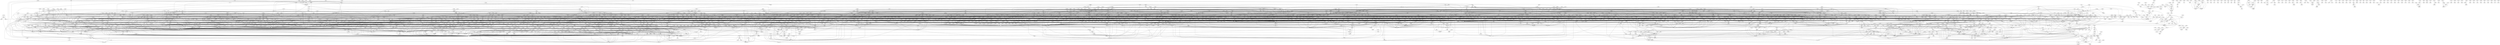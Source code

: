 strict digraph  {
1033;
35;
103482;
103515;
1050679;
1103960;
1103985;
1109199;
1112911;
1113438;
1113831;
1114331;
1117476;
1119505;
1119708;
1120431;
1123756;
1125386;
1127430;
1127913;
1128204;
1128227;
1128314;
1128453;
1128945;
1128959;
1128985;
1129018;
1129027;
1129573;
1129683;
1129778;
1130847;
1130856;
1131116;
1131360;
1131557;
1131752;
1133196;
1133338;
1136814;
1137466;
1152421;
1152508;
1153065;
1153280;
1153577;
1153853;
1153943;
1154176;
1154459;
116552;
12576;
128540;
132806;
135130;
141342;
141347;
148170;
15670;
1688;
175291;
178727;
18582;
190697;
190706;
1956;
197054;
198443;
198653;
206371;
210871;
229635;
231249;
248425;
249421;
254923;
259701;
259702;
263279;
263498;
265203;
273152;
27510;
28290;
286500;
287787;
28851;
289779;
289780;
289781;
307015;
335733;
33904;
33907;
35061;
38205;
387795;
415693;
41714;
427606;
44368;
45599;
46079;
46431;
486840;
48766;
503883;
503893;
513189;
54129;
54131;
56119;
561238;
568857;
573964;
573978;
574009;
574264;
574462;
575077;
575292;
575331;
576725;
576795;
577227;
578780;
579008;
592973;
593091;
593105;
593240;
593260;
593813;
594047;
594543;
594649;
594900;
608326;
634902;
634904;
634938;
634975;
640617;
646809;
646837;
647408;
647447;
66556;
66563;
66805;
69284;
69296;
694759;
735303;
78511;
787016;
801170;
81722;
82098;
84021;
85352;
86359;
8865;
887;
97645;
98698;
1109017;
40;
1114442;
1103315;
114;
1105394;
1106112;
1106172;
1106406;
1107455;
1111052;
1114125;
1117942;
1118245;
1118332;
1120170;
1126029;
124064;
128;
130;
136665;
191404;
193742;
23258;
28227;
28287;
28350;
28387;
28471;
28485;
341188;
38480;
39403;
434;
55968;
58540;
6155;
6170;
6196;
6220;
64484;
7432;
755217;
8213;
91975;
976334;
1109581;
117;
149669;
17476;
189708;
206259;
28202;
28278;
32872;
33013;
6214;
75674;
20526;
13960;
345340;
1118092;
288;
36167;
1135125;
424;
218666;
47684;
267003;
58454;
463;
1102364;
504;
1112650;
506;
89416;
1106546;
10796;
1105033;
1111304;
1113614;
114308;
134128;
161221;
170798;
19045;
20972;
28456;
299195;
299197;
334153;
35490;
595056;
6151;
6213;
6215;
64519;
87363;
1103979;
906;
1105344;
1114352;
1136397;
1140040;
34355;
910;
1104379;
1105530;
1108834;
1110520;
1114118;
1116569;
1118848;
1120858;
1122460;
1126044;
1129111;
1135137;
1152194;
12439;
12946;
131042;
13136;
160705;
227286;
242637;
31043;
340075;
340078;
35905;
42847;
436796;
48550;
5462;
576257;
58552;
5869;
636511;
67292;
675649;
684372;
94953;
1107010;
936;
1111899;
129558;
207395;
3084;
3828;
38845;
20180;
940;
28265;
941;
1152896;
943;
91852;
1034;
1026;
1102550;
1105231;
1129798;
1153945;
1107062;
1035;
1110515;
1154525;
1213;
409725;
8766;
102938;
1237;
1102400;
143676;
1246;
1104007;
42207;
57764;
6125;
1102625;
1272;
1108167;
1120962;
112378;
1123867;
1128256;
1129208;
1135358;
157805;
18615;
192734;
20593;
27230;
284414;
30895;
30901;
444240;
520471;
52835;
552469;
560936;
591016;
636098;
65653;
6917;
6923;
85452;
85688;
93923;
97892;
1031453;
1365;
1102407;
1105062;
1106287;
1108050;
1110494;
1110998;
1113995;
1114153;
1114388;
1114605;
1116347;
1116594;
1117653;
1119140;
1120211;
1120866;
1128839;
1129443;
1130600;
1131647;
1131745;
1131748;
1132922;
1132968;
1135368;
1136422;
1136442;
1152143;
1152821;
1154169;
120084;
139865;
157401;
171225;
184918;
188318;
188471;
22835;
23448;
23502;
23507;
237521;
26850;
330148;
340299;
39904;
49482;
562123;
628500;
648232;
649731;
69392;
7276;
7297;
77758;
782486;
83826;
85299;
853150;
90888;
93555;
948299;
948846;
949318;
949511;
950052;
950305;
1102567;
1481;
1106052;
1108267;
1111614;
1113934;
1114864;
1117184;
1119295;
1120563;
1153891;
200480;
399173;
4878;
521207;
521269;
1134022;
152483;
1694;
39474;
647413;
1115291;
1717;
1116336;
1135108;
50381;
733167;
35797;
1786;
1114502;
1817;
1108389;
1919;
129042;
1949;
3101;
3095;
1951;
1107215;
1952;
1153166;
1953;
1153724;
1153728;
110163;
1955;
1110390;
101143;
1118302;
1153101;
1153150;
263486;
83449;
1959;
3097;
310530;
38839;
73327;
82664;
1102442;
1997;
1108551;
1109439;
1109542;
129897;
154982;
3233;
49811;
7032;
1999;
1123068;
1131471;
39126;
6771;
10186;
2354;
1107140;
1113852;
1130539;
154134;
40151;
74749;
1000012;
2440;
1061127;
1106388;
1107095;
1110426;
1114512;
1117786;
1120650;
1127619;
1153254;
136766;
136768;
151430;
212777;
23546;
49843;
49844;
49847;
582343;
591017;
63931;
72908;
102406;
2653;
107177;
1104055;
1116268;
1116842;
1118764;
1119751;
1152075;
167656;
197783;
28641;
321861;
350362;
4660;
59045;
65650;
1104851;
2654;
1106630;
1107861;
1110438;
1121867;
1123926;
211906;
27250;
463825;
52784;
1115375;
2658;
1130676;
1130808;
1131607;
1132948;
1135899;
1140230;
230884;
236759;
282700;
395540;
578347;
696342;
696345;
696346;
751408;
99023;
1119671;
2663;
1105574;
2665;
1113035;
1122704;
1132486;
205192;
237489;
43639;
578306;
578309;
578337;
582139;
630817;
631052;
763009;
1108169;
2695;
1120197;
2698;
342802;
2696;
1114192;
1118083;
1123239;
1133004;
256106;
469504;
5348;
99025;
1120777;
2702;
12330;
395553;
72056;
1107171;
255233;
33303;
15889;
3085;
221302;
30973;
395725;
5062;
110162;
218682;
1106236;
129045;
110164;
70441;
103529;
3112;
1152564;
470511;
77826;
77829;
1110000;
3187;
129896;
280876;
5086;
105865;
3191;
1106789;
1127530;
1131267;
137873;
162664;
308920;
310742;
3192;
423463;
561364;
642827;
3217;
167670;
238099;
86840;
1106492;
3218;
1119987;
1120169;
1152290;
1153264;
187354;
277263;
35070;
417017;
6639;
66782;
6767;
6941;
1115677;
3220;
1125992;
1128430;
1130634;
1131728;
1132706;
120039;
145215;
346243;
36620;
39124;
40922;
429805;
654177;
69397;
8832;
1103737;
3222;
1114222;
1131137;
1132157;
964248;
3223;
100197;
3229;
1105718;
1106568;
1108209;
1109392;
1112767;
1125082;
1125895;
1126037;
1128868;
1130915;
1130927;
1130931;
1132418;
1140289;
1152277;
1152673;
1154251;
118559;
133550;
16461;
189577;
25181;
25184;
27174;
27631;
31769;
33412;
35343;
35863;
35922;
390922;
396412;
444191;
447250;
52515;
62347;
641976;
654326;
7022;
72101;
82087;
919885;
92065;
96335;
104840;
3231;
1102761;
1106330;
1106370;
1107067;
1113926;
1115471;
1128536;
1153169;
180399;
20850;
259126;
3237;
328370;
49660;
6334;
63477;
63486;
66594;
68463;
8699;
8821;
3232;
20942;
521251;
1125467;
192850;
272720;
509379;
976284;
3235;
3236;
601561;
1110531;
3240;
39130;
1103610;
3243;
1110947;
1113739;
307336;
31932;
368431;
854434;
5075;
3932;
1105428;
4274;
1114664;
1119078;
105899;
4329;
1110768;
28254;
395547;
46468;
510718;
1103676;
4330;
1104449;
11093;
1112929;
1132459;
1132461;
1136393;
1152917;
118436;
119956;
120013;
151708;
168410;
32688;
37884;
390889;
428610;
684986;
69418;
753265;
949217;
1104300;
4335;
1121254;
1136310;
1140547;
116790;
239800;
32698;
62274;
62417;
755082;
95718;
1102548;
4553;
4584;
1120020;
1130567;
13885;
13917;
293285;
6184;
6210;
628815;
164;
4637;
1105887;
4649;
1127851;
135765;
135766;
411092;
449841;
8703;
429781;
5038;
102884;
4804;
1108175;
1112574;
1153262;
12182;
12210;
157761;
25805;
45189;
68505;
77515;
989397;
7867;
4983;
5055;
28026;
5064;
5069;
1121176;
1129106;
272345;
385067;
109323;
1105698;
137849;
354004;
440815;
79809;
1152714;
5194;
133563;
133566;
140569;
139547;
75695;
911198;
5454;
1128425;
1130680;
1022969;
5600;
1117833;
5959;
152226;
545647;
582511;
5966;
1107572;
12211;
27612;
385251;
6130;
1154123;
1154124;
671269;
675847;
1106547;
1107355;
1385;
6152;
1106966;
6163;
20534;
96847;
6169;
1114629;
170338;
7419;
10981;
1120731;
13686;
399339;
1153056;
81350;
1108329;
6209;
118259;
118260;
181782;
212930;
8875;
95579;
1105764;
1109957;
1111230;
1113182;
1113459;
1117760;
1122425;
1123553;
1128267;
1129096;
1129243;
13193;
153598;
17208;
195361;
218410;
23774;
241133;
293271;
353541;
6224;
628667;
628668;
672064;
1115886;
1152740;
28447;
6378;
93320;
95589;
6216;
230300;
10793;
6238;
1123991;
1130356;
84459;
6311;
235776;
1108656;
6318;
1121057;
20833;
1152307;
1152448;
1152975;
1153703;
6343;
141868;
359067;
521252;
1112665;
6344;
1106103;
6346;
1112075;
28473;
1103162;
6385;
682666;
892139;
1102646;
6539;
116084;
178209;
568045;
1130637;
6741;
1153160;
348437;
49895;
51909;
83725;
9708;
1120444;
6925;
1111240;
6775;
350319;
6782;
100961;
6784;
1116629;
60170;
6786;
714975;
1117348;
6814;
1125469;
158172;
293974;
300071;
315266;
390896;
445938;
1105531;
6818;
50336;
50337;
1123188;
6898;
124224;
12631;
431206;
6910;
78994;
1117219;
1132083;
1152150;
1154103;
169279;
263553;
662416;
1105011;
6913;
1131230;
703953;
1153811;
1155073;
20857;
308003;
1114526;
1118658;
372862;
57922;
57948;
6935;
101660;
1115670;
1116922;
6939;
323128;
52847;
1120880;
7041;
1135082;
7047;
14549;
54844;
1136446;
7272;
763181;
7296;
763010;
1107312;
1153287;
7430;
95586;
1121603;
7532;
1153097;
141171;
314459;
7537;
80515;
1113534;
1131348;
409255;
1138027;
315789;
105057;
8079;
1108728;
8224;
1111788;
1128531;
1132815;
11342;
1153148;
1153866;
133615;
22431;
22563;
23738;
55403;
601567;
62389;
97377;
1120059;
8581;
75691;
8591;
137956;
167205;
709113;
1132809;
8594;
180187;
232605;
58268;
8617;
12359;
36145;
8619;
1102751;
8687;
38000;
8696;
101145;
173884;
27535;
308232;
502574;
51866;
59244;
89335;
1129570;
395075;
608292;
785678;
1104647;
8872;
1125092;
1152761;
1153860;
1120643;
8874;
1153816;
1152676;
8961;
1133390;
102879;
9513;
9515;
1102794;
9559;
252725;
1130780;
9581;
633585;
1120138;
9586;
33818;
1153003;
9716;
28674;
10169;
114189;
158614;
17798;
211875;
39131;
711598;
10174;
10177;
12197;
12198;
124734;
15429;
249858;
27606;
67415;
68495;
10183;
10430;
1114336;
1120713;
259772;
47570;
54550;
1103394;
10435;
208345;
22566;
41417;
1102850;
10531;
1107567;
1129442;
194617;
31336;
31349;
31353;
43698;
686532;
180373;
31097;
46536;
6217;
10798;
1154500;
18619;
20193;
252715;
1102873;
39199;
1129835;
11148;
1131719;
193354;
25413;
11339;
11326;
1127657;
11335;
11325;
217139;
11337;
211432;
44017;
45061;
1126350;
12155;
12199;
12158;
148399;
12165;
1112099;
1119471;
12169;
1059953;
1106418;
1117249;
1153183;
155736;
219239;
28632;
28640;
309476;
94713;
27199;
12194;
1107319;
12195;
1131611;
1132285;
38722;
51180;
111866;
95225;
12247;
101263;
12238;
107569;
1152490;
1153861;
156977;
213279;
400356;
12337;
16451;
16470;
16474;
12347;
101811;
12350;
152227;
20601;
20602;
1131634;
1071981;
1104999;
1105221;
1107674;
127033;
416455;
56112;
56709;
574710;
575795;
62718;
63832;
12638;
119761;
899119;
13024;
13195;
1105148;
13205;
13208;
131318;
13212;
214472;
358884;
411005;
13213;
13269;
13654;
13652;
13656;
83746;
1115959;
119686;
987188;
13658;
294239;
13717;
37998;
13966;
1126050;
13972;
34979;
13982;
14062;
1152358;
646836;
97390;
98693;
1103016;
14083;
14090;
643069;
1103031;
14428;
1103969;
14429;
14431;
34082;
73119;
1119216;
14430;
1103038;
14529;
239829;
14531;
1105932;
1152308;
56167;
592830;
60682;
14545;
14807;
264347;
25702;
15076;
708945;
175576;
210309;
217115;
35854;
41666;
89547;
15431;
12558;
1110024;
1118388;
15892;
175909;
1116146;
158098;
15984;
15987;
523394;
653441;
714289;
16008;
1131165;
189571;
189572;
152219;
16437;
430329;
51831;
1105603;
1129621;
1104787;
16471;
1114992;
273949;
1123087;
16476;
105856;
16485;
1109891;
1120049;
1131167;
16819;
1131236;
1131274;
1131312;
126793;
643003;
643221;
644093;
644334;
646195;
646286;
1152259;
16843;
1152991;
17201;
1126012;
184157;
95435;
1152633;
17242;
17363;
17477;
17488;
1107136;
17811;
245955;
17821;
18251;
18313;
86923;
18532;
1106854;
18536;
424540;
1153091;
28964;
18770;
531348;
531351;
18773;
88356;
73146;
18774;
103537;
18777;
1112686;
173863;
66794;
79817;
18781;
18785;
1106401;
18811;
20920;
18812;
510715;
18815;
18832;
18833;
18834;
1152944;
593210;
593328;
593329;
19231;
1153736;
12960;
30934;
686061;
19621;
1128846;
1131464;
123825;
240791;
628888;
649730;
649739;
66990;
853116;
948147;
19697;
40124;
38829;
20178;
64271;
91853;
20179;
95188;
1108597;
1114777;
1116397;
1116839;
1119180;
112813;
1130653;
1130657;
1138091;
1152244;
1153877;
1153879;
1153889;
144330;
566488;
566653;
566664;
20528;
70442;
1106849;
20584;
1118823;
20592;
389715;
1118209;
1121537;
20821;
1127863;
1115701;
20923;
1116530;
20924;
289885;
294030;
1116181;
1103383;
22229;
1107418;
1128369;
144701;
22241;
243483;
459216;
595193;
22386;
1128407;
38846;
107251;
107252;
1121459;
22564;
36140;
63915;
94229;
1110563;
22876;
22869;
22874;
22875;
22883;
1107367;
22886;
23070;
23069;
74700;
1116044;
134307;
134316;
74698;
87915;
1105433;
23116;
1111978;
152731;
217852;
101662;
1153064;
189574;
27249;
84020;
1111265;
24043;
928873;
1103499;
24476;
1153024;
24530;
24966;
1106671;
1123576;
1131149;
1154042;
124828;
145134;
145176;
197452;
202639;
27627;
63549;
65212;
671293;
95719;
1104258;
24974;
1112723;
34315;
40125;
285675;
385572;
1153897;
147870;
1104769;
25772;
1122580;
1126503;
641956;
25791;
45212;
25794;
1110028;
1121063;
248119;
27203;
23545;
27241;
27243;
27246;
1128990;
27514;
27530;
1128542;
27531;
592826;
1112026;
34961;
27543;
27623;
1104182;
27632;
686015;
686030;
116021;
27895;
325497;
28230;
28249;
1152436;
28267;
308529;
567005;
108047;
28336;
28359;
28385;
118558;
28389;
28412;
194645;
28487;
28489;
1152910;
28491;
1139928;
28504;
131315;
365294;
28542;
32260;
28649;
155738;
578669;
595157;
28957;
159897;
1125402;
1125944;
1112426;
29492;
1122574;
131117;
144408;
29708;
400473;
29723;
155277;
29738;
30817;
144679;
31055;
31083;
48066;
1105672;
31105;
1063773;
1124844;
1129608;
1135746;
1152162;
1152272;
1152904;
286562;
31927;
686559;
31479;
39165;
31483;
118682;
31489;
40583;
40605;
632796;
632874;
632935;
633721;
67245;
67246;
358894;
31863;
91581;
1129572;
32083;
1153933;
200630;
346292;
45605;
688361;
32276;
174418;
636500;
84695;
33231;
1132887;
33301;
1110256;
33325;
124296;
34708;
78549;
78552;
78557;
1119004;
33823;
33895;
1110546;
1106771;
34257;
1111186;
1114398;
1115456;
1116974;
1122642;
192870;
34263;
34266;
368605;
87482;
90655;
503871;
682815;
168958;
35335;
59772;
1104031;
1116410;
108962;
35778;
108983;
519318;
1128974;
399370;
60169;
627024;
35852;
41732;
134060;
1105116;
194223;
390894;
66982;
36131;
77438;
350373;
46500;
36162;
189620;
36802;
189856;
37888;
589923;
590022;
37483;
37541;
260979;
37879;
1128997;
1129610;
1153942;
117316;
592975;
592986;
593060;
606647;
61069;
1131270;
38537;
1131277;
137868;
153063;
642847;
1104191;
38771;
1110579;
39127;
1128881;
1128927;
1128935;
116081;
116087;
195150;
46476;
75972;
39210;
66986;
1123689;
39890;
1154229;
1154232;
1154233;
242663;
51045;
521855;
559804;
714256;
118079;
40131;
40135;
1104261;
884094;
40886;
41216;
1113551;
128383;
943087;
144212;
182094;
44455;
42156;
1118120;
1152179;
42209;
42221;
42848;
1116835;
1131195;
43165;
1135894;
43186;
206524;
48075;
1104435;
44121;
227178;
44514;
253971;
606479;
1131266;
45052;
1130929;
45188;
1105450;
1132385;
1104495;
45533;
45603;
1131639;
975567;
1152569;
46452;
46470;
46491;
137380;
46547;
51834;
1153275;
46501;
46887;
1153106;
1125393;
47682;
47683;
1124837;
47839;
48555;
48764;
48768;
48781;
1134865;
397488;
423816;
1112369;
217984;
49753;
49720;
683355;
123556;
50354;
289088;
1104749;
50807;
50838;
73972;
50980;
1134320;
51049;
51052;
51879;
51934;
1104809;
52000;
52007;
52003;
1112194;
300806;
446271;
53942;
1128291;
1128319;
1136791;
117315;
578645;
578646;
578649;
593022;
1128982;
141324;
459213;
459214;
593859;
593942;
59715;
54132;
593921;
594387;
62634;
1104946;
55770;
55801;
56115;
1119178;
239810;
56708;
57119;
1132731;
711527;
1154524;
57773;
235670;
57932;
1114239;
58436;
87417;
58453;
1113828;
248395;
58758;
1128208;
576973;
59626;
96845;
59798;
60159;
61073;
61312;
1106764;
61417;
94416;
1131565;
62329;
195792;
251756;
593155;
650834;
62333;
1107325;
1107558;
294145;
62607;
62676;
312409;
83461;
1105360;
63812;
63835;
64319;
1125909;
65057;
519353;
1110209;
65074;
1117920;
142268;
714748;
1112319;
1123530;
66564;
362926;
66596;
1135750;
66751;
1138043;
573535;
693143;
695284;
1105505;
1153031;
509315;
82090;
66809;
1117501;
171954;
1127558;
67584;
1127566;
562067;
67633;
68115;
68224;
231198;
69198;
70281;
70444;
70520;
70970;
593068;
71336;
71736;
71904;
1135122;
1118347;
72406;
899085;
72805;
954315;
73162;
1134348;
189774;
714260;
714879;
1105810;
73323;
73712;
74427;
1120252;
74821;
1131150;
1105877;
74920;
74921;
74937;
1107041;
74975;
75121;
103430;
75318;
1121569;
75693;
75694;
75969;
1128856;
75983;
1115790;
77108;
77112;
106590;
1129994;
1129907;
613409;
78508;
575402;
78555;
662279;
662572;
1121659;
1131466;
358866;
80491;
80656;
81714;
82666;
82920;
1125492;
1128198;
1129367;
576691;
83847;
1130678;
1106298;
1133047;
509233;
85324;
628751;
577086;
85449;
86258;
1133469;
1114184;
1153786;
89308;
103528;
137130;
1116328;
1152379;
237376;
90470;
91038;
92589;
93273;
93318;
1152958;
143801;
284023;
284025;
93755;
1111733;
94639;
94641;
116553;
95198;
95588;
95594;
95597;
95642;
990075;
594025;
96851;
100935;
99030;
193931;
100701;
596075;
101261;
102061;
102939;
1154074;
1113742;
246618;
103531;
656048;
126912;
103543;
126927;
289085;
193932;
1095507;
1107385;
1153899;
578898;
108963;
310653;
108974;
1133417;
683404;
110041;
111676;
1119623;
111770;
112099;
112787;
1125258;
114966;
1107728;
115188;
1107808;
116512;
116528;
116545;
1115166;
117328;
118424;
118435;
1121739;
1109566;
118873;
119712;
1140543;
1109873;
120817;
1152394;
121792;
141160;
1154276;
1119742;
124952;
1126011;
189721;
1108258;
126867;
126868;
126909;
126920;
645897;
126926;
1114364;
127940;
243274;
128202;
128203;
1108363;
1121313;
907845;
129287;
131122;
131317;
132821;
133553;
133567;
1108570;
133628;
481073;
134199;
164885;
447224;
134219;
134314;
134315;
134320;
135464;
1135589;
135798;
136767;
137359;
1118286;
137790;
1131300;
1154068;
139738;
1108841;
140005;
1131345;
917493;
503877;
608191;
141596;
143323;
143476;
1131549;
219446;
1128975;
1136342;
595063;
294126;
145315;
649944;
145384;
1109185;
1132434;
1109208;
148341;
1123215;
149139;
1120786;
987197;
583318;
1131223;
561568;
561581;
561593;
561595;
561610;
561613;
645084;
1112106;
154023;
1133846;
154047;
1130934;
1133028;
397590;
155158;
156794;
1118017;
1127812;
158812;
1152711;
159084;
159085;
241821;
1128853;
160732;
1153922;
1109830;
162075;
162080;
737204;
1135345;
739707;
163235;
166420;
166825;
166989;
168332;
169280;
656231;
1138755;
820662;
174425;
175256;
175548;
689152;
753070;
177115;
177993;
177998;
178718;
179180;
179702;
1152859;
179706;
1110628;
180301;
1120084;
182093;
1131550;
650814;
1110950;
187260;
1153014;
189566;
189623;
189655;
1129518;
1134346;
190698;
191216;
191222;
193347;
612306;
193352;
193918;
194609;
1154520;
126128;
215912;
563613;
248823;
377303;
198866;
199571;
643734;
202520;
202522;
643597;
203646;
205196;
1130568;
1130586;
628764;
628766;
815096;
950986;
1128151;
1129629;
210872;
1112071;
212097;
212107;
213246;
1117618;
216877;
216878;
1152663;
1112417;
219218;
567018;
219976;
220420;
226698;
1122304;
1128946;
228992;
228990;
230879;
1133428;
696343;
851968;
1153195;
232606;
1113084;
232860;
12275;
233106;
630890;
235678;
235679;
689439;
235683;
238401;
240321;
1113541;
245288;
1121398;
248431;
250566;
253762;
255628;
258259;
260121;
261040;
262108;
262121;
262178;
1138968;
263069;
263482;
264556;
335042;
267824;
270456;
1114838;
270600;
278394;
278403;
1152959;
285687;
286513;
288107;
1153784;
289945;
578845;
292277;
1133010;
1152858;
302545;
1131198;
643199;
307656;
270085;
1139195;
318071;
318187;
1117049;
321004;
1117089;
325314;
330208;
337766;
348305;
1118546;
358887;
360028;
1119211;
367312;
746058;
400455;
368657;
370366;
375605;
375825;
1119654;
376704;
379288;
60560;
380341;
1120019;
384428;
390693;
684972;
1135115;
1154173;
408885;
416867;
416964;
421481;
1105622;
430574;
1132416;
430711;
671052;
645571;
446610;
1123093;
1123493;
458439;
459206;
466170;
1128977;
467383;
1131374;
1154076;
577331;
646913;
1125597;
1125906;
1125953;
521183;
1125993;
1132864;
522338;
683360;
523010;
523574;
1126315;
529165;
561582;
646440;
561611;
1127541;
561674;
1127551;
561789;
561809;
562940;
1127810;
573553;
1138970;
593544;
608190;
1131734;
576362;
1128201;
578365;
1153900;
578650;
1128943;
1128978;
593559;
593560;
579108;
1128437;
582349;
592993;
592996;
593248;
1129015;
593104;
593201;
593209;
1153896;
594011;
594039;
1129021;
594119;
1129040;
594483;
594511;
601462;
1129368;
1129369;
1129494;
604073;
1153946;
610529;
616336;
1130069;
617378;
1130080;
617575;
1130243;
621555;
1130454;
626530;
1154012;
626531;
626574;
626999;
628459;
628458;
631015;
633031;
633030;
633081;
672070;
672071;
1131163;
642593;
1131164;
642621;
1131258;
642641;
642681;
644441;
1131172;
642798;
644470;
1131180;
642894;
1131301;
1131335;
643239;
643485;
645046;
645870;
646334;
646357;
1131184;
642920;
642930;
1131189;
1131192;
1131257;
1131305;
1131334;
644448;
644577;
643695;
643777;
643735;
645016;
644361;
644363;
644427;
1131314;
644494;
644843;
1154071;
645088;
645452;
646289;
1131330;
646412;
1131359;
646900;
647315;
1131421;
648106;
648112;
1131420;
648121;
1131414;
648369;
650807;
1133930;
653628;
1131741;
654339;
1131754;
654519;
1131828;
1132073;
662250;
1132406;
1132443;
1132505;
675756;
1132857;
682508;
683294;
684531;
687401;
1133008;
688824;
688849;
1134031;
1134056;
709518;
1134197;
711994;
714208;
1154230;
733534;
733576;
734406;
735311;
1135455;
738941;
739280;
739816;
1140548;
1135955;
752684;
1136631;
753047;
1136634;
753264;
767763;
1136040;
754594;
1136110;
756061;
1136447;
762980;
1136449;
1137140;
779960;
1138619;
814836;
815073;
820661;
817774;
1139009;
824245;
1140231;
853114;
853155;
853115;
853118;
1033 -> 35  [weight=1];
1033 -> 41714  [weight=1];
1033 -> 45605  [weight=1];
35 -> 82920  [weight=1];
35 -> 210871  [weight=1];
35 -> 210872  [weight=1];
103482 -> 35  [weight=1];
103515 -> 35  [weight=1];
103515 -> 8865  [weight=1];
1050679 -> 35  [weight=1];
1050679 -> 3229  [weight=1];
1050679 -> 35797  [weight=1];
1050679 -> 427606  [weight=1];
1103960 -> 35  [weight=1];
1103960 -> 3229  [weight=1];
1103960 -> 33895  [weight=1];
1103960 -> 33904  [weight=1];
1103960 -> 33907  [weight=1];
1103985 -> 35  [weight=1];
1103985 -> 1688  [weight=1];
1109199 -> 35  [weight=1];
1109199 -> 6214  [weight=1];
1109199 -> 148170  [weight=1];
1112911 -> 35  [weight=1];
1112911 -> 887  [weight=1];
1112911 -> 22229  [weight=1];
1112911 -> 144701  [weight=1];
1113438 -> 35  [weight=1];
1113438 -> 35061  [weight=1];
1113438 -> 35852  [weight=1];
1113438 -> 141324  [weight=1];
1113438 -> 240791  [weight=1];
1113831 -> 35  [weight=1];
1113831 -> 248425  [weight=1];
1113831 -> 248431  [weight=1];
1114331 -> 35  [weight=1];
1114331 -> 85352  [weight=1];
1114331 -> 134199  [weight=1];
1114331 -> 259701  [weight=1];
1114331 -> 259702  [weight=1];
1117476 -> 35  [weight=1];
1117476 -> 54132  [weight=1];
1117476 -> 210871  [weight=1];
1119505 -> 35  [weight=1];
1119505 -> 375605  [weight=1];
1119708 -> 35  [weight=1];
1119708 -> 14062  [weight=1];
1119708 -> 82920  [weight=1];
1119708 -> 141342  [weight=1];
1119708 -> 141347  [weight=1];
1120431 -> 35  [weight=1];
1120431 -> 13656  [weight=1];
1120431 -> 13658  [weight=1];
1120431 -> 13686  [weight=1];
1123756 -> 35  [weight=1];
1123756 -> 28230  [weight=1];
1123756 -> 124952  [weight=1];
1123756 -> 287787  [weight=1];
1125386 -> 35  [weight=1];
1125386 -> 1955  [weight=1];
1125386 -> 3231  [weight=1];
1125386 -> 238401  [weight=1];
1127430 -> 35  [weight=1];
1127430 -> 85352  [weight=1];
1127913 -> 35  [weight=1];
1127913 -> 82920  [weight=1];
1127913 -> 103515  [weight=1];
1127913 -> 231249  [weight=1];
1128204 -> 35  [weight=1];
1128204 -> 58758  [weight=1];
1128227 -> 35  [weight=1];
1128227 -> 44368  [weight=1];
1128227 -> 220420  [weight=1];
1128227 -> 577331  [weight=1];
1128314 -> 35  [weight=1];
1128314 -> 103515  [weight=1];
1128314 -> 579108  [weight=1];
1128453 -> 35  [weight=1];
1128453 -> 87417  [weight=1];
1128453 -> 289780  [weight=1];
1128453 -> 289781  [weight=1];
1128945 -> 35  [weight=1];
1128959 -> 35  [weight=1];
1128959 -> 56709  [weight=1];
1128985 -> 35  [weight=1];
1128985 -> 44455  [weight=1];
1128985 -> 54132  [weight=1];
1128985 -> 227178  [weight=1];
1129018 -> 35  [weight=1];
1129018 -> 94641  [weight=1];
1129027 -> 35  [weight=1];
1129027 -> 85352  [weight=1];
1129573 -> 35  [weight=1];
1129573 -> 12576  [weight=1];
1129573 -> 56115  [weight=1];
1129683 -> 35  [weight=1];
1129683 -> 12337  [weight=1];
1129683 -> 70970  [weight=1];
1129683 -> 82920  [weight=1];
1129683 -> 608326  [weight=1];
1129778 -> 35  [weight=1];
1129778 -> 66556  [weight=1];
1129778 -> 103515  [weight=1];
1129778 -> 575402  [weight=1];
1130847 -> 35  [weight=1];
1130847 -> 287787  [weight=1];
1130847 -> 634938  [weight=1];
1130856 -> 35  [weight=1];
1130856 -> 287787  [weight=1];
1131116 -> 35  [weight=1];
1131116 -> 148341  [weight=1];
1131116 -> 259702  [weight=1];
1131116 -> 263069  [weight=1];
1131360 -> 35  [weight=1];
1131360 -> 1688  [weight=1];
1131360 -> 307656  [weight=1];
1131360 -> 646900  [weight=1];
1131557 -> 35  [weight=1];
1131557 -> 286513  [weight=1];
1131752 -> 35  [weight=1];
1131752 -> 577227  [weight=1];
1133196 -> 35  [weight=1];
1133196 -> 175256  [weight=1];
1133338 -> 35  [weight=1];
1133338 -> 1688  [weight=1];
1136814 -> 35  [weight=1];
1136814 -> 1688  [weight=1];
1136814 -> 33907  [weight=1];
1137466 -> 35  [weight=1];
1152421 -> 35  [weight=1];
1152421 -> 14062  [weight=1];
1152421 -> 82920  [weight=1];
1152421 -> 85352  [weight=1];
1152508 -> 35  [weight=1];
1153065 -> 35  [weight=1];
1153065 -> 1688  [weight=1];
1153280 -> 35  [weight=1];
1153280 -> 14062  [weight=1];
1153280 -> 82920  [weight=1];
1153280 -> 85352  [weight=1];
1153577 -> 35  [weight=1];
1153577 -> 33895  [weight=1];
1153577 -> 503877  [weight=1];
1153577 -> 503883  [weight=1];
1153577 -> 503893  [weight=1];
1153853 -> 35  [weight=1];
1153853 -> 103515  [weight=1];
1153853 -> 108047  [weight=1];
1153853 -> 578650  [weight=1];
1153943 -> 35  [weight=1];
1153943 -> 82920  [weight=1];
1153943 -> 85352  [weight=1];
1153943 -> 97390  [weight=1];
1153943 -> 576257  [weight=1];
1154176 -> 35  [weight=1];
1154176 -> 33895  [weight=1];
1154459 -> 35  [weight=1];
1154459 -> 14062  [weight=1];
1154459 -> 82920  [weight=1];
1154459 -> 85352  [weight=1];
116552 -> 35  [weight=1];
116552 -> 40  [weight=1];
12576 -> 35  [weight=1];
12576 -> 887  [weight=1];
12576 -> 6213  [weight=1];
12576 -> 83725  [weight=1];
128540 -> 35  [weight=1];
128540 -> 28287  [weight=1];
128540 -> 44455  [weight=1];
128540 -> 387795  [weight=1];
132806 -> 35  [weight=1];
132806 -> 4584  [weight=1];
135130 -> 35  [weight=1];
135130 -> 12576  [weight=1];
135130 -> 56115  [weight=1];
141342 -> 35  [weight=1];
141347 -> 35  [weight=1];
141347 -> 14062  [weight=1];
148170 -> 35  [weight=1];
15670 -> 35  [weight=1];
1688 -> 35  [weight=1];
1688 -> 58758  [weight=1];
175291 -> 35  [weight=1];
175291 -> 2653  [weight=1];
175291 -> 8617  [weight=1];
175291 -> 8619  [weight=1];
175291 -> 31105  [weight=1];
178727 -> 35  [weight=1];
18582 -> 35  [weight=1];
18582 -> 8875  [weight=1];
18582 -> 84021  [weight=1];
190697 -> 35  [weight=1];
190697 -> 22229  [weight=1];
190697 -> 41714  [weight=1];
190697 -> 190698  [weight=1];
190697 -> 198443  [weight=1];
190706 -> 35  [weight=1];
190706 -> 41714  [weight=1];
190706 -> 45605  [weight=1];
1956 -> 35  [weight=1];
1956 -> 936  [weight=1];
1956 -> 1955  [weight=1];
1956 -> 3828  [weight=1];
197054 -> 35  [weight=1];
197054 -> 8872  [weight=1];
197054 -> 41714  [weight=1];
197054 -> 182093  [weight=1];
197054 -> 182094  [weight=1];
198443 -> 35  [weight=1];
198443 -> 13658  [weight=1];
198443 -> 119686  [weight=1];
198443 -> 190698  [weight=1];
198653 -> 35  [weight=1];
198653 -> 210871  [weight=1];
206371 -> 35  [weight=1];
206371 -> 69284  [weight=1];
206371 -> 69296  [weight=1];
210871 -> 35  [weight=1];
210871 -> 35061  [weight=1];
210871 -> 44514  [weight=1];
210871 -> 210872  [weight=1];
210871 -> 273152  [weight=1];
229635 -> 35  [weight=1];
229635 -> 8872  [weight=1];
229635 -> 12576  [weight=1];
231249 -> 35  [weight=1];
248425 -> 35  [weight=1];
248425 -> 579008  [weight=1];
249421 -> 35  [weight=1];
249421 -> 18313  [weight=1];
249421 -> 219446  [weight=1];
254923 -> 35  [weight=1];
254923 -> 1272  [weight=1];
254923 -> 415693  [weight=1];
259701 -> 35  [weight=1];
259702 -> 35  [weight=1];
259702 -> 82920  [weight=1];
259702 -> 640617  [weight=1];
263279 -> 35  [weight=1];
263279 -> 3231  [weight=1];
263279 -> 8224  [weight=1];
263279 -> 84021  [weight=1];
263498 -> 35  [weight=1];
263498 -> 35061  [weight=1];
265203 -> 35  [weight=1];
265203 -> 887  [weight=1];
273152 -> 35  [weight=1];
273152 -> 82920  [weight=1];
273152 -> 210871  [weight=1];
273152 -> 210872  [weight=1];
27510 -> 35  [weight=1];
27510 -> 103482  [weight=1];
28290 -> 35  [weight=1];
28290 -> 12576  [weight=1];
286500 -> 35  [weight=1];
286500 -> 16485  [weight=1];
286500 -> 576362  [weight=1];
287787 -> 35  [weight=1];
287787 -> 110041  [weight=1];
28851 -> 35  [weight=1];
289779 -> 35  [weight=1];
289779 -> 87417  [weight=1];
289780 -> 35  [weight=1];
289780 -> 87417  [weight=1];
289780 -> 289779  [weight=1];
289780 -> 289781  [weight=1];
289781 -> 35  [weight=1];
289781 -> 87417  [weight=1];
307015 -> 35  [weight=1];
307015 -> 82920  [weight=1];
335733 -> 35  [weight=1];
335733 -> 307015  [weight=1];
33904 -> 35  [weight=1];
33904 -> 33895  [weight=1];
33904 -> 503893  [weight=1];
33907 -> 35  [weight=1];
33907 -> 14062  [weight=1];
33907 -> 97390  [weight=1];
33907 -> 97645  [weight=1];
35061 -> 35  [weight=1];
35061 -> 32083  [weight=1];
35061 -> 141342  [weight=1];
38205 -> 35  [weight=1];
38205 -> 887  [weight=1];
38205 -> 210871  [weight=1];
387795 -> 35  [weight=1];
387795 -> 28287  [weight=1];
387795 -> 44455  [weight=1];
387795 -> 128540  [weight=1];
415693 -> 35  [weight=1];
415693 -> 84021  [weight=1];
415693 -> 287787  [weight=1];
41714 -> 35  [weight=1];
41714 -> 44455  [weight=1];
427606 -> 35  [weight=1];
44368 -> 35  [weight=1];
44368 -> 1688  [weight=1];
44368 -> 14062  [weight=1];
45599 -> 35  [weight=1];
45599 -> 132806  [weight=1];
46079 -> 35  [weight=1];
46431 -> 35  [weight=1];
46431 -> 3231  [weight=1];
46431 -> 6334  [weight=1];
46431 -> 199571  [weight=1];
486840 -> 35  [weight=1];
486840 -> 35852  [weight=1];
48766 -> 35  [weight=1];
48766 -> 35061  [weight=1];
48766 -> 132806  [weight=1];
503883 -> 35  [weight=1];
503883 -> 287787  [weight=1];
503893 -> 35  [weight=1];
503893 -> 134219  [weight=1];
513189 -> 35  [weight=1];
513189 -> 82920  [weight=1];
513189 -> 573964  [weight=1];
54129 -> 35  [weight=1];
54131 -> 35  [weight=1];
54131 -> 28851  [weight=1];
54131 -> 66556  [weight=1];
54131 -> 103515  [weight=1];
56119 -> 35  [weight=1];
56119 -> 12576  [weight=1];
56119 -> 56112  [weight=1];
56119 -> 56115  [weight=1];
56119 -> 83725  [weight=1];
561238 -> 35  [weight=1];
561238 -> 85352  [weight=1];
568857 -> 35  [weight=1];
568857 -> 41714  [weight=1];
568857 -> 44455  [weight=1];
568857 -> 210871  [weight=1];
568857 -> 576362  [weight=1];
573964 -> 35  [weight=1];
573964 -> 513189  [weight=1];
573978 -> 35  [weight=1];
573978 -> 82920  [weight=1];
573978 -> 787016  [weight=1];
574009 -> 35  [weight=1];
574264 -> 35  [weight=1];
574462 -> 35  [weight=1];
574462 -> 85352  [weight=1];
575077 -> 35  [weight=1];
575077 -> 210871  [weight=1];
575292 -> 35  [weight=1];
575292 -> 85299  [weight=1];
575292 -> 141342  [weight=1];
575331 -> 35  [weight=1];
575331 -> 98693  [weight=1];
576725 -> 35  [weight=1];
576725 -> 1688  [weight=1];
576795 -> 35  [weight=1];
576795 -> 574264  [weight=1];
576795 -> 576725  [weight=1];
577227 -> 35  [weight=1];
578780 -> 35  [weight=1];
578780 -> 54129  [weight=1];
578780 -> 54131  [weight=1];
578780 -> 54132  [weight=1];
579008 -> 35  [weight=1];
579008 -> 54132  [weight=1];
579008 -> 575077  [weight=1];
592973 -> 35  [weight=1];
593091 -> 35  [weight=1];
593091 -> 33907  [weight=1];
593091 -> 85352  [weight=1];
593091 -> 97645  [weight=1];
593091 -> 152483  [weight=1];
593105 -> 35  [weight=1];
593105 -> 22229  [weight=1];
593105 -> 94639  [weight=1];
593105 -> 592993  [weight=1];
593240 -> 35  [weight=1];
593240 -> 227178  [weight=1];
593240 -> 578845  [weight=1];
593240 -> 593155  [weight=1];
593260 -> 35  [weight=1];
593260 -> 132806  [weight=1];
593260 -> 210872  [weight=1];
593813 -> 35  [weight=1];
593813 -> 33895  [weight=1];
593813 -> 33907  [weight=1];
593813 -> 94639  [weight=1];
594047 -> 35  [weight=1];
594047 -> 41714  [weight=1];
594543 -> 35  [weight=1];
594543 -> 54129  [weight=1];
594649 -> 35  [weight=1];
594649 -> 575077  [weight=1];
594649 -> 576257  [weight=1];
594649 -> 593201  [weight=1];
594900 -> 35  [weight=1];
594900 -> 574009  [weight=1];
608326 -> 35  [weight=1];
608326 -> 82920  [weight=1];
634902 -> 35  [weight=1];
634902 -> 287787  [weight=1];
634904 -> 35  [weight=1];
634904 -> 287787  [weight=1];
634938 -> 35  [weight=1];
634938 -> 287787  [weight=1];
634975 -> 35  [weight=1];
634975 -> 287787  [weight=1];
634975 -> 634902  [weight=1];
634975 -> 634904  [weight=1];
640617 -> 35  [weight=1];
640617 -> 85352  [weight=1];
646809 -> 35  [weight=1];
646809 -> 8874  [weight=1];
646809 -> 503883  [weight=1];
646837 -> 35  [weight=1];
646837 -> 503893  [weight=1];
647408 -> 35  [weight=1];
647408 -> 8865  [weight=1];
647408 -> 57119  [weight=1];
647447 -> 35  [weight=1];
647447 -> 8874  [weight=1];
647447 -> 287787  [weight=1];
647447 -> 503883  [weight=1];
66556 -> 35  [weight=1];
66556 -> 85352  [weight=1];
66556 -> 575077  [weight=1];
66563 -> 35  [weight=1];
66563 -> 54131  [weight=1];
66563 -> 66556  [weight=1];
66563 -> 66564  [weight=1];
66805 -> 35  [weight=1];
66805 -> 89547  [weight=1];
69284 -> 35  [weight=1];
69284 -> 1688  [weight=1];
69284 -> 46079  [weight=1];
69284 -> 56115  [weight=1];
69284 -> 58758  [weight=1];
69296 -> 35  [weight=1];
69296 -> 69284  [weight=1];
69296 -> 178718  [weight=1];
69296 -> 206371  [weight=1];
694759 -> 35  [weight=1];
694759 -> 1688  [weight=1];
735303 -> 35  [weight=1];
735303 -> 78511  [weight=1];
78511 -> 35  [weight=1];
78511 -> 78552  [weight=1];
78511 -> 78557  [weight=1];
78511 -> 141342  [weight=1];
787016 -> 35  [weight=1];
787016 -> 513189  [weight=1];
787016 -> 573964  [weight=1];
801170 -> 35  [weight=1];
801170 -> 87417  [weight=1];
801170 -> 289779  [weight=1];
801170 -> 289780  [weight=1];
801170 -> 289781  [weight=1];
81722 -> 35  [weight=1];
81722 -> 81714  [weight=1];
82098 -> 35  [weight=1];
82098 -> 3229  [weight=1];
84021 -> 35  [weight=1];
84021 -> 1688  [weight=1];
84021 -> 82920  [weight=1];
84021 -> 98698  [weight=1];
84021 -> 143323  [weight=1];
85352 -> 35  [weight=1];
86359 -> 35  [weight=1];
86359 -> 168332  [weight=1];
86359 -> 265203  [weight=1];
8865 -> 35  [weight=1];
887 -> 35  [weight=1];
887 -> 198653  [weight=1];
887 -> 210871  [weight=1];
97645 -> 35  [weight=1];
98698 -> 35  [weight=1];
98698 -> 82920  [weight=1];
98698 -> 84021  [weight=1];
1109017 -> 40  [weight=1];
40 -> 141342  [weight=1];
1114442 -> 40  [weight=1];
1114442 -> 19621  [weight=1];
1114442 -> 262108  [weight=1];
1114442 -> 262121  [weight=1];
1114442 -> 262178  [weight=1];
1103315 -> 114  [weight=1];
1103315 -> 6213  [weight=1];
1103315 -> 20526  [weight=1];
1103315 -> 20528  [weight=1];
1103315 -> 20534  [weight=1];
1105394 -> 114  [weight=1];
1105394 -> 64484  [weight=1];
1106112 -> 114  [weight=1];
1106112 -> 1237  [weight=1];
1106112 -> 28385  [weight=1];
1106172 -> 114  [weight=1];
1106172 -> 6214  [weight=1];
1106172 -> 38722  [weight=1];
1106172 -> 81350  [weight=1];
1106406 -> 114  [weight=1];
1106406 -> 6169  [weight=1];
1106406 -> 6213  [weight=1];
1106406 -> 23774  [weight=1];
1107455 -> 114  [weight=1];
1107455 -> 6213  [weight=1];
1107455 -> 20534  [weight=1];
1107455 -> 23774  [weight=1];
1111052 -> 114  [weight=1];
1111052 -> 6163  [weight=1];
1111052 -> 6213  [weight=1];
1111052 -> 20534  [weight=1];
1114125 -> 114  [weight=1];
1114125 -> 128  [weight=1];
1117942 -> 114  [weight=1];
1117942 -> 6213  [weight=1];
1117942 -> 341188  [weight=1];
1118245 -> 114  [weight=1];
1118245 -> 7419  [weight=1];
1118245 -> 17201  [weight=1];
1118245 -> 32872  [weight=1];
1118332 -> 114  [weight=1];
1118332 -> 35343  [weight=1];
1120170 -> 114  [weight=1];
1120170 -> 6215  [weight=1];
1126029 -> 114  [weight=1];
1126029 -> 6155  [weight=1];
1126029 -> 6214  [weight=1];
1126029 -> 27623  [weight=1];
124064 -> 114  [weight=1];
124064 -> 4584  [weight=1];
124064 -> 6213  [weight=1];
124064 -> 6214  [weight=1];
124064 -> 28542  [weight=1];
128 -> 114  [weight=1];
128 -> 4584  [weight=1];
128 -> 6213  [weight=1];
128 -> 28487  [weight=1];
130 -> 114  [weight=1];
130 -> 6163  [weight=1];
130 -> 36802  [weight=1];
130 -> 39403  [weight=1];
136665 -> 114  [weight=1];
191404 -> 114  [weight=1];
193742 -> 114  [weight=1];
193742 -> 4584  [weight=1];
193742 -> 6151  [weight=1];
193742 -> 6213  [weight=1];
23258 -> 114  [weight=1];
23258 -> 6214  [weight=1];
23258 -> 28485  [weight=1];
23258 -> 85299  [weight=1];
23258 -> 136665  [weight=1];
28227 -> 114  [weight=1];
28227 -> 6213  [weight=1];
28227 -> 28350  [weight=1];
28287 -> 114  [weight=1];
28287 -> 4584  [weight=1];
28287 -> 28290  [weight=1];
28287 -> 56708  [weight=1];
28287 -> 56709  [weight=1];
28350 -> 114  [weight=1];
28350 -> 6213  [weight=1];
28387 -> 114  [weight=1];
28387 -> 117  [weight=1];
28387 -> 6196  [weight=1];
28387 -> 6224  [weight=1];
28471 -> 114  [weight=1];
28471 -> 117  [weight=1];
28471 -> 6213  [weight=1];
28471 -> 89547  [weight=1];
28485 -> 114  [weight=1];
28485 -> 6209  [weight=1];
28485 -> 6213  [weight=1];
341188 -> 114  [weight=1];
341188 -> 117  [weight=1];
341188 -> 7419  [weight=1];
341188 -> 28350  [weight=1];
341188 -> 28491  [weight=1];
38480 -> 114  [weight=1];
38480 -> 117  [weight=1];
38480 -> 6209  [weight=1];
38480 -> 6213  [weight=1];
38480 -> 6214  [weight=1];
39403 -> 114  [weight=1];
39403 -> 117  [weight=1];
39403 -> 128  [weight=1];
39403 -> 130  [weight=1];
434 -> 114  [weight=1];
434 -> 4649  [weight=1];
434 -> 6213  [weight=1];
434 -> 8703  [weight=1];
434 -> 10798  [weight=1];
55968 -> 114  [weight=1];
55968 -> 6213  [weight=1];
55968 -> 6385  [weight=1];
55968 -> 27631  [weight=1];
58540 -> 114  [weight=1];
58540 -> 6196  [weight=1];
58540 -> 6213  [weight=1];
6155 -> 114  [weight=1];
6155 -> 4584  [weight=1];
6155 -> 6151  [weight=1];
6155 -> 6213  [weight=1];
6155 -> 6214  [weight=1];
6170 -> 114  [weight=1];
6170 -> 117  [weight=1];
6196 -> 114  [weight=1];
6196 -> 4584  [weight=1];
6196 -> 6214  [weight=1];
6220 -> 114  [weight=1];
6220 -> 6213  [weight=1];
6220 -> 28350  [weight=1];
6220 -> 28412  [weight=1];
6220 -> 124064  [weight=1];
64484 -> 114  [weight=1];
7432 -> 114  [weight=1];
7432 -> 23774  [weight=1];
755217 -> 114  [weight=1];
755217 -> 910  [weight=1];
755217 -> 6213  [weight=1];
755217 -> 13193  [weight=1];
755217 -> 13195  [weight=1];
8213 -> 114  [weight=1];
8213 -> 6209  [weight=1];
8213 -> 28487  [weight=1];
91975 -> 114  [weight=1];
91975 -> 128  [weight=1];
91975 -> 6213  [weight=1];
91975 -> 28471  [weight=1];
91975 -> 89547  [weight=1];
976334 -> 114  [weight=1];
976334 -> 887  [weight=1];
976334 -> 4584  [weight=1];
976334 -> 6196  [weight=1];
976334 -> 6216  [weight=1];
1109581 -> 117  [weight=1];
1109581 -> 1919  [weight=1];
1109581 -> 7419  [weight=1];
1109581 -> 24530  [weight=1];
1109581 -> 156794  [weight=1];
149669 -> 117  [weight=1];
149669 -> 6214  [weight=1];
149669 -> 39890  [weight=1];
149669 -> 189708  [weight=1];
17476 -> 117  [weight=1];
17476 -> 887  [weight=1];
17476 -> 6385  [weight=1];
17476 -> 13269  [weight=1];
189708 -> 117  [weight=1];
206259 -> 117  [weight=1];
206259 -> 28487  [weight=1];
206259 -> 28542  [weight=1];
28202 -> 117  [weight=1];
28202 -> 6163  [weight=1];
28202 -> 6213  [weight=1];
28202 -> 25791  [weight=1];
28278 -> 117  [weight=1];
28278 -> 910  [weight=1];
28278 -> 4584  [weight=1];
28278 -> 6213  [weight=1];
28278 -> 6214  [weight=1];
32872 -> 117  [weight=1];
32872 -> 17201  [weight=1];
32872 -> 17208  [weight=1];
33013 -> 117  [weight=1];
33013 -> 17476  [weight=1];
33013 -> 18777  [weight=1];
6214 -> 117  [weight=1];
6214 -> 4584  [weight=1];
6214 -> 6151  [weight=1];
6214 -> 6213  [weight=1];
75674 -> 117  [weight=1];
75674 -> 27623  [weight=1];
20526 -> 128  [weight=1];
20526 -> 6169  [weight=1];
20526 -> 6213  [weight=1];
20526 -> 28227  [weight=1];
13960 -> 130  [weight=1];
13960 -> 1481  [weight=1];
13960 -> 6213  [weight=1];
13960 -> 6214  [weight=1];
13960 -> 13966  [weight=1];
345340 -> 130  [weight=1];
345340 -> 6214  [weight=1];
345340 -> 6224  [weight=1];
345340 -> 18777  [weight=1];
345340 -> 116790  [weight=1];
1118092 -> 288  [weight=1];
1118092 -> 20526  [weight=1];
1118092 -> 28254  [weight=1];
288 -> 40151  [weight=1];
36167 -> 288  [weight=1];
36167 -> 4584  [weight=1];
36167 -> 70520  [weight=1];
1135125 -> 424  [weight=1];
1135125 -> 1272  [weight=1];
1135125 -> 27543  [weight=1];
424 -> 77758  [weight=1];
424 -> 197452  [weight=1];
218666 -> 424  [weight=1];
47684 -> 424  [weight=1];
47684 -> 47682  [weight=1];
47684 -> 68115  [weight=1];
267003 -> 434  [weight=1];
58454 -> 463  [weight=1];
1102364 -> 504  [weight=1];
1102364 -> 506  [weight=1];
1112650 -> 504  [weight=1];
506 -> 504  [weight=1];
506 -> 89416  [weight=1];
89416 -> 504  [weight=1];
89416 -> 506  [weight=1];
1106546 -> 506  [weight=1];
1106546 -> 24476  [weight=1];
1106546 -> 89416  [weight=1];
10796 -> 887  [weight=1];
10796 -> 6213  [weight=1];
10796 -> 10798  [weight=1];
1105033 -> 887  [weight=1];
1105033 -> 17476  [weight=1];
1111304 -> 887  [weight=1];
1111304 -> 4329  [weight=1];
1111304 -> 6213  [weight=1];
1111304 -> 105899  [weight=1];
1111304 -> 195361  [weight=1];
1113614 -> 887  [weight=1];
1113614 -> 6213  [weight=1];
1113614 -> 134128  [weight=1];
114308 -> 887  [weight=1];
134128 -> 887  [weight=1];
134128 -> 6163  [weight=1];
134128 -> 6213  [weight=1];
134128 -> 6220  [weight=1];
134128 -> 218410  [weight=1];
161221 -> 887  [weight=1];
161221 -> 1365  [weight=1];
161221 -> 6213  [weight=1];
170798 -> 887  [weight=1];
170798 -> 1959  [weight=1];
19045 -> 887  [weight=1];
19045 -> 195792  [weight=1];
20972 -> 887  [weight=1];
20972 -> 35863  [weight=1];
28456 -> 887  [weight=1];
28456 -> 17476  [weight=1];
28456 -> 57119  [weight=1];
28456 -> 61069  [weight=1];
28456 -> 101263  [weight=1];
299195 -> 887  [weight=1];
299195 -> 6152  [weight=1];
299195 -> 6213  [weight=1];
299197 -> 887  [weight=1];
299197 -> 4330  [weight=1];
299197 -> 6213  [weight=1];
299197 -> 85299  [weight=1];
299197 -> 85324  [weight=1];
334153 -> 887  [weight=1];
334153 -> 216877  [weight=1];
334153 -> 216878  [weight=1];
35490 -> 887  [weight=1];
595056 -> 887  [weight=1];
595056 -> 6213  [weight=1];
595056 -> 38205  [weight=1];
595056 -> 48766  [weight=1];
595056 -> 57119  [weight=1];
6151 -> 887  [weight=1];
6151 -> 4584  [weight=1];
6151 -> 6213  [weight=1];
6213 -> 887  [weight=1];
6213 -> 4584  [weight=1];
6213 -> 6151  [weight=1];
6215 -> 887  [weight=1];
6215 -> 6213  [weight=1];
6215 -> 6214  [weight=1];
64519 -> 887  [weight=1];
87363 -> 887  [weight=1];
87363 -> 19045  [weight=1];
87363 -> 593328  [weight=1];
87363 -> 593329  [weight=1];
1103979 -> 906  [weight=1];
1103979 -> 34315  [weight=1];
1103979 -> 34355  [weight=1];
1105344 -> 906  [weight=1];
1105344 -> 910  [weight=1];
1105344 -> 24966  [weight=1];
1105344 -> 63549  [weight=1];
1114352 -> 906  [weight=1];
1114352 -> 1365  [weight=1];
1114352 -> 4330  [weight=1];
1114352 -> 260121  [weight=1];
1136397 -> 906  [weight=1];
1136397 -> 4330  [weight=1];
1136397 -> 4335  [weight=1];
1136397 -> 25702  [weight=1];
1136397 -> 240321  [weight=1];
1140040 -> 906  [weight=1];
1140040 -> 910  [weight=1];
1140040 -> 370366  [weight=1];
34355 -> 906  [weight=1];
34355 -> 910  [weight=1];
910 -> 906  [weight=1];
910 -> 5462  [weight=1];
910 -> 5869  [weight=1];
910 -> 25702  [weight=1];
910 -> 77758  [weight=1];
1104379 -> 910  [weight=1];
1104379 -> 13885  [weight=1];
1104379 -> 42847  [weight=1];
1104379 -> 42848  [weight=1];
1105530 -> 910  [weight=1];
1105530 -> 67292  [weight=1];
1108834 -> 910  [weight=1];
1108834 -> 3229  [weight=1];
1108834 -> 4330  [weight=1];
1108834 -> 25702  [weight=1];
1108834 -> 139738  [weight=1];
1110520 -> 910  [weight=1];
1110520 -> 5869  [weight=1];
1114118 -> 910  [weight=1];
1114118 -> 119712  [weight=1];
1116569 -> 910  [weight=1];
1116569 -> 203646  [weight=1];
1118848 -> 910  [weight=1];
1118848 -> 25702  [weight=1];
1120858 -> 910  [weight=1];
1120858 -> 2696  [weight=1];
1120858 -> 5348  [weight=1];
1122460 -> 910  [weight=1];
1122460 -> 245288  [weight=1];
1126044 -> 910  [weight=1];
1126044 -> 16471  [weight=1];
1126044 -> 19621  [weight=1];
1126044 -> 194223  [weight=1];
1126044 -> 523010  [weight=1];
1129111 -> 910  [weight=1];
1129111 -> 5462  [weight=1];
1135137 -> 910  [weight=1];
1135137 -> 1365  [weight=1];
1135137 -> 19621  [weight=1];
1152194 -> 910  [weight=1];
1152194 -> 24966  [weight=1];
12439 -> 910  [weight=1];
12439 -> 22563  [weight=1];
12439 -> 36140  [weight=1];
12946 -> 910  [weight=1];
12946 -> 4330  [weight=1];
131042 -> 910  [weight=1];
131042 -> 24966  [weight=1];
131042 -> 24974  [weight=1];
13136 -> 910  [weight=1];
160705 -> 910  [weight=1];
160705 -> 2696  [weight=1];
160705 -> 13136  [weight=1];
227286 -> 910  [weight=1];
227286 -> 5462  [weight=1];
227286 -> 31489  [weight=1];
227286 -> 48550  [weight=1];
242637 -> 910  [weight=1];
242637 -> 12359  [weight=1];
242637 -> 202639  [weight=1];
31043 -> 910  [weight=1];
31043 -> 13885  [weight=1];
31043 -> 34961  [weight=1];
340075 -> 910  [weight=1];
340075 -> 1365  [weight=1];
340075 -> 90888  [weight=1];
340078 -> 910  [weight=1];
340078 -> 12439  [weight=1];
35905 -> 910  [weight=1];
35905 -> 29723  [weight=1];
42847 -> 910  [weight=1];
42847 -> 13885  [weight=1];
42847 -> 19621  [weight=1];
42847 -> 123825  [weight=1];
436796 -> 910  [weight=1];
436796 -> 1365  [weight=1];
48550 -> 910  [weight=1];
48550 -> 3229  [weight=1];
48550 -> 48555  [weight=1];
48550 -> 289945  [weight=1];
5462 -> 910  [weight=1];
576257 -> 910  [weight=1];
576257 -> 23116  [weight=1];
58552 -> 910  [weight=1];
58552 -> 248395  [weight=1];
5869 -> 910  [weight=1];
5869 -> 2696  [weight=1];
636511 -> 910  [weight=1];
636511 -> 32276  [weight=1];
636511 -> 174418  [weight=1];
636511 -> 174425  [weight=1];
67292 -> 910  [weight=1];
675649 -> 910  [weight=1];
675649 -> 25702  [weight=1];
675649 -> 240321  [weight=1];
675649 -> 675756  [weight=1];
684372 -> 910  [weight=1];
684372 -> 19621  [weight=1];
684372 -> 684531  [weight=1];
94953 -> 910  [weight=1];
1107010 -> 936  [weight=1];
1107010 -> 22386  [weight=1];
1107010 -> 38829  [weight=1];
1107010 -> 38845  [weight=1];
1111899 -> 936  [weight=1];
1111899 -> 1952  [weight=1];
1111899 -> 1956  [weight=1];
129558 -> 936  [weight=1];
129558 -> 941  [weight=1];
207395 -> 936  [weight=1];
207395 -> 1959  [weight=1];
207395 -> 3828  [weight=1];
207395 -> 22386  [weight=1];
3084 -> 936  [weight=1];
3084 -> 143323  [weight=1];
3084 -> 198653  [weight=1];
3828 -> 936  [weight=1];
3828 -> 940  [weight=1];
3828 -> 941  [weight=1];
3828 -> 943  [weight=1];
38845 -> 936  [weight=1];
38845 -> 22386  [weight=1];
38845 -> 38846  [weight=1];
38845 -> 74975  [weight=1];
20180 -> 940  [weight=1];
20180 -> 941  [weight=1];
940 -> 941  [weight=1];
28265 -> 940  [weight=1];
28265 -> 941  [weight=1];
1152896 -> 943  [weight=1];
1152896 -> 1959  [weight=1];
1152896 -> 3828  [weight=1];
1152896 -> 28267  [weight=1];
1152896 -> 198653  [weight=1];
943 -> 20180  [weight=1];
943 -> 28265  [weight=1];
91852 -> 943  [weight=1];
91852 -> 20179  [weight=1];
91852 -> 64271  [weight=1];
91852 -> 117328  [weight=1];
1034 -> 1026  [weight=1];
1034 -> 1033  [weight=1];
1034 -> 1035  [weight=1];
1102550 -> 1026  [weight=1];
1102550 -> 4584  [weight=1];
1102550 -> 94641  [weight=1];
1102550 -> 251756  [weight=1];
1105231 -> 1026  [weight=1];
1105231 -> 61312  [weight=1];
1129798 -> 1026  [weight=1];
1153945 -> 1026  [weight=1];
1153945 -> 1034  [weight=1];
1107062 -> 1033  [weight=1];
1107062 -> 1035  [weight=1];
1107062 -> 61069  [weight=1];
1035 -> 35852  [weight=1];
1035 -> 45605  [weight=1];
1110515 -> 1035  [weight=1];
1110515 -> 41714  [weight=1];
1110515 -> 177993  [weight=1];
1110515 -> 177998  [weight=1];
1154525 -> 1213  [weight=1];
1154525 -> 8591  [weight=1];
1154525 -> 8594  [weight=1];
1213 -> 8594  [weight=1];
409725 -> 1213  [weight=1];
409725 -> 8766  [weight=1];
8766 -> 1213  [weight=1];
102938 -> 1237  [weight=1];
102938 -> 102939  [weight=1];
102938 -> 143676  [weight=1];
1102400 -> 1237  [weight=1];
1102400 -> 1246  [weight=1];
1102400 -> 152226  [weight=1];
143676 -> 1237  [weight=1];
143676 -> 102938  [weight=1];
143676 -> 102939  [weight=1];
1104007 -> 1246  [weight=1];
1104007 -> 12350  [weight=1];
1104007 -> 15429  [weight=1];
1104007 -> 34979  [weight=1];
42207 -> 1246  [weight=1];
42207 -> 20601  [weight=1];
42207 -> 20602  [weight=1];
42207 -> 95225  [weight=1];
57764 -> 1246  [weight=1];
57764 -> 12337  [weight=1];
57764 -> 36140  [weight=1];
57764 -> 46500  [weight=1];
57764 -> 46501  [weight=1];
6125 -> 1246  [weight=1];
6125 -> 2653  [weight=1];
6125 -> 12210  [weight=1];
6125 -> 12350  [weight=1];
6125 -> 59626  [weight=1];
1102625 -> 1272  [weight=1];
1102625 -> 5959  [weight=1];
1102625 -> 5966  [weight=1];
1272 -> 4584  [weight=1];
1272 -> 13686  [weight=1];
1108167 -> 1272  [weight=1];
1108167 -> 20601  [weight=1];
1108167 -> 20602  [weight=1];
1108167 -> 25805  [weight=1];
1108167 -> 124734  [weight=1];
1120962 -> 1272  [weight=1];
1120962 -> 22563  [weight=1];
1120962 -> 32083  [weight=1];
112378 -> 1272  [weight=1];
112378 -> 10435  [weight=1];
112378 -> 27895  [weight=1];
112378 -> 36140  [weight=1];
112378 -> 40886  [weight=1];
1123867 -> 1272  [weight=1];
1123867 -> 10169  [weight=1];
1128256 -> 1272  [weight=1];
1128256 -> 11337  [weight=1];
1129208 -> 1272  [weight=1];
1129208 -> 6378  [weight=1];
1129208 -> 17476  [weight=1];
1135358 -> 1272  [weight=1];
1135358 -> 10796  [weight=1];
157805 -> 1272  [weight=1];
157805 -> 12350  [weight=1];
18615 -> 1272  [weight=1];
18615 -> 2440  [weight=1];
18615 -> 4660  [weight=1];
18615 -> 6935  [weight=1];
18615 -> 18619  [weight=1];
192734 -> 1272  [weight=1];
192734 -> 45188  [weight=1];
192734 -> 45189  [weight=1];
20593 -> 1272  [weight=1];
20593 -> 20584  [weight=1];
20593 -> 20592  [weight=1];
27230 -> 1272  [weight=1];
27230 -> 2440  [weight=1];
27230 -> 23546  [weight=1];
284414 -> 1272  [weight=1];
30895 -> 1272  [weight=1];
30895 -> 3243  [weight=1];
30895 -> 8224  [weight=1];
30895 -> 10796  [weight=1];
30895 -> 59798  [weight=1];
30901 -> 1272  [weight=1];
30901 -> 3243  [weight=1];
30901 -> 11339  [weight=1];
30901 -> 30895  [weight=1];
30901 -> 368431  [weight=1];
444240 -> 1272  [weight=1];
444240 -> 6334  [weight=1];
444240 -> 254923  [weight=1];
520471 -> 1272  [weight=1];
52835 -> 1272  [weight=1];
52835 -> 39127  [weight=1];
552469 -> 1272  [weight=1];
552469 -> 10169  [weight=1];
560936 -> 1272  [weight=1];
560936 -> 1365  [weight=1];
560936 -> 6784  [weight=1];
560936 -> 562123  [weight=1];
591016 -> 1272  [weight=1];
591016 -> 2440  [weight=1];
636098 -> 1272  [weight=1];
636098 -> 3231  [weight=1];
636098 -> 10169  [weight=1];
65653 -> 1272  [weight=1];
65653 -> 3217  [weight=1];
65653 -> 3235  [weight=1];
65653 -> 6771  [weight=1];
65653 -> 8224  [weight=1];
6917 -> 1272  [weight=1];
6917 -> 2440  [weight=1];
6917 -> 4649  [weight=1];
6917 -> 135765  [weight=1];
6917 -> 135766  [weight=1];
6923 -> 1272  [weight=1];
6923 -> 2440  [weight=1];
6923 -> 72908  [weight=1];
85452 -> 1272  [weight=1];
85452 -> 10169  [weight=1];
85688 -> 1272  [weight=1];
93923 -> 1272  [weight=1];
93923 -> 6923  [weight=1];
93923 -> 72908  [weight=1];
97892 -> 1272  [weight=1];
97892 -> 6214  [weight=1];
97892 -> 10798  [weight=1];
97892 -> 85688  [weight=1];
1031453 -> 1365  [weight=1];
1031453 -> 4584  [weight=1];
1102407 -> 1365  [weight=1];
1105062 -> 1365  [weight=1];
1106287 -> 1365  [weight=1];
1106287 -> 19621  [weight=1];
1106287 -> 83826  [weight=1];
1106287 -> 83847  [weight=1];
1108050 -> 1365  [weight=1];
1108050 -> 2696  [weight=1];
1108050 -> 5348  [weight=1];
1110494 -> 1365  [weight=1];
1110998 -> 1365  [weight=1];
1110998 -> 27510  [weight=1];
1110998 -> 35797  [weight=1];
1110998 -> 188318  [weight=1];
1113995 -> 1365  [weight=1];
1113995 -> 32083  [weight=1];
1114153 -> 1365  [weight=1];
1114153 -> 19621  [weight=1];
1114388 -> 1365  [weight=1];
1114388 -> 103482  [weight=1];
1114388 -> 260979  [weight=1];
1114605 -> 1365  [weight=1];
1114605 -> 26850  [weight=1];
1116347 -> 1365  [weight=1];
1116347 -> 4584  [weight=1];
1116347 -> 6213  [weight=1];
1116347 -> 6216  [weight=1];
1116347 -> 28249  [weight=1];
1116594 -> 1365  [weight=1];
1116594 -> 42156  [weight=1];
1117653 -> 1365  [weight=1];
1117653 -> 335042  [weight=1];
1119140 -> 1365  [weight=1];
1119140 -> 37541  [weight=1];
1119140 -> 103482  [weight=1];
1120211 -> 1365  [weight=1];
1120211 -> 30817  [weight=1];
1120866 -> 1365  [weight=1];
1128839 -> 1365  [weight=1];
1128839 -> 3229  [weight=1];
1128839 -> 4584  [weight=1];
1129443 -> 1365  [weight=1];
1130600 -> 1365  [weight=1];
1130600 -> 4584  [weight=1];
1130600 -> 6214  [weight=1];
1130600 -> 628500  [weight=1];
1131647 -> 1365  [weight=1];
1131647 -> 3229  [weight=1];
1131745 -> 1365  [weight=1];
1131745 -> 77758  [weight=1];
1131748 -> 1365  [weight=1];
1131748 -> 3229  [weight=1];
1132922 -> 1365  [weight=1];
1132968 -> 1365  [weight=1];
1132968 -> 2665  [weight=1];
1132968 -> 5348  [weight=1];
1132968 -> 8581  [weight=1];
1132968 -> 205192  [weight=1];
1135368 -> 1365  [weight=1];
1136422 -> 1365  [weight=1];
1136422 -> 6184  [weight=1];
1136442 -> 1365  [weight=1];
1152143 -> 1365  [weight=1];
1152143 -> 13213  [weight=1];
1152143 -> 27510  [weight=1];
1152143 -> 27514  [weight=1];
1152821 -> 1365  [weight=1];
1154169 -> 1365  [weight=1];
1154169 -> 3229  [weight=1];
120084 -> 1365  [weight=1];
120084 -> 135464  [weight=1];
120084 -> 255628  [weight=1];
120084 -> 264556  [weight=1];
139865 -> 1365  [weight=1];
139865 -> 179180  [weight=1];
157401 -> 1365  [weight=1];
157401 -> 3229  [weight=1];
171225 -> 1365  [weight=1];
171225 -> 184918  [weight=1];
184918 -> 1365  [weight=1];
184918 -> 19621  [weight=1];
184918 -> 23502  [weight=1];
184918 -> 330148  [weight=1];
188318 -> 1365  [weight=1];
188318 -> 27510  [weight=1];
188318 -> 35797  [weight=1];
188471 -> 1365  [weight=1];
188471 -> 4584  [weight=1];
188471 -> 6214  [weight=1];
188471 -> 628500  [weight=1];
22835 -> 1365  [weight=1];
23448 -> 1365  [weight=1];
23448 -> 19621  [weight=1];
23448 -> 123825  [weight=1];
23502 -> 1365  [weight=1];
23502 -> 3229  [weight=1];
23502 -> 23507  [weight=1];
23502 -> 330148  [weight=1];
23507 -> 1365  [weight=1];
23507 -> 10981  [weight=1];
23507 -> 23502  [weight=1];
23507 -> 152731  [weight=1];
237521 -> 1365  [weight=1];
26850 -> 1365  [weight=1];
330148 -> 1365  [weight=1];
330148 -> 19621  [weight=1];
330148 -> 184918  [weight=1];
340299 -> 1365  [weight=1];
340299 -> 42156  [weight=1];
39904 -> 1365  [weight=1];
39904 -> 22835  [weight=1];
49482 -> 1365  [weight=1];
49482 -> 3229  [weight=1];
49482 -> 19621  [weight=1];
562123 -> 1365  [weight=1];
562123 -> 6784  [weight=1];
562123 -> 560936  [weight=1];
628500 -> 1365  [weight=1];
628500 -> 4584  [weight=1];
628500 -> 6214  [weight=1];
628500 -> 188471  [weight=1];
648232 -> 1365  [weight=1];
649731 -> 1365  [weight=1];
649731 -> 23507  [weight=1];
69392 -> 1365  [weight=1];
69392 -> 4330  [weight=1];
69392 -> 240321  [weight=1];
7276 -> 1365  [weight=1];
7276 -> 7272  [weight=1];
7276 -> 7297  [weight=1];
7276 -> 19621  [weight=1];
7297 -> 1365  [weight=1];
7297 -> 7272  [weight=1];
7297 -> 19621  [weight=1];
7297 -> 49482  [weight=1];
77758 -> 1365  [weight=1];
782486 -> 1365  [weight=1];
782486 -> 4584  [weight=1];
782486 -> 28491  [weight=1];
83826 -> 1365  [weight=1];
83826 -> 3229  [weight=1];
83826 -> 19621  [weight=1];
85299 -> 1365  [weight=1];
853150 -> 1365  [weight=1];
90888 -> 1365  [weight=1];
90888 -> 3229  [weight=1];
93555 -> 1365  [weight=1];
948299 -> 1365  [weight=1];
948299 -> 3229  [weight=1];
948299 -> 19621  [weight=1];
948846 -> 1365  [weight=1];
949318 -> 1365  [weight=1];
949511 -> 1365  [weight=1];
949511 -> 3229  [weight=1];
950052 -> 1365  [weight=1];
950052 -> 19621  [weight=1];
950305 -> 1365  [weight=1];
950305 -> 739707  [weight=1];
1102567 -> 1481  [weight=1];
1102567 -> 4878  [weight=1];
1106052 -> 1481  [weight=1];
1106052 -> 18251  [weight=1];
1106052 -> 23258  [weight=1];
1108267 -> 1481  [weight=1];
1108267 -> 10183  [weight=1];
1108267 -> 20924  [weight=1];
1108267 -> 28230  [weight=1];
1108267 -> 127033  [weight=1];
1111614 -> 1481  [weight=1];
1113934 -> 1481  [weight=1];
1113934 -> 10796  [weight=1];
1113934 -> 20924  [weight=1];
1113934 -> 22875  [weight=1];
1113934 -> 90888  [weight=1];
1114864 -> 1481  [weight=1];
1114864 -> 6311  [weight=1];
1114864 -> 6767  [weight=1];
1114864 -> 14529  [weight=1];
1117184 -> 1481  [weight=1];
1117184 -> 53942  [weight=1];
1117184 -> 56167  [weight=1];
1117184 -> 261040  [weight=1];
1119295 -> 1481  [weight=1];
1119295 -> 2440  [weight=1];
1119295 -> 6318  [weight=1];
1120563 -> 1481  [weight=1];
1120563 -> 5062  [weight=1];
1120563 -> 5064  [weight=1];
1120563 -> 5069  [weight=1];
1120563 -> 5075  [weight=1];
1153891 -> 1481  [weight=1];
1153891 -> 15889  [weight=1];
1153891 -> 175909  [weight=1];
1153891 -> 221302  [weight=1];
200480 -> 1481  [weight=1];
200480 -> 3231  [weight=1];
200480 -> 6334  [weight=1];
200480 -> 6343  [weight=1];
200480 -> 6344  [weight=1];
399173 -> 1481  [weight=1];
4878 -> 1481  [weight=1];
521207 -> 1481  [weight=1];
521207 -> 5062  [weight=1];
521207 -> 20924  [weight=1];
521207 -> 55770  [weight=1];
521207 -> 521183  [weight=1];
521269 -> 1481  [weight=1];
521269 -> 521207  [weight=1];
1134022 -> 1688  [weight=1];
1134022 -> 33907  [weight=1];
152483 -> 1688  [weight=1];
152483 -> 85352  [weight=1];
1694 -> 1688  [weight=1];
1694 -> 39474  [weight=1];
39474 -> 1688  [weight=1];
39474 -> 1694  [weight=1];
39474 -> 307015  [weight=1];
647413 -> 1688  [weight=1];
647413 -> 503883  [weight=1];
647413 -> 646913  [weight=1];
1115291 -> 1717  [weight=1];
1115291 -> 17242  [weight=1];
1115291 -> 137849  [weight=1];
1115291 -> 280876  [weight=1];
1717 -> 4330  [weight=1];
1717 -> 4335  [weight=1];
1717 -> 6913  [weight=1];
1717 -> 32688  [weight=1];
1116336 -> 1717  [weight=1];
1116336 -> 6913  [weight=1];
1135108 -> 1717  [weight=1];
1135108 -> 4330  [weight=1];
1135108 -> 6913  [weight=1];
50381 -> 1717  [weight=1];
50381 -> 51180  [weight=1];
50381 -> 62274  [weight=1];
733167 -> 1717  [weight=1];
35797 -> 1786  [weight=1];
35797 -> 4330  [weight=1];
35797 -> 6784  [weight=1];
35797 -> 36140  [weight=1];
1786 -> 22563  [weight=1];
1786 -> 27895  [weight=1];
1786 -> 46547  [weight=1];
1114502 -> 1817  [weight=1];
1114502 -> 5966  [weight=1];
1114502 -> 190698  [weight=1];
1114502 -> 227178  [weight=1];
1114502 -> 263279  [weight=1];
1817 -> 1956  [weight=1];
1108389 -> 1919  [weight=1];
1108389 -> 35778  [weight=1];
1108389 -> 36802  [weight=1];
1108389 -> 37888  [weight=1];
1108389 -> 73146  [weight=1];
1919 -> 35778  [weight=1];
129042 -> 1949  [weight=1];
1949 -> 1952  [weight=1];
1949 -> 1953  [weight=1];
1949 -> 3097  [weight=1];
1949 -> 3112  [weight=1];
3101 -> 1949  [weight=1];
3101 -> 1952  [weight=1];
3101 -> 3097  [weight=1];
3095 -> 1951  [weight=1];
3095 -> 10430  [weight=1];
1107215 -> 1952  [weight=1];
1107215 -> 70442  [weight=1];
1107215 -> 70444  [weight=1];
1952 -> 3097  [weight=1];
1153166 -> 1953  [weight=1];
1153166 -> 73327  [weight=1];
1153724 -> 1953  [weight=1];
1153724 -> 73327  [weight=1];
1153728 -> 1953  [weight=1];
1153728 -> 1959  [weight=1];
1153728 -> 73327  [weight=1];
1153728 -> 198866  [weight=1];
110163 -> 1955  [weight=1];
110163 -> 3095  [weight=1];
110163 -> 3101  [weight=1];
110163 -> 3112  [weight=1];
110163 -> 110162  [weight=1];
1110390 -> 1955  [weight=1];
1110390 -> 5966  [weight=1];
1110390 -> 27246  [weight=1];
101143 -> 1956  [weight=1];
101143 -> 1959  [weight=1];
101143 -> 82666  [weight=1];
1118302 -> 1956  [weight=1];
1118302 -> 263482  [weight=1];
1153101 -> 1956  [weight=1];
1153101 -> 3223  [weight=1];
1153101 -> 137359  [weight=1];
1153150 -> 1956  [weight=1];
1153150 -> 3223  [weight=1];
1153150 -> 137359  [weight=1];
263486 -> 1956  [weight=1];
263486 -> 263482  [weight=1];
83449 -> 1956  [weight=1];
83449 -> 3085  [weight=1];
83449 -> 3095  [weight=1];
3097 -> 1959  [weight=1];
3097 -> 82664  [weight=1];
3097 -> 82666  [weight=1];
310530 -> 1959  [weight=1];
310530 -> 3828  [weight=1];
310530 -> 22386  [weight=1];
310530 -> 38839  [weight=1];
38839 -> 1959  [weight=1];
38839 -> 22386  [weight=1];
38839 -> 310530  [weight=1];
73327 -> 1959  [weight=1];
73327 -> 64271  [weight=1];
73327 -> 198866  [weight=1];
82664 -> 1959  [weight=1];
1102442 -> 1997  [weight=1];
1102442 -> 1999  [weight=1];
1997 -> 3233  [weight=1];
1997 -> 25772  [weight=1];
1108551 -> 1997  [weight=1];
1108551 -> 2440  [weight=1];
1109439 -> 1997  [weight=1];
1109439 -> 4330  [weight=1];
1109439 -> 7032  [weight=1];
1109542 -> 1997  [weight=1];
129897 -> 1997  [weight=1];
129897 -> 3187  [weight=1];
129897 -> 3191  [weight=1];
129897 -> 5055  [weight=1];
129897 -> 154982  [weight=1];
154982 -> 1997  [weight=1];
154982 -> 8079  [weight=1];
3233 -> 1997  [weight=1];
3233 -> 3236  [weight=1];
3233 -> 3240  [weight=1];
3233 -> 49811  [weight=1];
49811 -> 1997  [weight=1];
49811 -> 2440  [weight=1];
7032 -> 1997  [weight=1];
1123068 -> 1999  [weight=1];
1123068 -> 3232  [weight=1];
1123068 -> 6782  [weight=1];
1123068 -> 31083  [weight=1];
1123068 -> 167670  [weight=1];
1131471 -> 1999  [weight=1];
1131471 -> 3231  [weight=1];
1131471 -> 52847  [weight=1];
39126 -> 1999  [weight=1];
39126 -> 3231  [weight=1];
39126 -> 10169  [weight=1];
39126 -> 31483  [weight=1];
39126 -> 39165  [weight=1];
6771 -> 1999  [weight=1];
6771 -> 22563  [weight=1];
6771 -> 24974  [weight=1];
6771 -> 32083  [weight=1];
6771 -> 89547  [weight=1];
10186 -> 2354  [weight=1];
10186 -> 10174  [weight=1];
10186 -> 10183  [weight=1];
10186 -> 74749  [weight=1];
10186 -> 137790  [weight=1];
2354 -> 74749  [weight=1];
2354 -> 137790  [weight=1];
1107140 -> 2354  [weight=1];
1107140 -> 17201  [weight=1];
1113852 -> 2354  [weight=1];
1113852 -> 74749  [weight=1];
1113852 -> 137790  [weight=1];
1130539 -> 2354  [weight=1];
1130539 -> 9708  [weight=1];
1130539 -> 37483  [weight=1];
1130539 -> 143323  [weight=1];
1130539 -> 198653  [weight=1];
154134 -> 2354  [weight=1];
154134 -> 64519  [weight=1];
154134 -> 143323  [weight=1];
154134 -> 217139  [weight=1];
40151 -> 2354  [weight=1];
74749 -> 2354  [weight=1];
74749 -> 137790  [weight=1];
1000012 -> 2440  [weight=1];
1000012 -> 3217  [weight=1];
1000012 -> 6935  [weight=1];
1000012 -> 18615  [weight=1];
1000012 -> 178209  [weight=1];
2440 -> 37483  [weight=1];
1061127 -> 2440  [weight=1];
1106388 -> 2440  [weight=1];
1106388 -> 5966  [weight=1];
1106388 -> 6935  [weight=1];
1106388 -> 49843  [weight=1];
1106388 -> 75121  [weight=1];
1107095 -> 2440  [weight=1];
1107095 -> 101660  [weight=1];
1107095 -> 101662  [weight=1];
1110426 -> 2440  [weight=1];
1110426 -> 3218  [weight=1];
1110426 -> 8224  [weight=1];
1110426 -> 22431  [weight=1];
1114512 -> 2440  [weight=1];
1114512 -> 263482  [weight=1];
1114512 -> 263486  [weight=1];
1117786 -> 2440  [weight=1];
1117786 -> 63931  [weight=1];
1117786 -> 187354  [weight=1];
1120650 -> 2440  [weight=1];
1120650 -> 6935  [weight=1];
1120650 -> 397590  [weight=1];
1127619 -> 2440  [weight=1];
1127619 -> 562940  [weight=1];
1153254 -> 2440  [weight=1];
136766 -> 2440  [weight=1];
136766 -> 9708  [weight=1];
136766 -> 63931  [weight=1];
136766 -> 136767  [weight=1];
136766 -> 136768  [weight=1];
136768 -> 2440  [weight=1];
136768 -> 9708  [weight=1];
136768 -> 63931  [weight=1];
151430 -> 2440  [weight=1];
151430 -> 101811  [weight=1];
212777 -> 2440  [weight=1];
212777 -> 10798  [weight=1];
212777 -> 61417  [weight=1];
23546 -> 2440  [weight=1];
49843 -> 2440  [weight=1];
49843 -> 3218  [weight=1];
49843 -> 8224  [weight=1];
49843 -> 11335  [weight=1];
49843 -> 22431  [weight=1];
49844 -> 2440  [weight=1];
49844 -> 8224  [weight=1];
49844 -> 22431  [weight=1];
49844 -> 49843  [weight=1];
49844 -> 49847  [weight=1];
49847 -> 2440  [weight=1];
49847 -> 8224  [weight=1];
49847 -> 22431  [weight=1];
49847 -> 49843  [weight=1];
582343 -> 2440  [weight=1];
582343 -> 4660  [weight=1];
582343 -> 18615  [weight=1];
582343 -> 25794  [weight=1];
582343 -> 46452  [weight=1];
591017 -> 2440  [weight=1];
591017 -> 6639  [weight=1];
591017 -> 75969  [weight=1];
591017 -> 591016  [weight=1];
63931 -> 2440  [weight=1];
63931 -> 37483  [weight=1];
72908 -> 2440  [weight=1];
102406 -> 2653  [weight=1];
102406 -> 34708  [weight=1];
102406 -> 59626  [weight=1];
107177 -> 2653  [weight=1];
1104055 -> 2653  [weight=1];
1104055 -> 3243  [weight=1];
1104055 -> 36140  [weight=1];
1104055 -> 36145  [weight=1];
1116268 -> 2653  [weight=1];
1116268 -> 6334  [weight=1];
1116268 -> 8617  [weight=1];
1116268 -> 27241  [weight=1];
1116268 -> 36145  [weight=1];
1116842 -> 2653  [weight=1];
1116842 -> 2654  [weight=1];
1118764 -> 2653  [weight=1];
1118764 -> 12182  [weight=1];
1118764 -> 23738  [weight=1];
1118764 -> 65650  [weight=1];
1119751 -> 2653  [weight=1];
1119751 -> 5055  [weight=1];
1119751 -> 107177  [weight=1];
1119751 -> 166420  [weight=1];
1152075 -> 2653  [weight=1];
1152075 -> 2654  [weight=1];
167656 -> 2653  [weight=1];
167656 -> 3222  [weight=1];
167656 -> 3223  [weight=1];
167656 -> 5055  [weight=1];
167656 -> 18773  [weight=1];
197783 -> 2653  [weight=1];
197783 -> 2654  [weight=1];
197783 -> 213279  [weight=1];
28641 -> 2653  [weight=1];
28641 -> 6125  [weight=1];
28641 -> 12182  [weight=1];
28641 -> 28640  [weight=1];
321861 -> 2653  [weight=1];
321861 -> 12182  [weight=1];
350362 -> 2653  [weight=1];
350362 -> 3243  [weight=1];
350362 -> 45188  [weight=1];
4660 -> 2653  [weight=1];
4660 -> 12182  [weight=1];
4660 -> 18615  [weight=1];
4660 -> 18619  [weight=1];
59045 -> 2653  [weight=1];
59045 -> 27243  [weight=1];
65650 -> 2653  [weight=1];
65650 -> 11342  [weight=1];
65650 -> 12182  [weight=1];
65650 -> 23738  [weight=1];
65650 -> 38722  [weight=1];
1104851 -> 2654  [weight=1];
1104851 -> 5055  [weight=1];
1104851 -> 27243  [weight=1];
1104851 -> 52784  [weight=1];
1106630 -> 2654  [weight=1];
1106630 -> 27530  [weight=1];
1106630 -> 27543  [weight=1];
1106630 -> 31055  [weight=1];
1106630 -> 70281  [weight=1];
1107861 -> 2654  [weight=1];
1107861 -> 5055  [weight=1];
1107861 -> 5966  [weight=1];
1110438 -> 2654  [weight=1];
1110438 -> 4330  [weight=1];
1110438 -> 7032  [weight=1];
1110438 -> 116528  [weight=1];
1121867 -> 2654  [weight=1];
1121867 -> 5055  [weight=1];
1121867 -> 8079  [weight=1];
1121867 -> 59045  [weight=1];
1121867 -> 154982  [weight=1];
1123926 -> 2654  [weight=1];
1123926 -> 22563  [weight=1];
211906 -> 2654  [weight=1];
27250 -> 2654  [weight=1];
27250 -> 8079  [weight=1];
27250 -> 23738  [weight=1];
27250 -> 45052  [weight=1];
463825 -> 2654  [weight=1];
463825 -> 6782  [weight=1];
463825 -> 11342  [weight=1];
463825 -> 49811  [weight=1];
52784 -> 2654  [weight=1];
52784 -> 8617  [weight=1];
52784 -> 36145  [weight=1];
52784 -> 175291  [weight=1];
1115375 -> 2658  [weight=1];
1115375 -> 2665  [weight=1];
1115375 -> 282700  [weight=1];
2658 -> 2665  [weight=1];
2658 -> 230879  [weight=1];
2658 -> 696345  [weight=1];
1130676 -> 2658  [weight=1];
1130676 -> 2665  [weight=1];
1130676 -> 395540  [weight=1];
1130676 -> 630817  [weight=1];
1130808 -> 2658  [weight=1];
1130808 -> 2665  [weight=1];
1130808 -> 230879  [weight=1];
1131607 -> 2658  [weight=1];
1131607 -> 2665  [weight=1];
1131607 -> 230884  [weight=1];
1132948 -> 2658  [weight=1];
1132948 -> 2665  [weight=1];
1132948 -> 230879  [weight=1];
1135899 -> 2658  [weight=1];
1135899 -> 230884  [weight=1];
1135899 -> 751408  [weight=1];
1140230 -> 2658  [weight=1];
1140230 -> 230879  [weight=1];
230884 -> 2658  [weight=1];
230884 -> 2665  [weight=1];
230884 -> 230879  [weight=1];
236759 -> 2658  [weight=1];
236759 -> 230879  [weight=1];
236759 -> 578337  [weight=1];
236759 -> 696345  [weight=1];
282700 -> 2658  [weight=1];
395540 -> 2658  [weight=1];
395540 -> 2665  [weight=1];
578347 -> 2658  [weight=1];
578347 -> 2665  [weight=1];
578347 -> 99023  [weight=1];
578347 -> 578306  [weight=1];
578347 -> 578309  [weight=1];
696342 -> 2658  [weight=1];
696342 -> 230879  [weight=1];
696342 -> 696345  [weight=1];
696345 -> 2658  [weight=1];
696345 -> 2665  [weight=1];
696345 -> 230879  [weight=1];
696345 -> 578337  [weight=1];
696346 -> 2658  [weight=1];
696346 -> 2665  [weight=1];
696346 -> 230879  [weight=1];
696346 -> 578337  [weight=1];
696346 -> 696345  [weight=1];
751408 -> 2658  [weight=1];
751408 -> 2665  [weight=1];
751408 -> 230879  [weight=1];
751408 -> 230884  [weight=1];
99023 -> 2658  [weight=1];
99023 -> 2665  [weight=1];
99023 -> 578337  [weight=1];
1119671 -> 2663  [weight=1];
2663 -> 7047  [weight=1];
1105574 -> 2665  [weight=1];
1105574 -> 5454  [weight=1];
1105574 -> 68224  [weight=1];
2665 -> 8581  [weight=1];
2665 -> 237489  [weight=1];
2665 -> 237521  [weight=1];
1113035 -> 2665  [weight=1];
1113035 -> 2696  [weight=1];
1113035 -> 75695  [weight=1];
1122704 -> 2665  [weight=1];
1122704 -> 325314  [weight=1];
1132486 -> 2665  [weight=1];
1132486 -> 230879  [weight=1];
1132486 -> 230884  [weight=1];
1132486 -> 578337  [weight=1];
205192 -> 2665  [weight=1];
205192 -> 230879  [weight=1];
237489 -> 2665  [weight=1];
237489 -> 135464  [weight=1];
43639 -> 2665  [weight=1];
578306 -> 2665  [weight=1];
578306 -> 99023  [weight=1];
578306 -> 578365  [weight=1];
578309 -> 2665  [weight=1];
578309 -> 99023  [weight=1];
578309 -> 230879  [weight=1];
578309 -> 578347  [weight=1];
578309 -> 578365  [weight=1];
578337 -> 2665  [weight=1];
578337 -> 99030  [weight=1];
578337 -> 205192  [weight=1];
578337 -> 230879  [weight=1];
582139 -> 2665  [weight=1];
582139 -> 68224  [weight=1];
630817 -> 2665  [weight=1];
631052 -> 2665  [weight=1];
631052 -> 19621  [weight=1];
631052 -> 30817  [weight=1];
631052 -> 49482  [weight=1];
631052 -> 631015  [weight=1];
763009 -> 2665  [weight=1];
763009 -> 19621  [weight=1];
763009 -> 27531  [weight=1];
1108169 -> 2695  [weight=1];
1108169 -> 2696  [weight=1];
1108169 -> 124828  [weight=1];
2695 -> 2696  [weight=1];
2695 -> 2698  [weight=1];
2695 -> 5348  [weight=1];
2695 -> 342802  [weight=1];
1120197 -> 2695  [weight=1];
1120197 -> 5348  [weight=1];
2698 -> 2695  [weight=1];
2698 -> 2696  [weight=1];
342802 -> 2695  [weight=1];
342802 -> 2696  [weight=1];
342802 -> 2698  [weight=1];
342802 -> 5348  [weight=1];
2696 -> 5348  [weight=1];
1114192 -> 2696  [weight=1];
1114192 -> 2698  [weight=1];
1114192 -> 5348  [weight=1];
1114192 -> 256106  [weight=1];
1118083 -> 2696  [weight=1];
1118083 -> 5348  [weight=1];
1118083 -> 13136  [weight=1];
1123239 -> 2696  [weight=1];
1123239 -> 5348  [weight=1];
1133004 -> 2696  [weight=1];
1133004 -> 135464  [weight=1];
256106 -> 2696  [weight=1];
256106 -> 2698  [weight=1];
256106 -> 5348  [weight=1];
469504 -> 2696  [weight=1];
469504 -> 43639  [weight=1];
469504 -> 330208  [weight=1];
5348 -> 2696  [weight=1];
99025 -> 2696  [weight=1];
99025 -> 2698  [weight=1];
99025 -> 5348  [weight=1];
99025 -> 43639  [weight=1];
99025 -> 330208  [weight=1];
1120777 -> 2702  [weight=1];
1120777 -> 12330  [weight=1];
1120777 -> 107569  [weight=1];
1120777 -> 400356  [weight=1];
12330 -> 2702  [weight=1];
395553 -> 2702  [weight=1];
395553 -> 4330  [weight=1];
395553 -> 12330  [weight=1];
395553 -> 684986  [weight=1];
72056 -> 2702  [weight=1];
1107171 -> 3084  [weight=1];
1107171 -> 103528  [weight=1];
1107171 -> 103529  [weight=1];
1107171 -> 103531  [weight=1];
255233 -> 3084  [weight=1];
255233 -> 5600  [weight=1];
33303 -> 3084  [weight=1];
33303 -> 5600  [weight=1];
33303 -> 33301  [weight=1];
33303 -> 255233  [weight=1];
15889 -> 3085  [weight=1];
3085 -> 20193  [weight=1];
3085 -> 566653  [weight=1];
3085 -> 566664  [weight=1];
221302 -> 3085  [weight=1];
221302 -> 15889  [weight=1];
221302 -> 175909  [weight=1];
30973 -> 3085  [weight=1];
30973 -> 20193  [weight=1];
395725 -> 3085  [weight=1];
395725 -> 12337  [weight=1];
395725 -> 16437  [weight=1];
395725 -> 20193  [weight=1];
5062 -> 3085  [weight=1];
5062 -> 20193  [weight=1];
110162 -> 3095  [weight=1];
110162 -> 3101  [weight=1];
110162 -> 110163  [weight=1];
110162 -> 337766  [weight=1];
218682 -> 3095  [weight=1];
218682 -> 83449  [weight=1];
1106236 -> 3097  [weight=1];
1106236 -> 73327  [weight=1];
1106236 -> 82664  [weight=1];
1106236 -> 82666  [weight=1];
129045 -> 3097  [weight=1];
129045 -> 129042  [weight=1];
110164 -> 3101  [weight=1];
110164 -> 3112  [weight=1];
110164 -> 110162  [weight=1];
110164 -> 110163  [weight=1];
110164 -> 261040  [weight=1];
70441 -> 3101  [weight=1];
70441 -> 70442  [weight=1];
70441 -> 70444  [weight=1];
103529 -> 3112  [weight=1];
103529 -> 103528  [weight=1];
3112 -> 77826  [weight=1];
3112 -> 77829  [weight=1];
1152564 -> 3112  [weight=1];
1152564 -> 15889  [weight=1];
470511 -> 3112  [weight=1];
470511 -> 77826  [weight=1];
470511 -> 77829  [weight=1];
77826 -> 3112  [weight=1];
77826 -> 5600  [weight=1];
77829 -> 3112  [weight=1];
1110000 -> 3187  [weight=1];
1110000 -> 137868  [weight=1];
3187 -> 5086  [weight=1];
129896 -> 3187  [weight=1];
129896 -> 3191  [weight=1];
129896 -> 3192  [weight=1];
129896 -> 5086  [weight=1];
280876 -> 3187  [weight=1];
280876 -> 17242  [weight=1];
5086 -> 3187  [weight=1];
5086 -> 3191  [weight=1];
5086 -> 3192  [weight=1];
105865 -> 3191  [weight=1];
105865 -> 3192  [weight=1];
3191 -> 3192  [weight=1];
3191 -> 5086  [weight=1];
3191 -> 16008  [weight=1];
3191 -> 39890  [weight=1];
1106789 -> 3191  [weight=1];
1106789 -> 6786  [weight=1];
1127530 -> 3191  [weight=1];
1127530 -> 15987  [weight=1];
1131267 -> 3191  [weight=1];
1131267 -> 24966  [weight=1];
137873 -> 3191  [weight=1];
137873 -> 4330  [weight=1];
137873 -> 7032  [weight=1];
162664 -> 3191  [weight=1];
162664 -> 39890  [weight=1];
308920 -> 3191  [weight=1];
308920 -> 15984  [weight=1];
308920 -> 16008  [weight=1];
310742 -> 3191  [weight=1];
310742 -> 3192  [weight=1];
310742 -> 189566  [weight=1];
3192 -> 3191  [weight=1];
3192 -> 15987  [weight=1];
3192 -> 16008  [weight=1];
423463 -> 3191  [weight=1];
423463 -> 3192  [weight=1];
423463 -> 5086  [weight=1];
561364 -> 3191  [weight=1];
561364 -> 3192  [weight=1];
561364 -> 5086  [weight=1];
642827 -> 3191  [weight=1];
642827 -> 3192  [weight=1];
642827 -> 16008  [weight=1];
642827 -> 137868  [weight=1];
642827 -> 561364  [weight=1];
167670 -> 3217  [weight=1];
167670 -> 3220  [weight=1];
167670 -> 3223  [weight=1];
167670 -> 3231  [weight=1];
167670 -> 3236  [weight=1];
238099 -> 3217  [weight=1];
238099 -> 6935  [weight=1];
86840 -> 3217  [weight=1];
86840 -> 5966  [weight=1];
86840 -> 10186  [weight=1];
86840 -> 18781  [weight=1];
86840 -> 140005  [weight=1];
1106492 -> 3218  [weight=1];
1106492 -> 27241  [weight=1];
1106492 -> 44017  [weight=1];
1106492 -> 84020  [weight=1];
1119987 -> 3218  [weight=1];
1119987 -> 14529  [weight=1];
1119987 -> 17798  [weight=1];
1120169 -> 3218  [weight=1];
1120169 -> 46491  [weight=1];
1120169 -> 85449  [weight=1];
1120169 -> 85452  [weight=1];
1152290 -> 3218  [weight=1];
1152290 -> 46491  [weight=1];
1152290 -> 85449  [weight=1];
1152290 -> 85452  [weight=1];
1153264 -> 3218  [weight=1];
1153264 -> 11335  [weight=1];
187354 -> 3218  [weight=1];
187354 -> 6923  [weight=1];
277263 -> 3218  [weight=1];
277263 -> 39127  [weight=1];
277263 -> 116081  [weight=1];
35070 -> 3218  [weight=1];
35070 -> 11335  [weight=1];
417017 -> 3218  [weight=1];
417017 -> 6741  [weight=1];
417017 -> 10796  [weight=1];
417017 -> 75121  [weight=1];
6639 -> 3218  [weight=1];
6639 -> 8224  [weight=1];
6639 -> 22431  [weight=1];
66782 -> 3218  [weight=1];
6767 -> 3218  [weight=1];
6767 -> 22563  [weight=1];
6941 -> 3218  [weight=1];
6941 -> 6923  [weight=1];
6941 -> 93923  [weight=1];
1115677 -> 3220  [weight=1];
1115677 -> 6311  [weight=1];
3220 -> 22563  [weight=1];
1125992 -> 3220  [weight=1];
1125992 -> 6343  [weight=1];
1125992 -> 521183  [weight=1];
1125992 -> 521251  [weight=1];
1125992 -> 521252  [weight=1];
1128430 -> 3220  [weight=1];
1128430 -> 28412  [weight=1];
1128430 -> 36620  [weight=1];
1130634 -> 3220  [weight=1];
1130634 -> 10531  [weight=1];
1131728 -> 3220  [weight=1];
1131728 -> 39131  [weight=1];
1131728 -> 40886  [weight=1];
1131728 -> 112378  [weight=1];
1131728 -> 654177  [weight=1];
1132706 -> 3220  [weight=1];
1132706 -> 27895  [weight=1];
120039 -> 3220  [weight=1];
120039 -> 34708  [weight=1];
120039 -> 36620  [weight=1];
145215 -> 3220  [weight=1];
145215 -> 40886  [weight=1];
145215 -> 63915  [weight=1];
145215 -> 112378  [weight=1];
346243 -> 3220  [weight=1];
346243 -> 39130  [weight=1];
36620 -> 3220  [weight=1];
36620 -> 3240  [weight=1];
36620 -> 10531  [weight=1];
36620 -> 39130  [weight=1];
39124 -> 3220  [weight=1];
39124 -> 3231  [weight=1];
39124 -> 8079  [weight=1];
40922 -> 3220  [weight=1];
429805 -> 3220  [weight=1];
429805 -> 40886  [weight=1];
429805 -> 141868  [weight=1];
429805 -> 145215  [weight=1];
654177 -> 3220  [weight=1];
654177 -> 40886  [weight=1];
654177 -> 112378  [weight=1];
654177 -> 145215  [weight=1];
69397 -> 3220  [weight=1];
69397 -> 6311  [weight=1];
69397 -> 6767  [weight=1];
8832 -> 3220  [weight=1];
1103737 -> 3222  [weight=1];
1103737 -> 3233  [weight=1];
1103737 -> 4330  [weight=1];
1103737 -> 8079  [weight=1];
1114222 -> 3222  [weight=1];
1114222 -> 3233  [weight=1];
1114222 -> 3235  [weight=1];
1131137 -> 3222  [weight=1];
1131137 -> 3240  [weight=1];
1131137 -> 31483  [weight=1];
1131137 -> 39165  [weight=1];
1131137 -> 92589  [weight=1];
1132157 -> 3222  [weight=1];
1132157 -> 3223  [weight=1];
964248 -> 3222  [weight=1];
964248 -> 3237  [weight=1];
964248 -> 3240  [weight=1];
100197 -> 3229  [weight=1];
3229 -> 6184  [weight=1];
3229 -> 29492  [weight=1];
3229 -> 30817  [weight=1];
3229 -> 144408  [weight=1];
1105718 -> 3229  [weight=1];
1105718 -> 6184  [weight=1];
1105718 -> 71336  [weight=1];
1106568 -> 3229  [weight=1];
1106568 -> 75983  [weight=1];
1108209 -> 3229  [weight=1];
1108209 -> 118559  [weight=1];
1109392 -> 3229  [weight=1];
1109392 -> 23507  [weight=1];
1109392 -> 152731  [weight=1];
1112767 -> 3229  [weight=1];
1112767 -> 226698  [weight=1];
1125082 -> 3229  [weight=1];
1125895 -> 3229  [weight=1];
1125895 -> 28385  [weight=1];
1126037 -> 3229  [weight=1];
1126037 -> 179180  [weight=1];
1128868 -> 3229  [weight=1];
1128868 -> 194609  [weight=1];
1130915 -> 3229  [weight=1];
1130915 -> 633721  [weight=1];
1130927 -> 3229  [weight=1];
1130927 -> 154982  [weight=1];
1130931 -> 3229  [weight=1];
1130931 -> 154982  [weight=1];
1132418 -> 3229  [weight=1];
1132418 -> 40151  [weight=1];
1132418 -> 145176  [weight=1];
1132418 -> 671269  [weight=1];
1140289 -> 3229  [weight=1];
1140289 -> 853118  [weight=1];
1152277 -> 3229  [weight=1];
1152277 -> 25181  [weight=1];
1152277 -> 30895  [weight=1];
1152277 -> 59798  [weight=1];
1152673 -> 3229  [weight=1];
1152673 -> 25181  [weight=1];
1152673 -> 30895  [weight=1];
1152673 -> 59798  [weight=1];
1154251 -> 3229  [weight=1];
1154251 -> 25181  [weight=1];
1154251 -> 30895  [weight=1];
1154251 -> 59798  [weight=1];
118559 -> 3229  [weight=1];
133550 -> 3229  [weight=1];
133550 -> 5194  [weight=1];
16461 -> 3229  [weight=1];
16461 -> 43186  [weight=1];
189577 -> 3229  [weight=1];
189577 -> 15984  [weight=1];
189577 -> 16008  [weight=1];
189577 -> 28957  [weight=1];
25181 -> 3229  [weight=1];
25181 -> 59798  [weight=1];
25184 -> 3229  [weight=1];
25184 -> 3231  [weight=1];
25184 -> 25181  [weight=1];
25184 -> 27174  [weight=1];
27174 -> 3229  [weight=1];
27174 -> 25181  [weight=1];
27174 -> 59798  [weight=1];
27631 -> 3229  [weight=1];
27631 -> 6184  [weight=1];
27631 -> 6214  [weight=1];
27631 -> 28412  [weight=1];
27631 -> 70520  [weight=1];
31769 -> 3229  [weight=1];
31769 -> 32083  [weight=1];
31769 -> 67245  [weight=1];
31769 -> 67246  [weight=1];
33412 -> 3229  [weight=1];
35343 -> 3229  [weight=1];
35343 -> 27174  [weight=1];
35343 -> 35335  [weight=1];
35863 -> 3229  [weight=1];
35863 -> 6213  [weight=1];
35863 -> 28359  [weight=1];
35922 -> 3229  [weight=1];
35922 -> 4335  [weight=1];
35922 -> 28957  [weight=1];
35922 -> 50336  [weight=1];
390922 -> 3229  [weight=1];
390922 -> 35922  [weight=1];
390922 -> 194223  [weight=1];
396412 -> 3229  [weight=1];
396412 -> 35922  [weight=1];
396412 -> 50337  [weight=1];
396412 -> 300806  [weight=1];
396412 -> 631015  [weight=1];
444191 -> 3229  [weight=1];
444191 -> 17363  [weight=1];
447250 -> 3229  [weight=1];
447250 -> 100197  [weight=1];
447250 -> 123825  [weight=1];
447250 -> 240321  [weight=1];
52515 -> 3229  [weight=1];
52515 -> 91038  [weight=1];
62347 -> 3229  [weight=1];
62347 -> 19621  [weight=1];
641976 -> 3229  [weight=1];
641976 -> 24966  [weight=1];
641976 -> 145134  [weight=1];
654326 -> 3229  [weight=1];
654326 -> 654339  [weight=1];
7022 -> 3229  [weight=1];
72101 -> 3229  [weight=1];
72101 -> 12347  [weight=1];
82087 -> 3229  [weight=1];
82087 -> 33895  [weight=1];
82087 -> 82090  [weight=1];
82087 -> 82098  [weight=1];
919885 -> 3229  [weight=1];
92065 -> 3229  [weight=1];
92065 -> 24966  [weight=1];
96335 -> 3229  [weight=1];
96335 -> 3243  [weight=1];
96335 -> 25181  [weight=1];
96335 -> 27174  [weight=1];
96335 -> 59798  [weight=1];
104840 -> 3231  [weight=1];
104840 -> 8696  [weight=1];
104840 -> 8699  [weight=1];
104840 -> 8703  [weight=1];
3231 -> 6334  [weight=1];
3231 -> 10169  [weight=1];
3231 -> 17798  [weight=1];
3231 -> 39127  [weight=1];
3231 -> 39131  [weight=1];
1102761 -> 3231  [weight=1];
1102761 -> 8821  [weight=1];
1102761 -> 8832  [weight=1];
1106330 -> 3231  [weight=1];
1106330 -> 3232  [weight=1];
1106330 -> 39131  [weight=1];
1106370 -> 3231  [weight=1];
1106370 -> 24966  [weight=1];
1106370 -> 27531  [weight=1];
1107067 -> 3231  [weight=1];
1107067 -> 6334  [weight=1];
1107067 -> 10169  [weight=1];
1107067 -> 20528  [weight=1];
1107067 -> 39126  [weight=1];
1113926 -> 3231  [weight=1];
1113926 -> 250566  [weight=1];
1115471 -> 3231  [weight=1];
1115471 -> 52835  [weight=1];
1128536 -> 3231  [weight=1];
1128536 -> 3232  [weight=1];
1153169 -> 3231  [weight=1];
1153169 -> 6334  [weight=1];
180399 -> 3231  [weight=1];
180399 -> 180373  [weight=1];
20850 -> 3231  [weight=1];
20850 -> 3232  [weight=1];
20850 -> 6334  [weight=1];
20850 -> 10169  [weight=1];
259126 -> 3231  [weight=1];
259126 -> 10169  [weight=1];
3237 -> 3231  [weight=1];
3237 -> 3236  [weight=1];
3237 -> 49660  [weight=1];
3237 -> 116528  [weight=1];
328370 -> 3231  [weight=1];
328370 -> 4330  [weight=1];
49660 -> 3231  [weight=1];
49660 -> 10169  [weight=1];
49660 -> 39127  [weight=1];
49660 -> 40151  [weight=1];
6334 -> 3231  [weight=1];
6334 -> 6767  [weight=1];
6334 -> 10169  [weight=1];
6334 -> 39131  [weight=1];
63477 -> 3231  [weight=1];
63477 -> 10169  [weight=1];
63477 -> 60682  [weight=1];
63486 -> 3231  [weight=1];
63486 -> 10169  [weight=1];
63486 -> 17811  [weight=1];
63486 -> 56115  [weight=1];
63486 -> 144330  [weight=1];
66594 -> 3231  [weight=1];
66594 -> 3232  [weight=1];
66594 -> 3233  [weight=1];
66594 -> 27530  [weight=1];
66594 -> 49660  [weight=1];
68463 -> 3231  [weight=1];
68463 -> 5966  [weight=1];
68463 -> 6334  [weight=1];
8699 -> 3231  [weight=1];
8699 -> 5966  [weight=1];
8699 -> 10796  [weight=1];
8821 -> 3231  [weight=1];
8821 -> 66594  [weight=1];
8821 -> 66596  [weight=1];
20942 -> 3232  [weight=1];
20942 -> 10796  [weight=1];
521251 -> 3232  [weight=1];
521251 -> 346243  [weight=1];
521251 -> 521183  [weight=1];
1125467 -> 3233  [weight=1];
1125467 -> 3236  [weight=1];
192850 -> 3233  [weight=1];
192850 -> 8079  [weight=1];
192850 -> 45189  [weight=1];
192850 -> 272720  [weight=1];
272720 -> 3233  [weight=1];
272720 -> 36145  [weight=1];
272720 -> 45189  [weight=1];
272720 -> 192850  [weight=1];
509379 -> 3233  [weight=1];
509379 -> 63486  [weight=1];
976284 -> 3233  [weight=1];
976284 -> 4804  [weight=1];
976284 -> 45188  [weight=1];
976284 -> 45189  [weight=1];
976284 -> 89547  [weight=1];
601561 -> 3236  [weight=1];
601561 -> 10798  [weight=1];
601561 -> 252715  [weight=1];
1110531 -> 3240  [weight=1];
1110531 -> 13717  [weight=1];
1110531 -> 63835  [weight=1];
3240 -> 97377  [weight=1];
39130 -> 3240  [weight=1];
39130 -> 97377  [weight=1];
1103610 -> 3243  [weight=1];
1103610 -> 8961  [weight=1];
1110947 -> 3243  [weight=1];
1110947 -> 10183  [weight=1];
1110947 -> 10796  [weight=1];
1110947 -> 22875  [weight=1];
1113739 -> 3243  [weight=1];
1113739 -> 4584  [weight=1];
1113739 -> 6163  [weight=1];
1113739 -> 6216  [weight=1];
307336 -> 3243  [weight=1];
307336 -> 174418  [weight=1];
31932 -> 3243  [weight=1];
31932 -> 31927  [weight=1];
31932 -> 194617  [weight=1];
31932 -> 215912  [weight=1];
368431 -> 3243  [weight=1];
368431 -> 8224  [weight=1];
368431 -> 27249  [weight=1];
854434 -> 3243  [weight=1];
5075 -> 3932  [weight=1];
3932 -> 22386  [weight=1];
3932 -> 74975  [weight=1];
1105428 -> 4274  [weight=1];
1105428 -> 8703  [weight=1];
1105428 -> 51909  [weight=1];
1114664 -> 4274  [weight=1];
1114664 -> 51879  [weight=1];
1119078 -> 4274  [weight=1];
1119078 -> 8703  [weight=1];
1119078 -> 51866  [weight=1];
105899 -> 4329  [weight=1];
105899 -> 27623  [weight=1];
105899 -> 27627  [weight=1];
105899 -> 28254  [weight=1];
4329 -> 4330  [weight=1];
1110768 -> 4329  [weight=1];
28254 -> 4329  [weight=1];
28254 -> 27623  [weight=1];
28254 -> 27627  [weight=1];
28254 -> 27631  [weight=1];
28254 -> 27632  [weight=1];
395547 -> 4329  [weight=1];
395547 -> 156977  [weight=1];
395547 -> 395553  [weight=1];
395547 -> 684972  [weight=1];
46468 -> 4329  [weight=1];
46468 -> 4330  [weight=1];
46468 -> 4335  [weight=1];
510718 -> 4329  [weight=1];
510718 -> 18777  [weight=1];
510718 -> 162664  [weight=1];
1103676 -> 4330  [weight=1];
1103676 -> 20528  [weight=1];
1103676 -> 27895  [weight=1];
4330 -> 6913  [weight=1];
4330 -> 12638  [weight=1];
1104449 -> 4330  [weight=1];
1104449 -> 18815  [weight=1];
1104449 -> 24966  [weight=1];
11093 -> 4330  [weight=1];
1112929 -> 4330  [weight=1];
1112929 -> 205196  [weight=1];
1132459 -> 4330  [weight=1];
1132459 -> 240321  [weight=1];
1132461 -> 4330  [weight=1];
1132461 -> 6130  [weight=1];
1132461 -> 69392  [weight=1];
1132461 -> 671269  [weight=1];
1132461 -> 672071  [weight=1];
1136393 -> 4330  [weight=1];
1136393 -> 755082  [weight=1];
1152917 -> 4330  [weight=1];
1152917 -> 6913  [weight=1];
118436 -> 4330  [weight=1];
118436 -> 16451  [weight=1];
118436 -> 118424  [weight=1];
118436 -> 118435  [weight=1];
119956 -> 4330  [weight=1];
119956 -> 5462  [weight=1];
120013 -> 4330  [weight=1];
120013 -> 45212  [weight=1];
151708 -> 4330  [weight=1];
168410 -> 4330  [weight=1];
168410 -> 4584  [weight=1];
168410 -> 6209  [weight=1];
168410 -> 23258  [weight=1];
168410 -> 28485  [weight=1];
32688 -> 4330  [weight=1];
37884 -> 4330  [weight=1];
37884 -> 6814  [weight=1];
37884 -> 6818  [weight=1];
390889 -> 4330  [weight=1];
390889 -> 4335  [weight=1];
390889 -> 66990  [weight=1];
390889 -> 156977  [weight=1];
428610 -> 4330  [weight=1];
428610 -> 6913  [weight=1];
428610 -> 240321  [weight=1];
684986 -> 4330  [weight=1];
69418 -> 4330  [weight=1];
69418 -> 32688  [weight=1];
753265 -> 4330  [weight=1];
753265 -> 753047  [weight=1];
949217 -> 4330  [weight=1];
949217 -> 12330  [weight=1];
949217 -> 284025  [weight=1];
949217 -> 340078  [weight=1];
1104300 -> 4335  [weight=1];
1104300 -> 41216  [weight=1];
1121254 -> 4335  [weight=1];
1121254 -> 6818  [weight=1];
1121254 -> 33231  [weight=1];
1136310 -> 4335  [weight=1];
1140547 -> 4335  [weight=1];
1140547 -> 35922  [weight=1];
116790 -> 4335  [weight=1];
116790 -> 18777  [weight=1];
116790 -> 73146  [weight=1];
116790 -> 173863  [weight=1];
239800 -> 4335  [weight=1];
239800 -> 19697  [weight=1];
239800 -> 24966  [weight=1];
239800 -> 71904  [weight=1];
32698 -> 4335  [weight=1];
32698 -> 19697  [weight=1];
32698 -> 95718  [weight=1];
32698 -> 95719  [weight=1];
62274 -> 4335  [weight=1];
62274 -> 32260  [weight=1];
62274 -> 50381  [weight=1];
62417 -> 4335  [weight=1];
755082 -> 4335  [weight=1];
95718 -> 4335  [weight=1];
95718 -> 19697  [weight=1];
95718 -> 71904  [weight=1];
95718 -> 239800  [weight=1];
1102548 -> 4553  [weight=1];
1120020 -> 4584  [weight=1];
1120020 -> 6213  [weight=1];
1120020 -> 13917  [weight=1];
1130567 -> 4584  [weight=1];
1130567 -> 6151  [weight=1];
1130567 -> 6169  [weight=1];
1130567 -> 6213  [weight=1];
1130567 -> 628815  [weight=1];
13885 -> 4584  [weight=1];
13885 -> 90888  [weight=1];
13917 -> 4584  [weight=1];
13917 -> 13885  [weight=1];
293285 -> 4584  [weight=1];
293285 -> 293271  [weight=1];
6184 -> 4584  [weight=1];
6184 -> 6213  [weight=1];
6184 -> 6214  [weight=1];
6184 -> 19621  [weight=1];
6210 -> 4584  [weight=1];
6210 -> 6213  [weight=1];
6210 -> 28350  [weight=1];
6210 -> 28489  [weight=1];
628815 -> 4584  [weight=1];
628815 -> 6213  [weight=1];
164 -> 4637  [weight=1];
164 -> 4804  [weight=1];
164 -> 10177  [weight=1];
164 -> 12198  [weight=1];
164 -> 67415  [weight=1];
4637 -> 12169  [weight=1];
1105887 -> 4649  [weight=1];
1105887 -> 75121  [weight=1];
1127851 -> 4649  [weight=1];
1127851 -> 20821  [weight=1];
1127851 -> 49844  [weight=1];
1127851 -> 187354  [weight=1];
1127851 -> 238099  [weight=1];
135765 -> 4649  [weight=1];
135765 -> 135766  [weight=1];
135766 -> 4649  [weight=1];
411092 -> 4649  [weight=1];
411092 -> 6741  [weight=1];
411092 -> 23738  [weight=1];
449841 -> 4649  [weight=1];
449841 -> 6917  [weight=1];
449841 -> 135766  [weight=1];
8703 -> 4649  [weight=1];
8703 -> 10435  [weight=1];
8703 -> 10798  [weight=1];
8703 -> 85688  [weight=1];
429781 -> 4660  [weight=1];
429781 -> 12182  [weight=1];
429781 -> 33325  [weight=1];
5038 -> 4660  [weight=1];
5038 -> 12182  [weight=1];
5038 -> 38722  [weight=1];
5038 -> 65650  [weight=1];
102884 -> 4804  [weight=1];
4804 -> 9515  [weight=1];
4804 -> 10177  [weight=1];
4804 -> 12210  [weight=1];
4804 -> 12350  [weight=1];
1108175 -> 4804  [weight=1];
1108175 -> 18781  [weight=1];
1112574 -> 4804  [weight=1];
1112574 -> 10177  [weight=1];
1112574 -> 12210  [weight=1];
1153262 -> 4804  [weight=1];
1153262 -> 9716  [weight=1];
1153262 -> 17208  [weight=1];
1153262 -> 77438  [weight=1];
12182 -> 4804  [weight=1];
12182 -> 12210  [weight=1];
12182 -> 28649  [weight=1];
12210 -> 4804  [weight=1];
12210 -> 10177  [weight=1];
12210 -> 12350  [weight=1];
157761 -> 4804  [weight=1];
157761 -> 12182  [weight=1];
157761 -> 155738  [weight=1];
157761 -> 219239  [weight=1];
25805 -> 4804  [weight=1];
25805 -> 20601  [weight=1];
25805 -> 124734  [weight=1];
25805 -> 166989  [weight=1];
45189 -> 4804  [weight=1];
45189 -> 45188  [weight=1];
45189 -> 89547  [weight=1];
68505 -> 4804  [weight=1];
68505 -> 10177  [weight=1];
77515 -> 4804  [weight=1];
77515 -> 12210  [weight=1];
77515 -> 15429  [weight=1];
989397 -> 4804  [weight=1];
989397 -> 12169  [weight=1];
989397 -> 42221  [weight=1];
989397 -> 93273  [weight=1];
7867 -> 4983  [weight=1];
28026 -> 5062  [weight=1];
28026 -> 5064  [weight=1];
5064 -> 5062  [weight=1];
5064 -> 5069  [weight=1];
5064 -> 5075  [weight=1];
5064 -> 28026  [weight=1];
5069 -> 5062  [weight=1];
5069 -> 5064  [weight=1];
5069 -> 5075  [weight=1];
5069 -> 28026  [weight=1];
5069 -> 177115  [weight=1];
1121176 -> 5064  [weight=1];
1129106 -> 5064  [weight=1];
272345 -> 5064  [weight=1];
272345 -> 385067  [weight=1];
385067 -> 5064  [weight=1];
385067 -> 5069  [weight=1];
385067 -> 47570  [weight=1];
109323 -> 5086  [weight=1];
1105698 -> 5086  [weight=1];
137849 -> 5086  [weight=1];
137849 -> 109323  [weight=1];
354004 -> 5086  [weight=1];
440815 -> 5086  [weight=1];
440815 -> 153063  [weight=1];
79809 -> 5086  [weight=1];
79809 -> 11342  [weight=1];
79809 -> 24966  [weight=1];
79809 -> 358866  [weight=1];
79809 -> 358887  [weight=1];
1152714 -> 5194  [weight=1];
1152714 -> 133566  [weight=1];
1152714 -> 133567  [weight=1];
133563 -> 5194  [weight=1];
133563 -> 48550  [weight=1];
133563 -> 48555  [weight=1];
133566 -> 5194  [weight=1];
133566 -> 133550  [weight=1];
133566 -> 133563  [weight=1];
133566 -> 133567  [weight=1];
140569 -> 5194  [weight=1];
140569 -> 133550  [weight=1];
139547 -> 5348  [weight=1];
139547 -> 75695  [weight=1];
139547 -> 626999  [weight=1];
75695 -> 5348  [weight=1];
75695 -> 8581  [weight=1];
911198 -> 5348  [weight=1];
911198 -> 75695  [weight=1];
911198 -> 626999  [weight=1];
911198 -> 627024  [weight=1];
1128425 -> 5454  [weight=1];
1128425 -> 6818  [weight=1];
1128425 -> 68224  [weight=1];
1128425 -> 582139  [weight=1];
1130680 -> 5454  [weight=1];
1130680 -> 68224  [weight=1];
1130680 -> 582139  [weight=1];
1022969 -> 5600  [weight=1];
1022969 -> 33301  [weight=1];
5600 -> 54550  [weight=1];
1117833 -> 5600  [weight=1];
5959 -> 37483  [weight=1];
152226 -> 5959  [weight=1];
152226 -> 152227  [weight=1];
545647 -> 5959  [weight=1];
545647 -> 11335  [weight=1];
545647 -> 582511  [weight=1];
582511 -> 5959  [weight=1];
582511 -> 11335  [weight=1];
582511 -> 545647  [weight=1];
1107572 -> 6125  [weight=1];
1107572 -> 15429  [weight=1];
1107572 -> 19231  [weight=1];
12211 -> 6125  [weight=1];
12211 -> 12182  [weight=1];
27612 -> 6125  [weight=1];
27612 -> 12198  [weight=1];
27612 -> 12350  [weight=1];
385251 -> 6125  [weight=1];
385251 -> 25805  [weight=1];
6130 -> 672064  [weight=1];
6130 -> 672070  [weight=1];
6130 -> 672071  [weight=1];
1154123 -> 6130  [weight=1];
1154123 -> 202639  [weight=1];
1154123 -> 240321  [weight=1];
1154123 -> 671269  [weight=1];
1154123 -> 672070  [weight=1];
1154124 -> 6130  [weight=1];
1154124 -> 202639  [weight=1];
1154124 -> 240321  [weight=1];
1154124 -> 671269  [weight=1];
1154124 -> 672070  [weight=1];
671269 -> 6130  [weight=1];
675847 -> 6130  [weight=1];
675847 -> 240321  [weight=1];
1106547 -> 6151  [weight=1];
1106547 -> 6213  [weight=1];
1106547 -> 28287  [weight=1];
1107355 -> 6151  [weight=1];
1107355 -> 6213  [weight=1];
1107355 -> 13686  [weight=1];
1107355 -> 28287  [weight=1];
1385 -> 6151  [weight=1];
1385 -> 6213  [weight=1];
1385 -> 13686  [weight=1];
1385 -> 28287  [weight=1];
6152 -> 6151  [weight=1];
6152 -> 193742  [weight=1];
1106966 -> 6163  [weight=1];
1106966 -> 6213  [weight=1];
1106966 -> 20534  [weight=1];
6163 -> 6213  [weight=1];
6163 -> 6220  [weight=1];
6163 -> 6224  [weight=1];
6163 -> 124064  [weight=1];
20534 -> 6163  [weight=1];
20534 -> 6213  [weight=1];
20534 -> 13972  [weight=1];
96847 -> 6163  [weight=1];
96847 -> 6216  [weight=1];
96847 -> 96851  [weight=1];
96847 -> 227178  [weight=1];
6169 -> 28227  [weight=1];
1114629 -> 6169  [weight=1];
1114629 -> 28202  [weight=1];
170338 -> 6169  [weight=1];
170338 -> 13212  [weight=1];
170338 -> 17476  [weight=1];
7419 -> 6169  [weight=1];
7419 -> 6213  [weight=1];
7419 -> 20534  [weight=1];
10981 -> 6184  [weight=1];
1120731 -> 6184  [weight=1];
1120731 -> 6196  [weight=1];
1120731 -> 6210  [weight=1];
1120731 -> 13195  [weight=1];
1120731 -> 399339  [weight=1];
13686 -> 6184  [weight=1];
13686 -> 22563  [weight=1];
13686 -> 27535  [weight=1];
13686 -> 40135  [weight=1];
399339 -> 6184  [weight=1];
399339 -> 6213  [weight=1];
399339 -> 6214  [weight=1];
1153056 -> 6196  [weight=1];
1153056 -> 28487  [weight=1];
81350 -> 6196  [weight=1];
81350 -> 18832  [weight=1];
81350 -> 38722  [weight=1];
1108329 -> 6209  [weight=1];
1108329 -> 6213  [weight=1];
1108329 -> 41417  [weight=1];
1108329 -> 70444  [weight=1];
1108329 -> 128383  [weight=1];
118259 -> 6209  [weight=1];
118260 -> 6209  [weight=1];
118260 -> 118259  [weight=1];
118260 -> 230300  [weight=1];
181782 -> 6209  [weight=1];
181782 -> 9708  [weight=1];
181782 -> 58540  [weight=1];
212930 -> 6209  [weight=1];
212930 -> 7047  [weight=1];
212930 -> 131117  [weight=1];
212930 -> 131122  [weight=1];
8875 -> 6209  [weight=1];
8875 -> 8865  [weight=1];
8875 -> 8872  [weight=1];
8875 -> 8874  [weight=1];
8875 -> 12576  [weight=1];
95579 -> 6209  [weight=1];
95579 -> 28350  [weight=1];
95579 -> 95588  [weight=1];
95579 -> 95597  [weight=1];
1105764 -> 6213  [weight=1];
1105764 -> 6214  [weight=1];
1105764 -> 7419  [weight=1];
1105764 -> 45212  [weight=1];
1105764 -> 72406  [weight=1];
1109957 -> 6213  [weight=1];
1109957 -> 28350  [weight=1];
1109957 -> 75674  [weight=1];
1111230 -> 6213  [weight=1];
1111230 -> 193742  [weight=1];
1113182 -> 6213  [weight=1];
1113182 -> 7419  [weight=1];
1113182 -> 134128  [weight=1];
1113459 -> 6213  [weight=1];
1113459 -> 28350  [weight=1];
1113459 -> 91975  [weight=1];
1113459 -> 153598  [weight=1];
1113459 -> 241133  [weight=1];
1117760 -> 6213  [weight=1];
1117760 -> 7419  [weight=1];
1117760 -> 134128  [weight=1];
1122425 -> 6213  [weight=1];
1122425 -> 6378  [weight=1];
1122425 -> 17476  [weight=1];
1122425 -> 18832  [weight=1];
1123553 -> 6213  [weight=1];
1123553 -> 6216  [weight=1];
1128267 -> 6213  [weight=1];
1128267 -> 28202  [weight=1];
1129096 -> 6213  [weight=1];
1129096 -> 28249  [weight=1];
1129243 -> 6213  [weight=1];
1129243 -> 6385  [weight=1];
1129243 -> 28350  [weight=1];
13193 -> 6213  [weight=1];
13193 -> 28350  [weight=1];
13193 -> 28489  [weight=1];
153598 -> 6213  [weight=1];
153598 -> 28491  [weight=1];
17208 -> 6213  [weight=1];
17208 -> 13193  [weight=1];
17208 -> 17201  [weight=1];
17208 -> 36131  [weight=1];
195361 -> 6213  [weight=1];
218410 -> 6213  [weight=1];
23774 -> 6213  [weight=1];
23774 -> 20534  [weight=1];
241133 -> 6213  [weight=1];
241133 -> 28350  [weight=1];
293271 -> 6213  [weight=1];
353541 -> 6213  [weight=1];
353541 -> 8703  [weight=1];
353541 -> 28389  [weight=1];
6224 -> 6213  [weight=1];
6224 -> 6214  [weight=1];
6224 -> 6215  [weight=1];
6224 -> 6220  [weight=1];
6224 -> 124064  [weight=1];
628667 -> 6213  [weight=1];
628667 -> 28350  [weight=1];
628668 -> 6213  [weight=1];
628668 -> 28249  [weight=1];
628668 -> 28350  [weight=1];
628668 -> 628667  [weight=1];
672064 -> 6213  [weight=1];
672064 -> 202639  [weight=1];
1115886 -> 6214  [weight=1];
1152740 -> 6214  [weight=1];
1152740 -> 18834  [weight=1];
1152740 -> 86359  [weight=1];
28447 -> 6214  [weight=1];
28447 -> 22886  [weight=1];
28447 -> 73323  [weight=1];
28447 -> 95642  [weight=1];
6378 -> 6214  [weight=1];
6378 -> 6385  [weight=1];
6378 -> 10183  [weight=1];
93320 -> 6214  [weight=1];
93320 -> 10796  [weight=1];
93320 -> 23507  [weight=1];
95589 -> 6214  [weight=1];
95589 -> 28504  [weight=1];
95589 -> 95586  [weight=1];
95589 -> 95594  [weight=1];
95589 -> 145384  [weight=1];
230300 -> 6216  [weight=1];
230300 -> 118259  [weight=1];
230300 -> 118260  [weight=1];
10793 -> 6238  [weight=1];
1123991 -> 6238  [weight=1];
1130356 -> 6238  [weight=1];
84459 -> 6238  [weight=1];
84459 -> 13885  [weight=1];
6311 -> 8224  [weight=1];
6311 -> 20584  [weight=1];
6311 -> 46887  [weight=1];
235776 -> 6311  [weight=1];
235776 -> 6767  [weight=1];
235776 -> 20584  [weight=1];
235776 -> 46887  [weight=1];
1108656 -> 6318  [weight=1];
1108656 -> 135798  [weight=1];
1121057 -> 6318  [weight=1];
1121057 -> 63812  [weight=1];
20833 -> 6318  [weight=1];
20833 -> 11335  [weight=1];
1152307 -> 6334  [weight=1];
1152307 -> 36162  [weight=1];
1152307 -> 40151  [weight=1];
1152448 -> 6334  [weight=1];
1152448 -> 36162  [weight=1];
1152448 -> 40151  [weight=1];
1152975 -> 6334  [weight=1];
1152975 -> 36162  [weight=1];
1152975 -> 40151  [weight=1];
1153703 -> 6334  [weight=1];
1153703 -> 36162  [weight=1];
1153703 -> 40151  [weight=1];
141868 -> 6343  [weight=1];
141868 -> 40886  [weight=1];
141868 -> 112378  [weight=1];
141868 -> 145215  [weight=1];
359067 -> 6343  [weight=1];
359067 -> 56167  [weight=1];
359067 -> 239810  [weight=1];
521252 -> 6343  [weight=1];
521252 -> 39130  [weight=1];
1112665 -> 6344  [weight=1];
1106103 -> 6346  [weight=1];
1106103 -> 6767  [weight=1];
1112075 -> 6346  [weight=1];
1112075 -> 134219  [weight=1];
28473 -> 6378  [weight=1];
28473 -> 6385  [weight=1];
1103162 -> 6385  [weight=1];
1103162 -> 17476  [weight=1];
1103162 -> 17477  [weight=1];
1103162 -> 17488  [weight=1];
682666 -> 6385  [weight=1];
682666 -> 17476  [weight=1];
682666 -> 18832  [weight=1];
682666 -> 248823  [weight=1];
682666 -> 341188  [weight=1];
892139 -> 6385  [weight=1];
892139 -> 17476  [weight=1];
892139 -> 55968  [weight=1];
892139 -> 81350  [weight=1];
1102646 -> 6539  [weight=1];
1102646 -> 66794  [weight=1];
6539 -> 9716  [weight=1];
6539 -> 12350  [weight=1];
6539 -> 85688  [weight=1];
6539 -> 157805  [weight=1];
116084 -> 6639  [weight=1];
116084 -> 39127  [weight=1];
116084 -> 178209  [weight=1];
178209 -> 6639  [weight=1];
568045 -> 6639  [weight=1];
568045 -> 116084  [weight=1];
568045 -> 178209  [weight=1];
568045 -> 195150  [weight=1];
1130637 -> 6741  [weight=1];
1153160 -> 6741  [weight=1];
1153160 -> 15429  [weight=1];
348437 -> 6741  [weight=1];
348437 -> 136766  [weight=1];
348437 -> 136767  [weight=1];
49895 -> 6741  [weight=1];
51909 -> 6741  [weight=1];
51909 -> 8703  [weight=1];
51909 -> 51879  [weight=1];
83725 -> 6741  [weight=1];
83725 -> 12576  [weight=1];
83725 -> 56112  [weight=1];
9708 -> 6741  [weight=1];
1120444 -> 6767  [weight=1];
1120444 -> 22886  [weight=1];
1120444 -> 28447  [weight=1];
1120444 -> 112787  [weight=1];
6925 -> 6767  [weight=1];
6925 -> 57932  [weight=1];
1111240 -> 6775  [weight=1];
1111240 -> 14807  [weight=1];
1111240 -> 193918  [weight=1];
1111240 -> 193931  [weight=1];
1111240 -> 193932  [weight=1];
6775 -> 6784  [weight=1];
350319 -> 6775  [weight=1];
350319 -> 6784  [weight=1];
100961 -> 6784  [weight=1];
100961 -> 35797  [weight=1];
1116629 -> 6784  [weight=1];
1116629 -> 35797  [weight=1];
60170 -> 6784  [weight=1];
60170 -> 35797  [weight=1];
714975 -> 6786  [weight=1];
714975 -> 15984  [weight=1];
714975 -> 39890  [weight=1];
714975 -> 523394  [weight=1];
1117348 -> 6814  [weight=1];
1117348 -> 202639  [weight=1];
1125469 -> 6814  [weight=1];
1125469 -> 35778  [weight=1];
1125469 -> 37888  [weight=1];
1125469 -> 108974  [weight=1];
1125469 -> 293974  [weight=1];
158172 -> 6814  [weight=1];
158172 -> 33231  [weight=1];
158172 -> 77438  [weight=1];
293974 -> 6814  [weight=1];
293974 -> 6818  [weight=1];
293974 -> 33231  [weight=1];
293974 -> 37888  [weight=1];
293974 -> 77438  [weight=1];
300071 -> 6814  [weight=1];
300071 -> 29723  [weight=1];
300071 -> 33231  [weight=1];
300071 -> 37884  [weight=1];
300071 -> 446610  [weight=1];
315266 -> 6814  [weight=1];
315266 -> 33231  [weight=1];
315266 -> 445938  [weight=1];
390896 -> 6814  [weight=1];
390896 -> 6818  [weight=1];
390896 -> 35922  [weight=1];
445938 -> 6814  [weight=1];
445938 -> 18777  [weight=1];
445938 -> 33231  [weight=1];
445938 -> 158172  [weight=1];
1105531 -> 6818  [weight=1];
1105531 -> 16008  [weight=1];
1105531 -> 28957  [weight=1];
1105531 -> 33231  [weight=1];
6818 -> 29723  [weight=1];
6818 -> 300806  [weight=1];
50336 -> 6818  [weight=1];
50336 -> 35922  [weight=1];
50337 -> 6818  [weight=1];
50337 -> 35922  [weight=1];
50337 -> 50336  [weight=1];
1123188 -> 6898  [weight=1];
1123188 -> 6910  [weight=1];
1123188 -> 12631  [weight=1];
1123188 -> 12638  [weight=1];
1123188 -> 662416  [weight=1];
6898 -> 12631  [weight=1];
6898 -> 12638  [weight=1];
6898 -> 124224  [weight=1];
124224 -> 6898  [weight=1];
12631 -> 6898  [weight=1];
431206 -> 6898  [weight=1];
431206 -> 6910  [weight=1];
431206 -> 6913  [weight=1];
431206 -> 662572  [weight=1];
6910 -> 6898  [weight=1];
6910 -> 12631  [weight=1];
6910 -> 12638  [weight=1];
6910 -> 263553  [weight=1];
6910 -> 444191  [weight=1];
78994 -> 6898  [weight=1];
78994 -> 12631  [weight=1];
1117219 -> 6910  [weight=1];
1117219 -> 263553  [weight=1];
1132083 -> 6910  [weight=1];
1132083 -> 169279  [weight=1];
1132083 -> 169280  [weight=1];
1152150 -> 6910  [weight=1];
1152150 -> 12631  [weight=1];
1152150 -> 31489  [weight=1];
1154103 -> 6910  [weight=1];
1154103 -> 12631  [weight=1];
1154103 -> 169279  [weight=1];
1154103 -> 169280  [weight=1];
169279 -> 6910  [weight=1];
169279 -> 124224  [weight=1];
263553 -> 6910  [weight=1];
263553 -> 12638  [weight=1];
662416 -> 6910  [weight=1];
662416 -> 12631  [weight=1];
662416 -> 12638  [weight=1];
662416 -> 263553  [weight=1];
1105011 -> 6913  [weight=1];
6913 -> 646286  [weight=1];
6913 -> 646289  [weight=1];
1131230 -> 6913  [weight=1];
703953 -> 6913  [weight=1];
1153811 -> 6917  [weight=1];
1153811 -> 8821  [weight=1];
1153811 -> 52847  [weight=1];
1153811 -> 75969  [weight=1];
1155073 -> 6923  [weight=1];
1155073 -> 20857  [weight=1];
1155073 -> 954315  [weight=1];
20857 -> 6923  [weight=1];
308003 -> 6923  [weight=1];
308003 -> 6935  [weight=1];
1114526 -> 6925  [weight=1];
1114526 -> 15429  [weight=1];
1114526 -> 57948  [weight=1];
1118658 -> 6925  [weight=1];
1118658 -> 57922  [weight=1];
1118658 -> 57948  [weight=1];
372862 -> 6925  [weight=1];
372862 -> 6941  [weight=1];
372862 -> 20821  [weight=1];
372862 -> 187354  [weight=1];
57922 -> 6925  [weight=1];
57922 -> 57948  [weight=1];
57948 -> 6925  [weight=1];
57948 -> 12210  [weight=1];
57948 -> 15429  [weight=1];
57948 -> 42221  [weight=1];
57948 -> 57922  [weight=1];
6935 -> 63915  [weight=1];
6935 -> 101811  [weight=1];
101660 -> 6935  [weight=1];
1115670 -> 6935  [weight=1];
1115670 -> 151430  [weight=1];
1116922 -> 6939  [weight=1];
1116922 -> 318187  [weight=1];
6939 -> 63915  [weight=1];
6939 -> 63931  [weight=1];
323128 -> 7032  [weight=1];
323128 -> 12439  [weight=1];
323128 -> 17798  [weight=1];
323128 -> 36140  [weight=1];
52847 -> 7032  [weight=1];
1120880 -> 7041  [weight=1];
1135082 -> 7047  [weight=1];
1135082 -> 19621  [weight=1];
1135082 -> 733576  [weight=1];
14549 -> 7047  [weight=1];
14549 -> 14545  [weight=1];
14549 -> 31479  [weight=1];
54844 -> 7047  [weight=1];
1136446 -> 7272  [weight=1];
1136446 -> 756061  [weight=1];
1136446 -> 762980  [weight=1];
1136446 -> 763009  [weight=1];
1136446 -> 763010  [weight=1];
763181 -> 7272  [weight=1];
763181 -> 7276  [weight=1];
763181 -> 7296  [weight=1];
763181 -> 7297  [weight=1];
763010 -> 7297  [weight=1];
1107312 -> 7419  [weight=1];
1107312 -> 13195  [weight=1];
1107312 -> 28278  [weight=1];
1107312 -> 28387  [weight=1];
1153287 -> 7430  [weight=1];
1153287 -> 28504  [weight=1];
1153287 -> 95594  [weight=1];
1153287 -> 145384  [weight=1];
7430 -> 28504  [weight=1];
7430 -> 95594  [weight=1];
7430 -> 145384  [weight=1];
7430 -> 365294  [weight=1];
95586 -> 7430  [weight=1];
95586 -> 28487  [weight=1];
95586 -> 63835  [weight=1];
1121603 -> 7532  [weight=1];
1121603 -> 80515  [weight=1];
1121603 -> 314459  [weight=1];
7532 -> 7537  [weight=1];
7532 -> 80491  [weight=1];
1153097 -> 7532  [weight=1];
1153097 -> 7537  [weight=1];
1153097 -> 409255  [weight=1];
141171 -> 7532  [weight=1];
141171 -> 7537  [weight=1];
141171 -> 75318  [weight=1];
141171 -> 179702  [weight=1];
141171 -> 179706  [weight=1];
314459 -> 7532  [weight=1];
314459 -> 7537  [weight=1];
314459 -> 80491  [weight=1];
314459 -> 80515  [weight=1];
7537 -> 7532  [weight=1];
80515 -> 7532  [weight=1];
80515 -> 80491  [weight=1];
1113534 -> 7537  [weight=1];
1131348 -> 7537  [weight=1];
409255 -> 7537  [weight=1];
1138027 -> 7867  [weight=1];
1138027 -> 315789  [weight=1];
315789 -> 7867  [weight=1];
105057 -> 8079  [weight=1];
105057 -> 12439  [weight=1];
105057 -> 27895  [weight=1];
105057 -> 36140  [weight=1];
8079 -> 27249  [weight=1];
1108728 -> 8224  [weight=1];
1108728 -> 137359  [weight=1];
1108728 -> 137380  [weight=1];
8224 -> 85688  [weight=1];
1111788 -> 8224  [weight=1];
1111788 -> 20584  [weight=1];
1111788 -> 46887  [weight=1];
1128531 -> 8224  [weight=1];
1128531 -> 55403  [weight=1];
1128531 -> 133615  [weight=1];
1132815 -> 8224  [weight=1];
1132815 -> 36162  [weight=1];
11342 -> 8224  [weight=1];
11342 -> 23738  [weight=1];
11342 -> 79809  [weight=1];
1153148 -> 8224  [weight=1];
1153148 -> 10796  [weight=1];
1153148 -> 23738  [weight=1];
1153866 -> 8224  [weight=1];
1153866 -> 133615  [weight=1];
133615 -> 8224  [weight=1];
22431 -> 8224  [weight=1];
22431 -> 75121  [weight=1];
22563 -> 8224  [weight=1];
22563 -> 23738  [weight=1];
22563 -> 36140  [weight=1];
23738 -> 8224  [weight=1];
23738 -> 27895  [weight=1];
55403 -> 8224  [weight=1];
55403 -> 133615  [weight=1];
601567 -> 8224  [weight=1];
601567 -> 10796  [weight=1];
62389 -> 8224  [weight=1];
97377 -> 8224  [weight=1];
1120059 -> 8581  [weight=1];
1120059 -> 75695  [weight=1];
1120059 -> 237489  [weight=1];
8581 -> 69198  [weight=1];
8581 -> 135464  [weight=1];
75691 -> 8581  [weight=1];
75691 -> 30817  [weight=1];
8591 -> 8594  [weight=1];
137956 -> 8591  [weight=1];
137956 -> 58268  [weight=1];
167205 -> 8591  [weight=1];
709113 -> 8591  [weight=1];
709113 -> 8594  [weight=1];
1132809 -> 8594  [weight=1];
1132809 -> 232606  [weight=1];
180187 -> 8594  [weight=1];
232605 -> 8594  [weight=1];
232605 -> 232606  [weight=1];
58268 -> 8594  [weight=1];
12359 -> 8617  [weight=1];
12359 -> 16476  [weight=1];
36145 -> 8617  [weight=1];
36145 -> 8619  [weight=1];
1102751 -> 8687  [weight=1];
1102751 -> 8696  [weight=1];
1102751 -> 8699  [weight=1];
1102751 -> 8703  [weight=1];
8687 -> 155158  [weight=1];
38000 -> 8687  [weight=1];
38000 -> 13717  [weight=1];
38000 -> 63915  [weight=1];
101145 -> 8703  [weight=1];
101145 -> 89308  [weight=1];
101145 -> 101143  [weight=1];
173884 -> 8703  [weight=1];
173884 -> 27535  [weight=1];
173884 -> 51909  [weight=1];
173884 -> 92589  [weight=1];
27535 -> 8703  [weight=1];
27535 -> 51866  [weight=1];
308232 -> 8703  [weight=1];
308232 -> 27535  [weight=1];
308232 -> 46491  [weight=1];
502574 -> 8703  [weight=1];
502574 -> 51909  [weight=1];
51866 -> 8703  [weight=1];
51866 -> 51879  [weight=1];
59244 -> 8703  [weight=1];
59244 -> 89335  [weight=1];
89335 -> 8703  [weight=1];
1129570 -> 8865  [weight=1];
1129570 -> 8875  [weight=1];
1129570 -> 57119  [weight=1];
395075 -> 8865  [weight=1];
395075 -> 8872  [weight=1];
395075 -> 8874  [weight=1];
395075 -> 8875  [weight=1];
608292 -> 8865  [weight=1];
608292 -> 8874  [weight=1];
608292 -> 8875  [weight=1];
785678 -> 8865  [weight=1];
1104647 -> 8872  [weight=1];
1104647 -> 45603  [weight=1];
1104647 -> 48764  [weight=1];
1104647 -> 48766  [weight=1];
1104647 -> 48768  [weight=1];
1125092 -> 8872  [weight=1];
1125092 -> 45603  [weight=1];
1125092 -> 48764  [weight=1];
1125092 -> 197054  [weight=1];
1152761 -> 8872  [weight=1];
1152761 -> 35061  [weight=1];
1152761 -> 263498  [weight=1];
1153860 -> 8872  [weight=1];
1153860 -> 35061  [weight=1];
1153860 -> 263498  [weight=1];
1120643 -> 8874  [weight=1];
1120643 -> 48781  [weight=1];
1120643 -> 100935  [weight=1];
1120643 -> 175256  [weight=1];
1120643 -> 397488  [weight=1];
1153816 -> 8874  [weight=1];
1153816 -> 61069  [weight=1];
1153816 -> 568857  [weight=1];
1152676 -> 8875  [weight=1];
1152676 -> 57119  [weight=1];
1133390 -> 8961  [weight=1];
102879 -> 9513  [weight=1];
102879 -> 9515  [weight=1];
9513 -> 9515  [weight=1];
9513 -> 15429  [weight=1];
9513 -> 77515  [weight=1];
9513 -> 102879  [weight=1];
9513 -> 102884  [weight=1];
9515 -> 10177  [weight=1];
9515 -> 15429  [weight=1];
1102794 -> 9559  [weight=1];
252725 -> 9559  [weight=1];
1130780 -> 9581  [weight=1];
1130780 -> 31489  [weight=1];
1130780 -> 633081  [weight=1];
9581 -> 31489  [weight=1];
633585 -> 9581  [weight=1];
633585 -> 31489  [weight=1];
1120138 -> 9586  [weight=1];
1120138 -> 33818  [weight=1];
1120138 -> 78508  [weight=1];
1120138 -> 78555  [weight=1];
1120138 -> 78557  [weight=1];
9586 -> 78511  [weight=1];
9586 -> 78552  [weight=1];
9586 -> 78557  [weight=1];
33818 -> 9586  [weight=1];
33818 -> 33823  [weight=1];
33818 -> 78552  [weight=1];
33818 -> 78555  [weight=1];
33818 -> 78557  [weight=1];
1153003 -> 9708  [weight=1];
1153003 -> 34257  [weight=1];
1153003 -> 270600  [weight=1];
1153003 -> 368605  [weight=1];
28674 -> 9716  [weight=1];
10169 -> 10177  [weight=1];
10169 -> 15429  [weight=1];
10169 -> 158614  [weight=1];
114189 -> 10169  [weight=1];
114189 -> 31479  [weight=1];
158614 -> 10169  [weight=1];
17798 -> 10169  [weight=1];
211875 -> 10169  [weight=1];
211875 -> 33412  [weight=1];
39131 -> 10169  [weight=1];
39131 -> 17798  [weight=1];
39131 -> 39130  [weight=1];
711598 -> 10169  [weight=1];
10177 -> 15429  [weight=1];
12197 -> 10177  [weight=1];
12197 -> 15429  [weight=1];
12198 -> 10177  [weight=1];
12198 -> 12350  [weight=1];
12198 -> 27612  [weight=1];
124734 -> 10177  [weight=1];
124734 -> 20601  [weight=1];
124734 -> 27606  [weight=1];
124734 -> 59626  [weight=1];
15429 -> 10177  [weight=1];
249858 -> 10177  [weight=1];
249858 -> 27606  [weight=1];
249858 -> 59626  [weight=1];
249858 -> 64319  [weight=1];
249858 -> 111866  [weight=1];
27606 -> 10177  [weight=1];
67415 -> 10177  [weight=1];
67415 -> 12210  [weight=1];
67415 -> 12350  [weight=1];
68495 -> 10177  [weight=1];
68495 -> 12197  [weight=1];
68495 -> 12350  [weight=1];
10183 -> 10798  [weight=1];
10430 -> 10183  [weight=1];
1114336 -> 10183  [weight=1];
1114336 -> 259772  [weight=1];
1120713 -> 10183  [weight=1];
1120713 -> 10430  [weight=1];
259772 -> 10183  [weight=1];
47570 -> 10183  [weight=1];
54550 -> 10183  [weight=1];
1103394 -> 10435  [weight=1];
1103394 -> 22563  [weight=1];
1103394 -> 22564  [weight=1];
1103394 -> 22566  [weight=1];
10435 -> 22563  [weight=1];
10435 -> 22564  [weight=1];
10435 -> 22566  [weight=1];
208345 -> 10435  [weight=1];
208345 -> 55770  [weight=1];
208345 -> 55801  [weight=1];
22566 -> 10435  [weight=1];
22566 -> 22563  [weight=1];
22566 -> 22564  [weight=1];
41417 -> 10435  [weight=1];
1102850 -> 10531  [weight=1];
10531 -> 31353  [weight=1];
1107567 -> 10531  [weight=1];
1107567 -> 12165  [weight=1];
1107567 -> 12195  [weight=1];
1107567 -> 12238  [weight=1];
1107567 -> 31353  [weight=1];
1129442 -> 10531  [weight=1];
1129442 -> 31336  [weight=1];
1129442 -> 31353  [weight=1];
1129442 -> 43698  [weight=1];
194617 -> 10531  [weight=1];
194617 -> 31353  [weight=1];
194617 -> 31927  [weight=1];
194617 -> 31932  [weight=1];
31336 -> 10531  [weight=1];
31336 -> 31353  [weight=1];
31349 -> 10531  [weight=1];
31349 -> 31336  [weight=1];
31349 -> 31353  [weight=1];
31349 -> 43698  [weight=1];
31353 -> 10531  [weight=1];
43698 -> 10531  [weight=1];
43698 -> 31353  [weight=1];
686532 -> 10531  [weight=1];
686532 -> 31336  [weight=1];
686532 -> 31349  [weight=1];
686532 -> 31353  [weight=1];
686532 -> 43698  [weight=1];
180373 -> 10796  [weight=1];
180373 -> 27174  [weight=1];
180373 -> 59798  [weight=1];
180373 -> 77758  [weight=1];
31097 -> 10796  [weight=1];
46536 -> 10796  [weight=1];
6217 -> 10796  [weight=1];
6217 -> 28412  [weight=1];
1154500 -> 10798  [weight=1];
18619 -> 10798  [weight=1];
18619 -> 19231  [weight=1];
18619 -> 27627  [weight=1];
20193 -> 10798  [weight=1];
252715 -> 10798  [weight=1];
1102873 -> 10981  [weight=1];
39199 -> 11093  [weight=1];
39199 -> 32276  [weight=1];
39199 -> 52515  [weight=1];
1129835 -> 11148  [weight=1];
1129835 -> 193347  [weight=1];
1129835 -> 193352  [weight=1];
1129835 -> 193354  [weight=1];
1131719 -> 11148  [weight=1];
1131719 -> 180187  [weight=1];
1131719 -> 193347  [weight=1];
1131719 -> 193352  [weight=1];
1131719 -> 612306  [weight=1];
193354 -> 11148  [weight=1];
193354 -> 193347  [weight=1];
193354 -> 193352  [weight=1];
25413 -> 11148  [weight=1];
25413 -> 232605  [weight=1];
25413 -> 232606  [weight=1];
11339 -> 11326  [weight=1];
11326 -> 11339  [weight=1];
1127657 -> 11335  [weight=1];
11325 -> 11335  [weight=1];
11325 -> 23738  [weight=1];
217139 -> 11335  [weight=1];
217139 -> 143323  [weight=1];
211432 -> 11339  [weight=1];
211432 -> 34708  [weight=1];
211432 -> 97377  [weight=1];
44017 -> 11339  [weight=1];
45061 -> 11339  [weight=1];
1126350 -> 12155  [weight=1];
1126350 -> 12198  [weight=1];
12155 -> 20602  [weight=1];
12199 -> 12158  [weight=1];
12199 -> 12198  [weight=1];
12199 -> 20601  [weight=1];
12199 -> 20602  [weight=1];
12158 -> 12198  [weight=1];
12158 -> 12350  [weight=1];
12158 -> 20601  [weight=1];
12158 -> 20602  [weight=1];
148399 -> 12158  [weight=1];
148399 -> 12247  [weight=1];
148399 -> 27199  [weight=1];
148399 -> 27203  [weight=1];
12165 -> 12182  [weight=1];
12165 -> 12195  [weight=1];
12165 -> 12211  [weight=1];
12165 -> 12238  [weight=1];
1112099 -> 12165  [weight=1];
1112099 -> 12195  [weight=1];
1112099 -> 12238  [weight=1];
1112099 -> 101263  [weight=1];
1119471 -> 12169  [weight=1];
1119471 -> 12197  [weight=1];
1119471 -> 12199  [weight=1];
1119471 -> 12247  [weight=1];
1059953 -> 12182  [weight=1];
1059953 -> 28640  [weight=1];
1106418 -> 12182  [weight=1];
1106418 -> 27203  [weight=1];
1106418 -> 34979  [weight=1];
1106418 -> 86258  [weight=1];
1117249 -> 12182  [weight=1];
1153183 -> 12182  [weight=1];
1153183 -> 264347  [weight=1];
155736 -> 12182  [weight=1];
155736 -> 28649  [weight=1];
155736 -> 155738  [weight=1];
219239 -> 12182  [weight=1];
219239 -> 15429  [weight=1];
219239 -> 42207  [weight=1];
219239 -> 157761  [weight=1];
28632 -> 12182  [weight=1];
28640 -> 12182  [weight=1];
309476 -> 12182  [weight=1];
309476 -> 65650  [weight=1];
94713 -> 12182  [weight=1];
94713 -> 18777  [weight=1];
94713 -> 28957  [weight=1];
94713 -> 32260  [weight=1];
94713 -> 62274  [weight=1];
27199 -> 12194  [weight=1];
27199 -> 42209  [weight=1];
27199 -> 42221  [weight=1];
1107319 -> 12195  [weight=1];
1107319 -> 12350  [weight=1];
1107319 -> 51180  [weight=1];
12195 -> 12350  [weight=1];
12195 -> 51180  [weight=1];
12195 -> 67415  [weight=1];
1131611 -> 12195  [weight=1];
1131611 -> 12350  [weight=1];
1131611 -> 608326  [weight=1];
1132285 -> 12195  [weight=1];
38722 -> 12195  [weight=1];
38722 -> 67415  [weight=1];
51180 -> 12195  [weight=1];
51180 -> 38722  [weight=1];
51180 -> 67415  [weight=1];
111866 -> 12197  [weight=1];
111866 -> 27606  [weight=1];
111866 -> 64319  [weight=1];
111866 -> 249858  [weight=1];
95225 -> 12198  [weight=1];
95225 -> 20601  [weight=1];
95225 -> 20602  [weight=1];
12247 -> 12199  [weight=1];
12247 -> 20601  [weight=1];
12247 -> 20602  [weight=1];
12247 -> 219239  [weight=1];
101263 -> 12238  [weight=1];
101263 -> 101261  [weight=1];
107569 -> 12330  [weight=1];
1152490 -> 12330  [weight=1];
1152490 -> 66990  [weight=1];
1152490 -> 156977  [weight=1];
1153861 -> 12330  [weight=1];
1153861 -> 66990  [weight=1];
1153861 -> 156977  [weight=1];
156977 -> 12330  [weight=1];
213279 -> 12330  [weight=1];
400356 -> 12330  [weight=1];
16451 -> 12337  [weight=1];
16451 -> 12347  [weight=1];
16451 -> 12350  [weight=1];
16451 -> 12359  [weight=1];
16470 -> 12337  [weight=1];
16470 -> 16437  [weight=1];
16474 -> 12337  [weight=1];
16474 -> 16437  [weight=1];
16474 -> 16471  [weight=1];
16474 -> 16476  [weight=1];
12347 -> 16485  [weight=1];
101811 -> 12350  [weight=1];
101811 -> 23738  [weight=1];
12350 -> 15429  [weight=1];
12350 -> 51180  [weight=1];
152227 -> 12350  [weight=1];
20601 -> 12350  [weight=1];
20601 -> 20602  [weight=1];
20602 -> 12350  [weight=1];
20602 -> 20601  [weight=1];
1131634 -> 12359  [weight=1];
1131634 -> 123825  [weight=1];
1131634 -> 427606  [weight=1];
1071981 -> 12576  [weight=1];
1104999 -> 12576  [weight=1];
1104999 -> 28290  [weight=1];
1104999 -> 56112  [weight=1];
1104999 -> 56115  [weight=1];
1104999 -> 56119  [weight=1];
1105221 -> 12576  [weight=1];
1105221 -> 56119  [weight=1];
1105221 -> 135130  [weight=1];
1107674 -> 12576  [weight=1];
1107674 -> 28290  [weight=1];
1107674 -> 56112  [weight=1];
1107674 -> 56115  [weight=1];
127033 -> 12576  [weight=1];
127033 -> 56112  [weight=1];
127033 -> 56115  [weight=1];
127033 -> 56119  [weight=1];
127033 -> 62718  [weight=1];
416455 -> 12576  [weight=1];
416455 -> 56709  [weight=1];
416455 -> 127033  [weight=1];
416455 -> 135130  [weight=1];
56112 -> 12576  [weight=1];
56112 -> 83725  [weight=1];
56709 -> 12576  [weight=1];
56709 -> 28287  [weight=1];
56709 -> 28290  [weight=1];
56709 -> 56708  [weight=1];
574710 -> 12576  [weight=1];
574710 -> 127033  [weight=1];
574710 -> 135130  [weight=1];
575795 -> 12576  [weight=1];
62718 -> 12576  [weight=1];
62718 -> 56115  [weight=1];
62718 -> 83725  [weight=1];
63832 -> 12576  [weight=1];
63832 -> 28290  [weight=1];
63832 -> 56112  [weight=1];
63832 -> 56115  [weight=1];
63832 -> 56119  [weight=1];
12638 -> 12631  [weight=1];
119761 -> 12638  [weight=1];
119761 -> 93555  [weight=1];
119761 -> 284023  [weight=1];
119761 -> 284025  [weight=1];
899119 -> 13024  [weight=1];
899119 -> 58268  [weight=1];
13024 -> 58268  [weight=1];
13024 -> 137956  [weight=1];
1105148 -> 13205  [weight=1];
1105148 -> 13208  [weight=1];
1105148 -> 13212  [weight=1];
13208 -> 13205  [weight=1];
13208 -> 13212  [weight=1];
131318 -> 13208  [weight=1];
131318 -> 13212  [weight=1];
131318 -> 13213  [weight=1];
131318 -> 19697  [weight=1];
131318 -> 24966  [weight=1];
214472 -> 13212  [weight=1];
214472 -> 75693  [weight=1];
214472 -> 75694  [weight=1];
358884 -> 13212  [weight=1];
411005 -> 13212  [weight=1];
411005 -> 69198  [weight=1];
411005 -> 131315  [weight=1];
411005 -> 131317  [weight=1];
411005 -> 131318  [weight=1];
13269 -> 50336  [weight=1];
13269 -> 50337  [weight=1];
13654 -> 13652  [weight=1];
13654 -> 80656  [weight=1];
13652 -> 80656  [weight=1];
13656 -> 13652  [weight=1];
13656 -> 13658  [weight=1];
13656 -> 80656  [weight=1];
83746 -> 13652  [weight=1];
83746 -> 13654  [weight=1];
1115959 -> 13654  [weight=1];
1115959 -> 13658  [weight=1];
1115959 -> 118873  [weight=1];
119686 -> 13654  [weight=1];
119686 -> 13658  [weight=1];
987188 -> 13654  [weight=1];
987188 -> 13658  [weight=1];
987188 -> 118873  [weight=1];
987188 -> 119686  [weight=1];
294239 -> 13658  [weight=1];
294239 -> 83746  [weight=1];
13717 -> 23507  [weight=1];
13717 -> 63931  [weight=1];
37998 -> 13717  [weight=1];
1126050 -> 13972  [weight=1];
1126050 -> 93318  [weight=1];
34979 -> 13982  [weight=1];
13982 -> 34979  [weight=1];
1152358 -> 14062  [weight=1];
1152358 -> 82920  [weight=1];
1152358 -> 97390  [weight=1];
1152358 -> 98693  [weight=1];
1152358 -> 110041  [weight=1];
646836 -> 14062  [weight=1];
646836 -> 503883  [weight=1];
97390 -> 14062  [weight=1];
98693 -> 14062  [weight=1];
98693 -> 97390  [weight=1];
1103016 -> 14083  [weight=1];
1103016 -> 14090  [weight=1];
14083 -> 62676  [weight=1];
643069 -> 14090  [weight=1];
643069 -> 16819  [weight=1];
643069 -> 16843  [weight=1];
1103031 -> 14428  [weight=1];
1103031 -> 14429  [weight=1];
1103031 -> 14430  [weight=1];
1103031 -> 14431  [weight=1];
1103969 -> 14428  [weight=1];
1103969 -> 14429  [weight=1];
1103969 -> 14430  [weight=1];
1103969 -> 34082  [weight=1];
14429 -> 14428  [weight=1];
14429 -> 14430  [weight=1];
14429 -> 73119  [weight=1];
14431 -> 14428  [weight=1];
14431 -> 14429  [weight=1];
14431 -> 14430  [weight=1];
14431 -> 73119  [weight=1];
34082 -> 14428  [weight=1];
34082 -> 14429  [weight=1];
34082 -> 14430  [weight=1];
73119 -> 14428  [weight=1];
73119 -> 14429  [weight=1];
73119 -> 14430  [weight=1];
1119216 -> 14429  [weight=1];
1119216 -> 14430  [weight=1];
1119216 -> 34082  [weight=1];
1103038 -> 14529  [weight=1];
1103038 -> 14531  [weight=1];
1103038 -> 14545  [weight=1];
1103038 -> 14549  [weight=1];
239829 -> 14529  [weight=1];
1105932 -> 14531  [weight=1];
1105932 -> 25772  [weight=1];
1105932 -> 39127  [weight=1];
1105932 -> 75969  [weight=1];
1105932 -> 75972  [weight=1];
1152308 -> 14531  [weight=1];
1152308 -> 17798  [weight=1];
1152308 -> 56167  [weight=1];
56167 -> 14531  [weight=1];
56167 -> 17798  [weight=1];
56167 -> 53942  [weight=1];
592830 -> 14531  [weight=1];
592830 -> 14549  [weight=1];
592830 -> 39127  [weight=1];
592830 -> 75969  [weight=1];
592830 -> 75972  [weight=1];
60682 -> 14531  [weight=1];
14545 -> 51934  [weight=1];
14807 -> 50354  [weight=1];
14807 -> 123556  [weight=1];
264347 -> 14807  [weight=1];
25702 -> 15076  [weight=1];
15076 -> 24043  [weight=1];
15076 -> 32276  [weight=1];
708945 -> 15076  [weight=1];
708945 -> 191222  [weight=1];
708945 -> 307336  [weight=1];
175576 -> 15429  [weight=1];
175576 -> 93755  [weight=1];
210309 -> 15429  [weight=1];
217115 -> 15429  [weight=1];
217115 -> 59626  [weight=1];
35854 -> 15429  [weight=1];
35854 -> 15431  [weight=1];
41666 -> 15429  [weight=1];
41666 -> 23116  [weight=1];
89547 -> 15429  [weight=1];
12558 -> 15670  [weight=1];
1110024 -> 15889  [weight=1];
1110024 -> 166825  [weight=1];
1118388 -> 15889  [weight=1];
1118388 -> 15892  [weight=1];
1118388 -> 166825  [weight=1];
15892 -> 15889  [weight=1];
175909 -> 15889  [weight=1];
1116146 -> 15892  [weight=1];
158098 -> 15984  [weight=1];
158098 -> 15987  [weight=1];
158098 -> 16008  [weight=1];
523394 -> 15987  [weight=1];
523394 -> 16008  [weight=1];
523394 -> 39890  [weight=1];
523394 -> 523574  [weight=1];
653441 -> 15987  [weight=1];
653441 -> 39890  [weight=1];
653441 -> 73162  [weight=1];
653441 -> 523574  [weight=1];
653441 -> 559804  [weight=1];
714289 -> 15987  [weight=1];
714289 -> 39890  [weight=1];
714289 -> 523574  [weight=1];
714289 -> 559804  [weight=1];
1131165 -> 16008  [weight=1];
189571 -> 16008  [weight=1];
189571 -> 39890  [weight=1];
189571 -> 714289  [weight=1];
189572 -> 16008  [weight=1];
189572 -> 189571  [weight=1];
189572 -> 714256  [weight=1];
152219 -> 16437  [weight=1];
152219 -> 29492  [weight=1];
152219 -> 131117  [weight=1];
430329 -> 16437  [weight=1];
51831 -> 16437  [weight=1];
1105603 -> 16461  [weight=1];
1105603 -> 16485  [weight=1];
1129621 -> 16470  [weight=1];
1129621 -> 16476  [weight=1];
1129621 -> 253971  [weight=1];
1104787 -> 16471  [weight=1];
1104787 -> 16485  [weight=1];
16471 -> 16474  [weight=1];
1114992 -> 16471  [weight=1];
1114992 -> 273949  [weight=1];
273949 -> 16471  [weight=1];
273949 -> 105856  [weight=1];
273949 -> 687401  [weight=1];
1123087 -> 16476  [weight=1];
1123087 -> 16485  [weight=1];
1123087 -> 33818  [weight=1];
1123087 -> 94229  [weight=1];
1123087 -> 202639  [weight=1];
105856 -> 16485  [weight=1];
105856 -> 133553  [weight=1];
105856 -> 133563  [weight=1];
105856 -> 175548  [weight=1];
1109891 -> 16485  [weight=1];
1109891 -> 133550  [weight=1];
1109891 -> 141160  [weight=1];
1120049 -> 16485  [weight=1];
1120049 -> 133553  [weight=1];
1120049 -> 133563  [weight=1];
1120049 -> 175548  [weight=1];
1131167 -> 16819  [weight=1];
1131167 -> 642681  [weight=1];
16819 -> 642621  [weight=1];
16819 -> 643221  [weight=1];
16819 -> 643239  [weight=1];
1131236 -> 16819  [weight=1];
1131236 -> 642681  [weight=1];
1131236 -> 642894  [weight=1];
1131236 -> 643221  [weight=1];
1131236 -> 644093  [weight=1];
1131274 -> 16819  [weight=1];
1131274 -> 644843  [weight=1];
1131312 -> 16819  [weight=1];
1131312 -> 642894  [weight=1];
1131312 -> 643221  [weight=1];
1131312 -> 643239  [weight=1];
126793 -> 16819  [weight=1];
643003 -> 16819  [weight=1];
643221 -> 16819  [weight=1];
643221 -> 643239  [weight=1];
643221 -> 643485  [weight=1];
644093 -> 16819  [weight=1];
644093 -> 126927  [weight=1];
644093 -> 642681  [weight=1];
644093 -> 643221  [weight=1];
644093 -> 643239  [weight=1];
644334 -> 16819  [weight=1];
644334 -> 642681  [weight=1];
644334 -> 644441  [weight=1];
646195 -> 16819  [weight=1];
646195 -> 38537  [weight=1];
646286 -> 16819  [weight=1];
646286 -> 126927  [weight=1];
646286 -> 642681  [weight=1];
646286 -> 642894  [weight=1];
646286 -> 643221  [weight=1];
1152259 -> 16843  [weight=1];
1152259 -> 71736  [weight=1];
16843 -> 126793  [weight=1];
1152991 -> 16843  [weight=1];
1152991 -> 71736  [weight=1];
1126012 -> 17201  [weight=1];
1126012 -> 124952  [weight=1];
184157 -> 17201  [weight=1];
184157 -> 17208  [weight=1];
95435 -> 17201  [weight=1];
95435 -> 17208  [weight=1];
95435 -> 184157  [weight=1];
1152633 -> 17208  [weight=1];
1152633 -> 36131  [weight=1];
1152633 -> 37888  [weight=1];
1152633 -> 77438  [weight=1];
17242 -> 137849  [weight=1];
17477 -> 54129  [weight=1];
1107136 -> 17811  [weight=1];
245955 -> 17821  [weight=1];
18251 -> 23258  [weight=1];
86923 -> 18532  [weight=1];
86923 -> 18536  [weight=1];
18532 -> 86923  [weight=1];
1106854 -> 18536  [weight=1];
424540 -> 18536  [weight=1];
424540 -> 179702  [weight=1];
1153091 -> 18619  [weight=1];
1153091 -> 46452  [weight=1];
28964 -> 18770  [weight=1];
28964 -> 28957  [weight=1];
531348 -> 18770  [weight=1];
531348 -> 162664  [weight=1];
531348 -> 531351  [weight=1];
531351 -> 18770  [weight=1];
531351 -> 162664  [weight=1];
531351 -> 531348  [weight=1];
88356 -> 18773  [weight=1];
88356 -> 28957  [weight=1];
88356 -> 39126  [weight=1];
88356 -> 114189  [weight=1];
73146 -> 18774  [weight=1];
73146 -> 18777  [weight=1];
73146 -> 23738  [weight=1];
73146 -> 35778  [weight=1];
18774 -> 18777  [weight=1];
18774 -> 73146  [weight=1];
103537 -> 18777  [weight=1];
103537 -> 28957  [weight=1];
1112686 -> 18777  [weight=1];
1112686 -> 18811  [weight=1];
1112686 -> 143476  [weight=1];
173863 -> 18777  [weight=1];
66794 -> 18777  [weight=1];
66794 -> 28957  [weight=1];
66794 -> 108974  [weight=1];
66794 -> 466170  [weight=1];
79817 -> 18777  [weight=1];
79817 -> 79809  [weight=1];
18785 -> 18781  [weight=1];
1106401 -> 18811  [weight=1];
1106401 -> 45189  [weight=1];
20920 -> 18811  [weight=1];
20920 -> 18812  [weight=1];
20920 -> 18815  [weight=1];
510715 -> 18812  [weight=1];
18833 -> 18832  [weight=1];
18833 -> 18834  [weight=1];
18834 -> 56709  [weight=1];
18834 -> 86359  [weight=1];
1152944 -> 18834  [weight=1];
1152944 -> 86359  [weight=1];
593210 -> 19045  [weight=1];
593210 -> 195792  [weight=1];
593210 -> 459216  [weight=1];
593210 -> 593209  [weight=1];
593210 -> 593240  [weight=1];
593328 -> 19045  [weight=1];
593328 -> 87363  [weight=1];
593329 -> 19045  [weight=1];
593329 -> 70970  [weight=1];
1153736 -> 19231  [weight=1];
12960 -> 19231  [weight=1];
12960 -> 30934  [weight=1];
12960 -> 33325  [weight=1];
12960 -> 116021  [weight=1];
30934 -> 19231  [weight=1];
686061 -> 19231  [weight=1];
686061 -> 27623  [weight=1];
686061 -> 27627  [weight=1];
686061 -> 28254  [weight=1];
19621 -> 853114  [weight=1];
19621 -> 853115  [weight=1];
19621 -> 853116  [weight=1];
1128846 -> 19621  [weight=1];
1131464 -> 19621  [weight=1];
1131464 -> 123825  [weight=1];
1131464 -> 649730  [weight=1];
1131464 -> 649731  [weight=1];
1131464 -> 649739  [weight=1];
123825 -> 19621  [weight=1];
123825 -> 649731  [weight=1];
240791 -> 19621  [weight=1];
240791 -> 35061  [weight=1];
240791 -> 45605  [weight=1];
628888 -> 19621  [weight=1];
649730 -> 19621  [weight=1];
649730 -> 123825  [weight=1];
649739 -> 19621  [weight=1];
649739 -> 123825  [weight=1];
66990 -> 19621  [weight=1];
66990 -> 39199  [weight=1];
66990 -> 126912  [weight=1];
66990 -> 400356  [weight=1];
853116 -> 19621  [weight=1];
853116 -> 853114  [weight=1];
853116 -> 853115  [weight=1];
948147 -> 19621  [weight=1];
948147 -> 733534  [weight=1];
19697 -> 24966  [weight=1];
40124 -> 19697  [weight=1];
40124 -> 23116  [weight=1];
40124 -> 24966  [weight=1];
40124 -> 145176  [weight=1];
38829 -> 20178  [weight=1];
38829 -> 64271  [weight=1];
38829 -> 117328  [weight=1];
20178 -> 20179  [weight=1];
20178 -> 91852  [weight=1];
20178 -> 91853  [weight=1];
64271 -> 20178  [weight=1];
64271 -> 35490  [weight=1];
91853 -> 20178  [weight=1];
91853 -> 20179  [weight=1];
91853 -> 20180  [weight=1];
91853 -> 20193  [weight=1];
95188 -> 20179  [weight=1];
95188 -> 35490  [weight=1];
95188 -> 64271  [weight=1];
95188 -> 117328  [weight=1];
1108597 -> 20193  [weight=1];
1114777 -> 20193  [weight=1];
1114777 -> 55770  [weight=1];
1114777 -> 67633  [weight=1];
1114777 -> 112099  [weight=1];
1114777 -> 208345  [weight=1];
1116397 -> 20193  [weight=1];
1116397 -> 38829  [weight=1];
1116397 -> 91853  [weight=1];
1116839 -> 20193  [weight=1];
1119180 -> 20193  [weight=1];
112813 -> 20193  [weight=1];
1130653 -> 20193  [weight=1];
1130657 -> 20193  [weight=1];
1138091 -> 20193  [weight=1];
1152244 -> 20193  [weight=1];
1152244 -> 38829  [weight=1];
1152244 -> 64271  [weight=1];
1153877 -> 20193  [weight=1];
1153879 -> 20193  [weight=1];
1153889 -> 20193  [weight=1];
144330 -> 20193  [weight=1];
144330 -> 22431  [weight=1];
566488 -> 20193  [weight=1];
566653 -> 20193  [weight=1];
566664 -> 20193  [weight=1];
566664 -> 566653  [weight=1];
20528 -> 27631  [weight=1];
20528 -> 36162  [weight=1];
20528 -> 36167  [weight=1];
70442 -> 20534  [weight=1];
70442 -> 70444  [weight=1];
1106849 -> 20584  [weight=1];
1118823 -> 20584  [weight=1];
1118823 -> 46491  [weight=1];
1118823 -> 46547  [weight=1];
1118823 -> 360028  [weight=1];
20592 -> 20584  [weight=1];
20592 -> 31479  [weight=1];
389715 -> 20584  [weight=1];
389715 -> 22563  [weight=1];
389715 -> 46491  [weight=1];
389715 -> 46547  [weight=1];
389715 -> 107251  [weight=1];
1118209 -> 20601  [weight=1];
1118209 -> 27203  [weight=1];
1118209 -> 27612  [weight=1];
1121537 -> 20601  [weight=1];
1121537 -> 20602  [weight=1];
1121537 -> 416867  [weight=1];
1127863 -> 20857  [weight=1];
1127863 -> 72908  [weight=1];
1115701 -> 20923  [weight=1];
1115701 -> 20924  [weight=1];
1115701 -> 31479  [weight=1];
1115701 -> 202520  [weight=1];
1115701 -> 289885  [weight=1];
1116530 -> 20923  [weight=1];
20924 -> 20923  [weight=1];
20924 -> 289885  [weight=1];
20924 -> 294030  [weight=1];
289885 -> 20923  [weight=1];
289885 -> 20924  [weight=1];
289885 -> 31479  [weight=1];
289885 -> 77758  [weight=1];
294030 -> 20923  [weight=1];
294030 -> 20924  [weight=1];
294030 -> 31479  [weight=1];
294030 -> 39890  [weight=1];
294030 -> 77758  [weight=1];
1116181 -> 20972  [weight=1];
1103383 -> 22229  [weight=1];
1103383 -> 22241  [weight=1];
22229 -> 35061  [weight=1];
22229 -> 144701  [weight=1];
1107418 -> 22229  [weight=1];
1107418 -> 22241  [weight=1];
1107418 -> 108047  [weight=1];
1128369 -> 22229  [weight=1];
1128369 -> 22241  [weight=1];
144701 -> 22229  [weight=1];
144701 -> 35061  [weight=1];
22241 -> 22229  [weight=1];
243483 -> 22229  [weight=1];
243483 -> 54131  [weight=1];
243483 -> 62634  [weight=1];
459216 -> 22229  [weight=1];
595193 -> 22229  [weight=1];
595193 -> 22241  [weight=1];
1128407 -> 22386  [weight=1];
1128407 -> 38846  [weight=1];
1128407 -> 74975  [weight=1];
38846 -> 22386  [weight=1];
38846 -> 74975  [weight=1];
107251 -> 22563  [weight=1];
107251 -> 46491  [weight=1];
107251 -> 46547  [weight=1];
107251 -> 389715  [weight=1];
107252 -> 22563  [weight=1];
107252 -> 46491  [weight=1];
107252 -> 107251  [weight=1];
107252 -> 389715  [weight=1];
1121459 -> 22563  [weight=1];
1121459 -> 40886  [weight=1];
1121459 -> 112378  [weight=1];
22564 -> 22563  [weight=1];
36140 -> 22563  [weight=1];
63915 -> 22563  [weight=1];
63915 -> 36140  [weight=1];
94229 -> 22563  [weight=1];
1110563 -> 22835  [weight=1];
1110563 -> 139865  [weight=1];
1110563 -> 179180  [weight=1];
22876 -> 22869  [weight=1];
22876 -> 22874  [weight=1];
22876 -> 22875  [weight=1];
22876 -> 22883  [weight=1];
22869 -> 83449  [weight=1];
22874 -> 83449  [weight=1];
22874 -> 218682  [weight=1];
22883 -> 34961  [weight=1];
22883 -> 51866  [weight=1];
22883 -> 51879  [weight=1];
1107367 -> 22886  [weight=1];
1107367 -> 28447  [weight=1];
1107367 -> 95642  [weight=1];
23070 -> 23069  [weight=1];
23070 -> 65074  [weight=1];
23070 -> 74698  [weight=1];
23070 -> 87915  [weight=1];
23070 -> 137130  [weight=1];
23069 -> 74700  [weight=1];
23069 -> 134315  [weight=1];
23069 -> 134320  [weight=1];
74700 -> 23069  [weight=1];
1116044 -> 23070  [weight=1];
1116044 -> 134314  [weight=1];
134307 -> 23070  [weight=1];
134307 -> 65057  [weight=1];
134307 -> 65074  [weight=1];
134307 -> 74698  [weight=1];
134307 -> 74700  [weight=1];
134316 -> 23070  [weight=1];
134316 -> 65074  [weight=1];
134316 -> 134307  [weight=1];
134316 -> 134314  [weight=1];
134316 -> 142268  [weight=1];
74698 -> 23070  [weight=1];
74698 -> 65057  [weight=1];
74698 -> 65074  [weight=1];
87915 -> 23070  [weight=1];
87915 -> 65074  [weight=1];
1105433 -> 23116  [weight=1];
1105433 -> 24966  [weight=1];
1105433 -> 65212  [weight=1];
23116 -> 24966  [weight=1];
23116 -> 27627  [weight=1];
23116 -> 65212  [weight=1];
23116 -> 253762  [weight=1];
1111978 -> 23116  [weight=1];
1111978 -> 210309  [weight=1];
152731 -> 23507  [weight=1];
152731 -> 43186  [weight=1];
217852 -> 23507  [weight=1];
217852 -> 37483  [weight=1];
101662 -> 23738  [weight=1];
101662 -> 101811  [weight=1];
1153064 -> 23738  [weight=1];
1153064 -> 101811  [weight=1];
189574 -> 23738  [weight=1];
27249 -> 23738  [weight=1];
27249 -> 36140  [weight=1];
27249 -> 46468  [weight=1];
84020 -> 23738  [weight=1];
1111265 -> 24043  [weight=1];
928873 -> 24043  [weight=1];
928873 -> 340078  [weight=1];
928873 -> 370366  [weight=1];
1103499 -> 24476  [weight=1];
1153024 -> 24476  [weight=1];
1153024 -> 89416  [weight=1];
1106671 -> 24966  [weight=1];
1106671 -> 92065  [weight=1];
1123576 -> 24966  [weight=1];
1123576 -> 31353  [weight=1];
1131149 -> 24966  [weight=1];
1131149 -> 74821  [weight=1];
1131149 -> 641956  [weight=1];
1154042 -> 24966  [weight=1];
1154042 -> 65212  [weight=1];
124828 -> 24966  [weight=1];
145134 -> 24966  [weight=1];
145176 -> 24966  [weight=1];
197452 -> 24966  [weight=1];
197452 -> 36162  [weight=1];
202639 -> 24966  [weight=1];
202639 -> 25702  [weight=1];
27627 -> 24966  [weight=1];
63549 -> 24966  [weight=1];
63549 -> 270456  [weight=1];
65212 -> 24966  [weight=1];
671293 -> 24966  [weight=1];
671293 -> 40151  [weight=1];
95719 -> 24966  [weight=1];
95719 -> 32698  [weight=1];
1104258 -> 24974  [weight=1];
1104258 -> 40124  [weight=1];
1104258 -> 40125  [weight=1];
1112723 -> 24974  [weight=1];
1112723 -> 40124  [weight=1];
1112723 -> 145176  [weight=1];
34315 -> 24974  [weight=1];
40125 -> 24974  [weight=1];
40125 -> 34315  [weight=1];
40125 -> 131042  [weight=1];
40125 -> 141596  [weight=1];
285675 -> 25184  [weight=1];
285675 -> 285687  [weight=1];
285675 -> 307336  [weight=1];
385572 -> 25184  [weight=1];
385572 -> 180399  [weight=1];
1153897 -> 25702  [weight=1];
1153897 -> 54131  [weight=1];
1153897 -> 94641  [weight=1];
147870 -> 25702  [weight=1];
1104769 -> 25772  [weight=1];
25772 -> 77758  [weight=1];
25772 -> 116528  [weight=1];
1122580 -> 25772  [weight=1];
1122580 -> 27895  [weight=1];
1126503 -> 25772  [weight=1];
1126503 -> 50838  [weight=1];
641956 -> 25772  [weight=1];
641956 -> 370366  [weight=1];
45212 -> 25791  [weight=1];
45212 -> 46887  [weight=1];
25794 -> 50838  [weight=1];
1110028 -> 25805  [weight=1];
1110028 -> 166989  [weight=1];
1121063 -> 25805  [weight=1];
1121063 -> 166989  [weight=1];
248119 -> 27199  [weight=1];
248119 -> 42221  [weight=1];
248119 -> 93273  [weight=1];
23545 -> 27230  [weight=1];
1128990 -> 27510  [weight=1];
1128990 -> 103482  [weight=1];
27514 -> 103482  [weight=1];
1128542 -> 27530  [weight=1];
27531 -> 27530  [weight=1];
27531 -> 27543  [weight=1];
592826 -> 27530  [weight=1];
592826 -> 39127  [weight=1];
1112026 -> 27535  [weight=1];
34961 -> 27535  [weight=1];
34961 -> 51866  [weight=1];
1104182 -> 27623  [weight=1];
1104182 -> 38480  [weight=1];
27632 -> 27623  [weight=1];
27632 -> 27627  [weight=1];
686015 -> 27623  [weight=1];
686015 -> 27627  [weight=1];
686015 -> 28254  [weight=1];
686015 -> 75674  [weight=1];
686030 -> 27623  [weight=1];
686030 -> 27627  [weight=1];
116021 -> 27627  [weight=1];
325497 -> 28202  [weight=1];
1152436 -> 28265  [weight=1];
308529 -> 28287  [weight=1];
308529 -> 28290  [weight=1];
308529 -> 56708  [weight=1];
308529 -> 56709  [weight=1];
567005 -> 28287  [weight=1];
567005 -> 648232  [weight=1];
108047 -> 28336  [weight=1];
108047 -> 38205  [weight=1];
108047 -> 54129  [weight=1];
108047 -> 254923  [weight=1];
28336 -> 54129  [weight=1];
28336 -> 108047  [weight=1];
28336 -> 117315  [weight=1];
28359 -> 35863  [weight=1];
118558 -> 28385  [weight=1];
194645 -> 28447  [weight=1];
1152910 -> 28491  [weight=1];
1139928 -> 28504  [weight=1];
1139928 -> 101263  [weight=1];
1139928 -> 152227  [weight=1];
131315 -> 28504  [weight=1];
131315 -> 29708  [weight=1];
131315 -> 29723  [weight=1];
365294 -> 28504  [weight=1];
32260 -> 28632  [weight=1];
32260 -> 62274  [weight=1];
155738 -> 28649  [weight=1];
155738 -> 155736  [weight=1];
578669 -> 28851  [weight=1];
595157 -> 28851  [weight=1];
595157 -> 210871  [weight=1];
159897 -> 28957  [weight=1];
159897 -> 108962  [weight=1];
159897 -> 108983  [weight=1];
159897 -> 310653  [weight=1];
1125402 -> 28964  [weight=1];
1125944 -> 28964  [weight=1];
1112426 -> 29492  [weight=1];
1112426 -> 219446  [weight=1];
1122574 -> 29492  [weight=1];
131117 -> 29492  [weight=1];
131117 -> 400473  [weight=1];
144408 -> 29492  [weight=1];
144408 -> 202639  [weight=1];
144408 -> 231198  [weight=1];
29708 -> 29492  [weight=1];
400473 -> 29492  [weight=1];
29723 -> 35905  [weight=1];
29723 -> 300806  [weight=1];
155277 -> 29738  [weight=1];
144679 -> 30895  [weight=1];
144679 -> 58454  [weight=1];
48066 -> 31083  [weight=1];
1105672 -> 31105  [weight=1];
1105672 -> 36145  [weight=1];
1105672 -> 46491  [weight=1];
1105672 -> 70281  [weight=1];
1063773 -> 31353  [weight=1];
1124844 -> 31353  [weight=1];
1124844 -> 31927  [weight=1];
1124844 -> 194617  [weight=1];
1129608 -> 31353  [weight=1];
1129608 -> 573553  [weight=1];
1135746 -> 31353  [weight=1];
1135746 -> 38722  [weight=1];
1135746 -> 67415  [weight=1];
1152162 -> 31353  [weight=1];
1152162 -> 35905  [weight=1];
1152162 -> 35922  [weight=1];
1152272 -> 31353  [weight=1];
1152272 -> 35905  [weight=1];
1152272 -> 35922  [weight=1];
1152904 -> 31353  [weight=1];
1152904 -> 35905  [weight=1];
1152904 -> 35922  [weight=1];
286562 -> 31353  [weight=1];
31927 -> 31353  [weight=1];
31927 -> 194609  [weight=1];
31927 -> 563613  [weight=1];
686559 -> 31353  [weight=1];
39165 -> 31479  [weight=1];
39165 -> 31483  [weight=1];
39165 -> 92589  [weight=1];
39165 -> 162664  [weight=1];
118682 -> 31483  [weight=1];
118682 -> 39165  [weight=1];
118682 -> 162664  [weight=1];
31489 -> 633081  [weight=1];
40583 -> 31489  [weight=1];
40583 -> 40605  [weight=1];
40583 -> 632874  [weight=1];
40605 -> 31489  [weight=1];
40605 -> 633081  [weight=1];
40605 -> 633585  [weight=1];
632796 -> 31489  [weight=1];
632796 -> 633081  [weight=1];
632874 -> 31489  [weight=1];
632874 -> 633081  [weight=1];
632935 -> 31489  [weight=1];
633721 -> 31489  [weight=1];
633721 -> 40605  [weight=1];
633721 -> 633585  [weight=1];
67245 -> 31769  [weight=1];
67246 -> 31769  [weight=1];
67246 -> 67245  [weight=1];
358894 -> 31863  [weight=1];
358894 -> 91581  [weight=1];
358894 -> 358866  [weight=1];
358894 -> 358884  [weight=1];
358894 -> 358887  [weight=1];
31863 -> 79809  [weight=1];
31863 -> 91581  [weight=1];
91581 -> 31863  [weight=1];
91581 -> 79809  [weight=1];
91581 -> 137868  [weight=1];
91581 -> 560936  [weight=1];
1129572 -> 31927  [weight=1];
1129572 -> 194609  [weight=1];
1129572 -> 194617  [weight=1];
1129572 -> 377303  [weight=1];
1129572 -> 563613  [weight=1];
1153933 -> 32083  [weight=1];
1153933 -> 395725  [weight=1];
200630 -> 32083  [weight=1];
346292 -> 32083  [weight=1];
346292 -> 284023  [weight=1];
45605 -> 32083  [weight=1];
45605 -> 35061  [weight=1];
45605 -> 240791  [weight=1];
688361 -> 32083  [weight=1];
688361 -> 100197  [weight=1];
174418 -> 32276  [weight=1];
174418 -> 174425  [weight=1];
636500 -> 32276  [weight=1];
636500 -> 147870  [weight=1];
84695 -> 32276  [weight=1];
1132887 -> 33231  [weight=1];
1110256 -> 33325  [weight=1];
1110256 -> 67415  [weight=1];
1110256 -> 171954  [weight=1];
124296 -> 33412  [weight=1];
34708 -> 33412  [weight=1];
78549 -> 33818  [weight=1];
78549 -> 33823  [weight=1];
78549 -> 78557  [weight=1];
78552 -> 33818  [weight=1];
78552 -> 33823  [weight=1];
78557 -> 33818  [weight=1];
78557 -> 33823  [weight=1];
78557 -> 78552  [weight=1];
78557 -> 78555  [weight=1];
1119004 -> 33823  [weight=1];
33895 -> 58758  [weight=1];
1110546 -> 33904  [weight=1];
1110546 -> 178718  [weight=1];
1110546 -> 178727  [weight=1];
1106771 -> 34257  [weight=1];
1106771 -> 45533  [weight=1];
1106771 -> 74427  [weight=1];
34257 -> 74427  [weight=1];
1111186 -> 34257  [weight=1];
1111186 -> 192870  [weight=1];
1114398 -> 34257  [weight=1];
1114398 -> 192870  [weight=1];
1115456 -> 34257  [weight=1];
1115456 -> 45533  [weight=1];
1115456 -> 284414  [weight=1];
1116974 -> 34257  [weight=1];
1116974 -> 45533  [weight=1];
1116974 -> 74427  [weight=1];
1122642 -> 34257  [weight=1];
1122642 -> 34263  [weight=1];
1122642 -> 34266  [weight=1];
1122642 -> 90655  [weight=1];
1122642 -> 213246  [weight=1];
192870 -> 34257  [weight=1];
34263 -> 34257  [weight=1];
34263 -> 34266  [weight=1];
34263 -> 90655  [weight=1];
34263 -> 213246  [weight=1];
34266 -> 34257  [weight=1];
34266 -> 45533  [weight=1];
34266 -> 74427  [weight=1];
34266 -> 87482  [weight=1];
368605 -> 34257  [weight=1];
368605 -> 74427  [weight=1];
87482 -> 34257  [weight=1];
87482 -> 34263  [weight=1];
87482 -> 45533  [weight=1];
87482 -> 74427  [weight=1];
90655 -> 34257  [weight=1];
90655 -> 34263  [weight=1];
90655 -> 34266  [weight=1];
503871 -> 35061  [weight=1];
503871 -> 45605  [weight=1];
503871 -> 240791  [weight=1];
682815 -> 35061  [weight=1];
682815 -> 45605  [weight=1];
682815 -> 85352  [weight=1];
682815 -> 175256  [weight=1];
682815 -> 195792  [weight=1];
168958 -> 35335  [weight=1];
168958 -> 258259  [weight=1];
35335 -> 59772  [weight=1];
59772 -> 35335  [weight=1];
1104031 -> 35490  [weight=1];
1116410 -> 35490  [weight=1];
1116410 -> 91853  [weight=1];
1116410 -> 95188  [weight=1];
1116410 -> 219976  [weight=1];
108962 -> 35778  [weight=1];
108962 -> 108963  [weight=1];
108962 -> 108974  [weight=1];
108962 -> 108983  [weight=1];
35778 -> 73146  [weight=1];
108983 -> 35778  [weight=1];
519318 -> 35778  [weight=1];
1128974 -> 35797  [weight=1];
1128974 -> 195792  [weight=1];
399370 -> 35797  [weight=1];
399370 -> 60159  [weight=1];
399370 -> 60169  [weight=1];
399370 -> 60170  [weight=1];
60169 -> 35797  [weight=1];
60169 -> 60159  [weight=1];
60169 -> 100961  [weight=1];
627024 -> 35797  [weight=1];
627024 -> 278394  [weight=1];
627024 -> 278403  [weight=1];
41732 -> 35852  [weight=1];
134060 -> 35863  [weight=1];
1105116 -> 35922  [weight=1];
1105116 -> 37879  [weight=1];
194223 -> 35922  [weight=1];
390894 -> 35922  [weight=1];
390894 -> 50336  [weight=1];
390894 -> 50337  [weight=1];
66982 -> 35922  [weight=1];
66982 -> 39199  [weight=1];
66982 -> 39210  [weight=1];
77438 -> 36131  [weight=1];
77438 -> 37888  [weight=1];
350373 -> 36140  [weight=1];
46500 -> 36140  [weight=1];
189620 -> 36620  [weight=1];
36802 -> 189566  [weight=1];
189856 -> 36802  [weight=1];
189856 -> 189566  [weight=1];
37888 -> 36802  [weight=1];
37888 -> 77438  [weight=1];
589923 -> 36802  [weight=1];
589923 -> 77438  [weight=1];
589923 -> 149669  [weight=1];
590022 -> 36802  [weight=1];
590022 -> 77438  [weight=1];
590022 -> 589923  [weight=1];
37483 -> 64519  [weight=1];
37541 -> 46491  [weight=1];
37541 -> 137380  [weight=1];
260979 -> 37541  [weight=1];
1128997 -> 38205  [weight=1];
1128997 -> 144701  [weight=1];
1128997 -> 148170  [weight=1];
1129610 -> 38205  [weight=1];
1129610 -> 61069  [weight=1];
1129610 -> 210872  [weight=1];
1129610 -> 606479  [weight=1];
1153942 -> 38205  [weight=1];
1153942 -> 57119  [weight=1];
117316 -> 38205  [weight=1];
117316 -> 54129  [weight=1];
117316 -> 575077  [weight=1];
592975 -> 38205  [weight=1];
592975 -> 57119  [weight=1];
592975 -> 248425  [weight=1];
592975 -> 592973  [weight=1];
592975 -> 592986  [weight=1];
592986 -> 38205  [weight=1];
592986 -> 57119  [weight=1];
592986 -> 592973  [weight=1];
592986 -> 592975  [weight=1];
593060 -> 38205  [weight=1];
593060 -> 57119  [weight=1];
606647 -> 38205  [weight=1];
606647 -> 57119  [weight=1];
61069 -> 38205  [weight=1];
61069 -> 41714  [weight=1];
1131270 -> 38537  [weight=1];
1131270 -> 126793  [weight=1];
1131277 -> 38537  [weight=1];
1131277 -> 137868  [weight=1];
1131277 -> 645084  [weight=1];
1131277 -> 645088  [weight=1];
137868 -> 38537  [weight=1];
153063 -> 38537  [weight=1];
153063 -> 561568  [weight=1];
153063 -> 561613  [weight=1];
642847 -> 38537  [weight=1];
1104191 -> 38771  [weight=1];
1110579 -> 38845  [weight=1];
1110579 -> 91853  [weight=1];
1110579 -> 95188  [weight=1];
1110579 -> 95198  [weight=1];
1128881 -> 39127  [weight=1];
1128927 -> 39127  [weight=1];
1128935 -> 39127  [weight=1];
1128935 -> 75969  [weight=1];
1128935 -> 75972  [weight=1];
1128935 -> 592826  [weight=1];
1128935 -> 592830  [weight=1];
116081 -> 39127  [weight=1];
116087 -> 39127  [weight=1];
116087 -> 116081  [weight=1];
116087 -> 116084  [weight=1];
195150 -> 39127  [weight=1];
195150 -> 116084  [weight=1];
195150 -> 178209  [weight=1];
46476 -> 39127  [weight=1];
75972 -> 39127  [weight=1];
75972 -> 116084  [weight=1];
75972 -> 178209  [weight=1];
39210 -> 39199  [weight=1];
39210 -> 66982  [weight=1];
39210 -> 66986  [weight=1];
39210 -> 66990  [weight=1];
66986 -> 39210  [weight=1];
66986 -> 83847  [weight=1];
1123689 -> 39890  [weight=1];
1123689 -> 189574  [weight=1];
39890 -> 51049  [weight=1];
1154229 -> 39890  [weight=1];
1154229 -> 523574  [weight=1];
1154232 -> 39890  [weight=1];
1154232 -> 51049  [weight=1];
1154232 -> 189571  [weight=1];
1154232 -> 714256  [weight=1];
1154232 -> 714289  [weight=1];
1154233 -> 39890  [weight=1];
1154233 -> 714256  [weight=1];
242663 -> 39890  [weight=1];
242663 -> 51045  [weight=1];
242663 -> 51049  [weight=1];
242663 -> 51052  [weight=1];
51045 -> 39890  [weight=1];
51045 -> 51049  [weight=1];
51045 -> 51052  [weight=1];
521855 -> 39890  [weight=1];
521855 -> 73162  [weight=1];
521855 -> 189571  [weight=1];
559804 -> 39890  [weight=1];
559804 -> 73162  [weight=1];
559804 -> 189655  [weight=1];
559804 -> 714260  [weight=1];
559804 -> 714289  [weight=1];
714256 -> 39890  [weight=1];
118079 -> 40131  [weight=1];
118079 -> 40135  [weight=1];
40131 -> 202639  [weight=1];
1104261 -> 40151  [weight=1];
884094 -> 40605  [weight=1];
884094 -> 632796  [weight=1];
884094 -> 633585  [weight=1];
41216 -> 62417  [weight=1];
1113551 -> 41417  [weight=1];
1113551 -> 198653  [weight=1];
128383 -> 41417  [weight=1];
128383 -> 70444  [weight=1];
943087 -> 41666  [weight=1];
144212 -> 41714  [weight=1];
144212 -> 45605  [weight=1];
144212 -> 190706  [weight=1];
182094 -> 41714  [weight=1];
182094 -> 190706  [weight=1];
44455 -> 41714  [weight=1];
1118120 -> 42156  [weight=1];
1152179 -> 42156  [weight=1];
42209 -> 42221  [weight=1];
1116835 -> 42848  [weight=1];
1131195 -> 43165  [weight=1];
1135894 -> 43186  [weight=1];
1135894 -> 197452  [weight=1];
1135894 -> 739816  [weight=1];
206524 -> 44017  [weight=1];
48075 -> 44017  [weight=1];
48075 -> 206524  [weight=1];
1104435 -> 44121  [weight=1];
227178 -> 44455  [weight=1];
253971 -> 44514  [weight=1];
606479 -> 44514  [weight=1];
606479 -> 210872  [weight=1];
1131266 -> 45052  [weight=1];
1130929 -> 45188  [weight=1];
45188 -> 45189  [weight=1];
45188 -> 89547  [weight=1];
1105450 -> 45189  [weight=1];
1105450 -> 46470  [weight=1];
1105450 -> 65650  [weight=1];
1105450 -> 65653  [weight=1];
1132385 -> 45189  [weight=1];
1132385 -> 89547  [weight=1];
1104495 -> 45533  [weight=1];
1131639 -> 45605  [weight=1];
1131639 -> 390693  [weight=1];
975567 -> 45605  [weight=1];
975567 -> 61069  [weight=1];
975567 -> 61073  [weight=1];
1152569 -> 46079  [weight=1];
137380 -> 46491  [weight=1];
46547 -> 46491  [weight=1];
51834 -> 46491  [weight=1];
51834 -> 66782  [weight=1];
51834 -> 124296  [weight=1];
1153275 -> 46501  [weight=1];
1153275 -> 79809  [weight=1];
1153106 -> 46887  [weight=1];
1125393 -> 47682  [weight=1];
1125393 -> 63812  [weight=1];
1125393 -> 509379  [weight=1];
47683 -> 47682  [weight=1];
1124837 -> 47839  [weight=1];
48555 -> 424540  [weight=1];
48781 -> 423816  [weight=1];
1134865 -> 48781  [weight=1];
1134865 -> 100935  [weight=1];
1134865 -> 397488  [weight=1];
1134865 -> 423816  [weight=1];
397488 -> 48781  [weight=1];
423816 -> 48781  [weight=1];
1112369 -> 49482  [weight=1];
1112369 -> 217984  [weight=1];
217984 -> 49482  [weight=1];
49753 -> 49720  [weight=1];
49720 -> 49753  [weight=1];
683355 -> 50336  [weight=1];
683355 -> 159897  [weight=1];
683355 -> 189623  [weight=1];
683355 -> 189856  [weight=1];
683355 -> 683404  [weight=1];
123556 -> 50354  [weight=1];
50354 -> 123556  [weight=1];
289088 -> 50354  [weight=1];
1104749 -> 50807  [weight=1];
73972 -> 50980  [weight=1];
50980 -> 73972  [weight=1];
1134320 -> 51049  [weight=1];
1134320 -> 73162  [weight=1];
1104809 -> 52000  [weight=1];
1104809 -> 52003  [weight=1];
1104809 -> 52007  [weight=1];
52000 -> 52003  [weight=1];
52007 -> 52000  [weight=1];
52003 -> 73712  [weight=1];
1112194 -> 52003  [weight=1];
1112194 -> 73712  [weight=1];
300806 -> 52515  [weight=1];
446271 -> 52515  [weight=1];
446271 -> 202520  [weight=1];
446271 -> 202522  [weight=1];
1128291 -> 54129  [weight=1];
1128291 -> 116545  [weight=1];
1128291 -> 578646  [weight=1];
1128291 -> 578650  [weight=1];
1128319 -> 54129  [weight=1];
1128319 -> 108047  [weight=1];
1128319 -> 116545  [weight=1];
1128319 -> 578646  [weight=1];
1136791 -> 54129  [weight=1];
1136791 -> 593240  [weight=1];
117315 -> 54129  [weight=1];
117315 -> 117316  [weight=1];
578645 -> 54129  [weight=1];
578645 -> 108047  [weight=1];
578645 -> 116545  [weight=1];
578645 -> 578646  [weight=1];
578645 -> 578845  [weight=1];
578646 -> 54129  [weight=1];
578646 -> 108047  [weight=1];
578646 -> 578898  [weight=1];
578649 -> 54129  [weight=1];
578649 -> 108047  [weight=1];
578649 -> 116545  [weight=1];
578649 -> 578646  [weight=1];
578649 -> 578650  [weight=1];
593022 -> 54129  [weight=1];
1128982 -> 54131  [weight=1];
1128982 -> 593544  [weight=1];
141324 -> 54131  [weight=1];
141324 -> 66556  [weight=1];
141324 -> 66564  [weight=1];
141324 -> 94639  [weight=1];
459213 -> 54131  [weight=1];
459214 -> 54131  [weight=1];
459214 -> 103515  [weight=1];
459214 -> 243483  [weight=1];
593859 -> 54131  [weight=1];
593859 -> 66556  [weight=1];
593859 -> 66564  [weight=1];
593859 -> 94639  [weight=1];
593942 -> 54131  [weight=1];
593942 -> 66564  [weight=1];
593942 -> 94639  [weight=1];
593942 -> 593104  [weight=1];
593942 -> 594011  [weight=1];
59715 -> 54131  [weight=1];
59715 -> 54132  [weight=1];
59715 -> 210871  [weight=1];
593921 -> 54132  [weight=1];
593921 -> 579008  [weight=1];
593921 -> 593104  [weight=1];
594387 -> 54132  [weight=1];
594387 -> 94641  [weight=1];
594387 -> 96851  [weight=1];
594387 -> 248425  [weight=1];
594387 -> 579008  [weight=1];
62634 -> 54132  [weight=1];
62634 -> 94639  [weight=1];
62634 -> 94641  [weight=1];
1104946 -> 54844  [weight=1];
55801 -> 67633  [weight=1];
55801 -> 208345  [weight=1];
56115 -> 56112  [weight=1];
56115 -> 83725  [weight=1];
1119178 -> 56167  [weight=1];
239810 -> 56167  [weight=1];
1132731 -> 57119  [weight=1];
1132731 -> 646900  [weight=1];
711527 -> 57764  [weight=1];
711527 -> 216878  [weight=1];
1154524 -> 57773  [weight=1];
1154524 -> 235679  [weight=1];
1154524 -> 235683  [weight=1];
57773 -> 235679  [weight=1];
57773 -> 235683  [weight=1];
235670 -> 57773  [weight=1];
235670 -> 235678  [weight=1];
235670 -> 235679  [weight=1];
235670 -> 235683  [weight=1];
1114239 -> 58436  [weight=1];
1114239 -> 144679  [weight=1];
87417 -> 58436  [weight=1];
87417 -> 58453  [weight=1];
87417 -> 58454  [weight=1];
1113828 -> 58552  [weight=1];
1113828 -> 248395  [weight=1];
248395 -> 58552  [weight=1];
58758 -> 576973  [weight=1];
1128208 -> 58758  [weight=1];
1128208 -> 576973  [weight=1];
576973 -> 58758  [weight=1];
96845 -> 59715  [weight=1];
96845 -> 63486  [weight=1];
96845 -> 66563  [weight=1];
60159 -> 399370  [weight=1];
1106764 -> 61417  [weight=1];
1106764 -> 94416  [weight=1];
61417 -> 562940  [weight=1];
94416 -> 61417  [weight=1];
1131565 -> 62329  [weight=1];
1131565 -> 650807  [weight=1];
62329 -> 427606  [weight=1];
195792 -> 62329  [weight=1];
195792 -> 251756  [weight=1];
251756 -> 62329  [weight=1];
593155 -> 62329  [weight=1];
650834 -> 62329  [weight=1];
650834 -> 240791  [weight=1];
650834 -> 594047  [weight=1];
62333 -> 62347  [weight=1];
1107325 -> 62389  [weight=1];
1107558 -> 62417  [weight=1];
294145 -> 62607  [weight=1];
312409 -> 62676  [weight=1];
83461 -> 63486  [weight=1];
1105360 -> 63812  [weight=1];
63835 -> 64519  [weight=1];
63835 -> 114308  [weight=1];
1125909 -> 65057  [weight=1];
1125909 -> 519353  [weight=1];
65057 -> 65074  [weight=1];
519353 -> 65057  [weight=1];
519353 -> 73162  [weight=1];
519353 -> 521855  [weight=1];
1110209 -> 65074  [weight=1];
1110209 -> 87915  [weight=1];
1110209 -> 142268  [weight=1];
65074 -> 89416  [weight=1];
65074 -> 137130  [weight=1];
1117920 -> 65074  [weight=1];
1117920 -> 134316  [weight=1];
1117920 -> 142268  [weight=1];
142268 -> 65074  [weight=1];
142268 -> 87915  [weight=1];
142268 -> 134316  [weight=1];
714748 -> 65074  [weight=1];
714748 -> 73162  [weight=1];
714748 -> 189571  [weight=1];
714748 -> 189655  [weight=1];
714748 -> 714256  [weight=1];
1112319 -> 65653  [weight=1];
1112319 -> 89547  [weight=1];
1112319 -> 217115  [weight=1];
1123530 -> 66563  [weight=1];
1123530 -> 459206  [weight=1];
1123530 -> 459213  [weight=1];
1123530 -> 459214  [weight=1];
1123530 -> 459216  [weight=1];
362926 -> 66596  [weight=1];
1135750 -> 66751  [weight=1];
1135750 -> 171954  [weight=1];
1135750 -> 573553  [weight=1];
1138043 -> 66751  [weight=1];
1138043 -> 77108  [weight=1];
573535 -> 66751  [weight=1];
573535 -> 693143  [weight=1];
693143 -> 66751  [weight=1];
693143 -> 573535  [weight=1];
695284 -> 66751  [weight=1];
695284 -> 132821  [weight=1];
695284 -> 693143  [weight=1];
1105505 -> 66782  [weight=1];
1105505 -> 66794  [weight=1];
1153031 -> 66794  [weight=1];
509315 -> 66805  [weight=1];
509315 -> 102061  [weight=1];
82090 -> 66805  [weight=1];
82090 -> 66809  [weight=1];
1117501 -> 66990  [weight=1];
1117501 -> 83847  [weight=1];
171954 -> 67415  [weight=1];
171954 -> 573553  [weight=1];
1127558 -> 67584  [weight=1];
1127558 -> 561809  [weight=1];
1127566 -> 67584  [weight=1];
1127566 -> 562067  [weight=1];
562067 -> 67584  [weight=1];
562067 -> 561674  [weight=1];
562067 -> 561789  [weight=1];
562067 -> 561809  [weight=1];
67633 -> 379288  [weight=1];
231198 -> 69198  [weight=1];
69198 -> 267824  [weight=1];
70970 -> 82920  [weight=1];
70970 -> 141342  [weight=1];
70970 -> 608190  [weight=1];
70970 -> 608191  [weight=1];
593068 -> 70970  [weight=1];
1135122 -> 72056  [weight=1];
1135122 -> 733534  [weight=1];
1118347 -> 72101  [weight=1];
899085 -> 72805  [weight=1];
954315 -> 72908  [weight=1];
954315 -> 83461  [weight=1];
1134348 -> 73162  [weight=1];
1134348 -> 189572  [weight=1];
189774 -> 73162  [weight=1];
189774 -> 653441  [weight=1];
189774 -> 714208  [weight=1];
714260 -> 73162  [weight=1];
714260 -> 189655  [weight=1];
714260 -> 714256  [weight=1];
714879 -> 73162  [weight=1];
714879 -> 189774  [weight=1];
714879 -> 714260  [weight=1];
1105810 -> 73323  [weight=1];
1105810 -> 73327  [weight=1];
74427 -> 340299  [weight=1];
1120252 -> 74821  [weight=1];
1131150 -> 74821  [weight=1];
1131150 -> 641956  [weight=1];
1131150 -> 641976  [weight=1];
1105877 -> 74920  [weight=1];
1105877 -> 74921  [weight=1];
1105877 -> 74937  [weight=1];
74920 -> 74937  [weight=1];
74921 -> 74937  [weight=1];
1107041 -> 74975  [weight=1];
1107041 -> 100701  [weight=1];
75121 -> 85688  [weight=1];
75121 -> 267003  [weight=1];
103430 -> 75318  [weight=1];
75318 -> 103430  [weight=1];
1121569 -> 75318  [weight=1];
1121569 -> 141171  [weight=1];
1121569 -> 179702  [weight=1];
75969 -> 160732  [weight=1];
1128856 -> 75969  [weight=1];
1128856 -> 591016  [weight=1];
1128856 -> 591017  [weight=1];
1115790 -> 75983  [weight=1];
1115790 -> 227286  [weight=1];
77112 -> 77108  [weight=1];
106590 -> 77438  [weight=1];
106590 -> 90470  [weight=1];
1129994 -> 77438  [weight=1];
1129994 -> 90470  [weight=1];
1129994 -> 106590  [weight=1];
1129994 -> 189620  [weight=1];
1129994 -> 189856  [weight=1];
1129907 -> 77758  [weight=1];
1129907 -> 613409  [weight=1];
613409 -> 77758  [weight=1];
575402 -> 78511  [weight=1];
575402 -> 103515  [weight=1];
662279 -> 78994  [weight=1];
662572 -> 78994  [weight=1];
662572 -> 431206  [weight=1];
1121659 -> 79809  [weight=1];
1131466 -> 79809  [weight=1];
1131466 -> 79817  [weight=1];
358866 -> 79809  [weight=1];
81714 -> 82920  [weight=1];
81714 -> 134219  [weight=1];
81714 -> 210871  [weight=1];
1125492 -> 82920  [weight=1];
1125492 -> 231249  [weight=1];
1128198 -> 82920  [weight=1];
1128198 -> 576691  [weight=1];
1129367 -> 82920  [weight=1];
1129367 -> 601462  [weight=1];
576691 -> 82920  [weight=1];
576691 -> 85352  [weight=1];
576691 -> 513189  [weight=1];
576691 -> 573964  [weight=1];
1130678 -> 83847  [weight=1];
1130678 -> 630890  [weight=1];
1106298 -> 84020  [weight=1];
1106298 -> 84021  [weight=1];
1133047 -> 84021  [weight=1];
509233 -> 84021  [weight=1];
628751 -> 85324  [weight=1];
628751 -> 205196  [weight=1];
577086 -> 85352  [weight=1];
85449 -> 137380  [weight=1];
85449 -> 262178  [weight=1];
1133469 -> 86359  [weight=1];
1114184 -> 86923  [weight=1];
1153786 -> 87915  [weight=1];
89308 -> 111676  [weight=1];
103528 -> 89308  [weight=1];
137130 -> 89416  [weight=1];
1116328 -> 89547  [weight=1];
1152379 -> 89547  [weight=1];
237376 -> 89547  [weight=1];
90470 -> 189566  [weight=1];
1152958 -> 93555  [weight=1];
1152958 -> 284023  [weight=1];
1152958 -> 346292  [weight=1];
143801 -> 93555  [weight=1];
143801 -> 119761  [weight=1];
284023 -> 93555  [weight=1];
284023 -> 346292  [weight=1];
284025 -> 93555  [weight=1];
284025 -> 119761  [weight=1];
284025 -> 143801  [weight=1];
1111733 -> 94229  [weight=1];
94641 -> 575077  [weight=1];
116553 -> 94641  [weight=1];
116553 -> 116545  [weight=1];
116553 -> 116552  [weight=1];
116553 -> 246618  [weight=1];
116553 -> 467383  [weight=1];
990075 -> 95642  [weight=1];
594025 -> 96847  [weight=1];
100935 -> 97390  [weight=1];
99030 -> 205192  [weight=1];
99030 -> 230879  [weight=1];
193931 -> 100197  [weight=1];
193931 -> 105856  [weight=1];
193931 -> 105865  [weight=1];
596075 -> 101143  [weight=1];
1154074 -> 103430  [weight=1];
1113742 -> 103515  [weight=1];
1113742 -> 246618  [weight=1];
246618 -> 103515  [weight=1];
246618 -> 116545  [weight=1];
246618 -> 116552  [weight=1];
246618 -> 116553  [weight=1];
103531 -> 656231  [weight=1];
656048 -> 103531  [weight=1];
126912 -> 103537  [weight=1];
126912 -> 103543  [weight=1];
103543 -> 126909  [weight=1];
103543 -> 126912  [weight=1];
103543 -> 126920  [weight=1];
103543 -> 126926  [weight=1];
103543 -> 126927  [weight=1];
126927 -> 103543  [weight=1];
126927 -> 126920  [weight=1];
126927 -> 643221  [weight=1];
126927 -> 643239  [weight=1];
126927 -> 645897  [weight=1];
289085 -> 105856  [weight=1];
289085 -> 264556  [weight=1];
289085 -> 335042  [weight=1];
289085 -> 689152  [weight=1];
193932 -> 105865  [weight=1];
193932 -> 193931  [weight=1];
193932 -> 350319  [weight=1];
1095507 -> 106590  [weight=1];
1095507 -> 108962  [weight=1];
1095507 -> 108963  [weight=1];
1107385 -> 107569  [weight=1];
1153899 -> 108047  [weight=1];
1153899 -> 578646  [weight=1];
1153899 -> 594511  [weight=1];
578898 -> 108047  [weight=1];
108963 -> 108962  [weight=1];
108963 -> 108974  [weight=1];
310653 -> 108962  [weight=1];
310653 -> 108983  [weight=1];
310653 -> 159897  [weight=1];
1133417 -> 108974  [weight=1];
1133417 -> 189620  [weight=1];
683404 -> 108983  [weight=1];
683404 -> 189856  [weight=1];
683404 -> 683355  [weight=1];
683404 -> 683360  [weight=1];
1119623 -> 111770  [weight=1];
1119623 -> 375825  [weight=1];
112787 -> 175909  [weight=1];
1125258 -> 114966  [weight=1];
1107728 -> 115188  [weight=1];
1107808 -> 116512  [weight=1];
1115166 -> 117328  [weight=1];
1121739 -> 118559  [weight=1];
1109566 -> 118873  [weight=1];
1140543 -> 120084  [weight=1];
1140543 -> 120817  [weight=1];
1140543 -> 255628  [weight=1];
1140543 -> 523010  [weight=1];
1140543 -> 739816  [weight=1];
1109873 -> 120817  [weight=1];
1109873 -> 163235  [weight=1];
1152394 -> 121792  [weight=1];
141160 -> 123556  [weight=1];
1154276 -> 123825  [weight=1];
1154276 -> 733167  [weight=1];
1119742 -> 124952  [weight=1];
1126011 -> 124952  [weight=1];
189721 -> 124952  [weight=1];
1108258 -> 126867  [weight=1];
1108258 -> 126868  [weight=1];
126867 -> 126868  [weight=1];
126909 -> 126926  [weight=1];
126920 -> 126927  [weight=1];
645897 -> 126920  [weight=1];
645897 -> 126927  [weight=1];
645897 -> 643221  [weight=1];
645897 -> 644577  [weight=1];
645897 -> 645571  [weight=1];
1114364 -> 127940  [weight=1];
127940 -> 416964  [weight=1];
127940 -> 430329  [weight=1];
243274 -> 127940  [weight=1];
128202 -> 128203  [weight=1];
128203 -> 137790  [weight=1];
1108363 -> 129042  [weight=1];
1108363 -> 129045  [weight=1];
1121313 -> 129042  [weight=1];
1121313 -> 129045  [weight=1];
907845 -> 129287  [weight=1];
129287 -> 145134  [weight=1];
133553 -> 141160  [weight=1];
1108570 -> 133628  [weight=1];
481073 -> 134060  [weight=1];
164885 -> 134199  [weight=1];
164885 -> 447224  [weight=1];
447224 -> 134199  [weight=1];
447224 -> 134219  [weight=1];
447224 -> 164885  [weight=1];
1135589 -> 135464  [weight=1];
1135589 -> 255628  [weight=1];
1118286 -> 137359  [weight=1];
1131300 -> 137868  [weight=1];
1131300 -> 561809  [weight=1];
1154068 -> 137868  [weight=1];
1154068 -> 444191  [weight=1];
1154068 -> 643695  [weight=1];
1108841 -> 139865  [weight=1];
1131345 -> 141160  [weight=1];
917493 -> 141160  [weight=1];
503877 -> 141324  [weight=1];
608191 -> 141342  [weight=1];
608191 -> 575077  [weight=1];
608191 -> 608190  [weight=1];
1131549 -> 144212  [weight=1];
1131549 -> 650807  [weight=1];
219446 -> 144408  [weight=1];
1128975 -> 144701  [weight=1];
1128975 -> 486840  [weight=1];
1128975 -> 575795  [weight=1];
1136342 -> 144701  [weight=1];
595063 -> 144701  [weight=1];
595063 -> 486840  [weight=1];
595063 -> 575795  [weight=1];
294126 -> 145315  [weight=1];
649944 -> 145315  [weight=1];
649944 -> 294126  [weight=1];
1109185 -> 147870  [weight=1];
1132434 -> 147870  [weight=1];
1132434 -> 240321  [weight=1];
1109208 -> 148341  [weight=1];
148341 -> 263069  [weight=1];
1123215 -> 149139  [weight=1];
1123215 -> 288107  [weight=1];
1120786 -> 151708  [weight=1];
987197 -> 152227  [weight=1];
583318 -> 152483  [weight=1];
583318 -> 177998  [weight=1];
1131223 -> 153063  [weight=1];
1131223 -> 561593  [weight=1];
561568 -> 153063  [weight=1];
561568 -> 561613  [weight=1];
561581 -> 153063  [weight=1];
561581 -> 561582  [weight=1];
561581 -> 561595  [weight=1];
561581 -> 561674  [weight=1];
561593 -> 153063  [weight=1];
561595 -> 153063  [weight=1];
561595 -> 561610  [weight=1];
561595 -> 561611  [weight=1];
561610 -> 153063  [weight=1];
561610 -> 561611  [weight=1];
561613 -> 153063  [weight=1];
645084 -> 153063  [weight=1];
645084 -> 642641  [weight=1];
645084 -> 645088  [weight=1];
1112106 -> 154023  [weight=1];
1112106 -> 154047  [weight=1];
154023 -> 154047  [weight=1];
1133846 -> 154023  [weight=1];
1133846 -> 154047  [weight=1];
154047 -> 154023  [weight=1];
1130934 -> 154982  [weight=1];
1133028 -> 154982  [weight=1];
397590 -> 155158  [weight=1];
1118017 -> 157401  [weight=1];
1127812 -> 158812  [weight=1];
1127812 -> 219446  [weight=1];
1127812 -> 249421  [weight=1];
1127812 -> 567018  [weight=1];
1152711 -> 159084  [weight=1];
1152711 -> 159085  [weight=1];
1152711 -> 241821  [weight=1];
159085 -> 159084  [weight=1];
159085 -> 241821  [weight=1];
241821 -> 159084  [weight=1];
241821 -> 159085  [weight=1];
1128853 -> 160732  [weight=1];
1153922 -> 161221  [weight=1];
1153922 -> 231198  [weight=1];
1109830 -> 162075  [weight=1];
1109830 -> 162080  [weight=1];
162075 -> 162080  [weight=1];
162080 -> 162075  [weight=1];
162080 -> 738941  [weight=1];
737204 -> 162075  [weight=1];
1135345 -> 162080  [weight=1];
739707 -> 162080  [weight=1];
656231 -> 170798  [weight=1];
1138755 -> 171954  [weight=1];
820662 -> 171954  [weight=1];
820662 -> 573553  [weight=1];
689152 -> 175548  [weight=1];
689152 -> 289085  [weight=1];
689152 -> 289088  [weight=1];
753070 -> 175548  [weight=1];
753070 -> 753047  [weight=1];
177993 -> 286513  [weight=1];
1152859 -> 179702  [weight=1];
1110628 -> 180301  [weight=1];
1120084 -> 180399  [weight=1];
1120084 -> 385572  [weight=1];
1131550 -> 182094  [weight=1];
1131550 -> 650814  [weight=1];
650814 -> 182094  [weight=1];
1110950 -> 187260  [weight=1];
1153014 -> 189566  [weight=1];
1153014 -> 318071  [weight=1];
1129518 -> 189721  [weight=1];
1129518 -> 189856  [weight=1];
1134346 -> 189774  [weight=1];
1134346 -> 653441  [weight=1];
191216 -> 191222  [weight=1];
193347 -> 193352  [weight=1];
193347 -> 612306  [weight=1];
612306 -> 193347  [weight=1];
612306 -> 193352  [weight=1];
193352 -> 348305  [weight=1];
1154520 -> 194609  [weight=1];
126128 -> 194609  [weight=1];
215912 -> 194609  [weight=1];
215912 -> 194617  [weight=1];
563613 -> 194609  [weight=1];
248823 -> 194645  [weight=1];
377303 -> 195792  [weight=1];
643734 -> 200630  [weight=1];
643734 -> 643735  [weight=1];
643597 -> 202639  [weight=1];
643597 -> 643695  [weight=1];
203646 -> 270456  [weight=1];
205196 -> 815073  [weight=1];
205196 -> 815096  [weight=1];
1130568 -> 205196  [weight=1];
1130586 -> 205196  [weight=1];
628764 -> 205196  [weight=1];
628764 -> 628751  [weight=1];
628764 -> 628888  [weight=1];
628766 -> 205196  [weight=1];
815096 -> 205196  [weight=1];
815096 -> 574264  [weight=1];
950986 -> 205196  [weight=1];
950986 -> 628751  [weight=1];
1128151 -> 210871  [weight=1];
1129629 -> 210871  [weight=1];
1129629 -> 568857  [weight=1];
1129629 -> 576362  [weight=1];
1129629 -> 594047  [weight=1];
1112071 -> 212097  [weight=1];
1112071 -> 212107  [weight=1];
1117618 -> 216877  [weight=1];
1117618 -> 216878  [weight=1];
1117618 -> 334153  [weight=1];
1152663 -> 218410  [weight=1];
1112417 -> 219218  [weight=1];
567018 -> 219446  [weight=1];
567018 -> 249421  [weight=1];
1122304 -> 226698  [weight=1];
1128946 -> 227178  [weight=1];
1128946 -> 593022  [weight=1];
228992 -> 228990  [weight=1];
1133428 -> 230879  [weight=1];
1133428 -> 696343  [weight=1];
696343 -> 230879  [weight=1];
851968 -> 230879  [weight=1];
851968 -> 278394  [weight=1];
1153195 -> 231198  [weight=1];
1153195 -> 267824  [weight=1];
1113084 -> 232860  [weight=1];
12275 -> 233106  [weight=1];
630890 -> 233106  [weight=1];
235678 -> 235679  [weight=1];
235678 -> 235683  [weight=1];
235679 -> 235678  [weight=1];
235679 -> 235683  [weight=1];
689439 -> 235678  [weight=1];
689439 -> 235679  [weight=1];
689439 -> 616336  [weight=1];
1113541 -> 242637  [weight=1];
1121398 -> 248425  [weight=1];
1138968 -> 262178  [weight=1];
1138968 -> 427606  [weight=1];
1138968 -> 575292  [weight=1];
335042 -> 264556  [weight=1];
1114838 -> 270600  [weight=1];
1152959 -> 284023  [weight=1];
1153784 -> 289780  [weight=1];
1153784 -> 289781  [weight=1];
578845 -> 292277  [weight=1];
1133010 -> 300806  [weight=1];
1133010 -> 688849  [weight=1];
1152858 -> 302545  [weight=1];
1131198 -> 307015  [weight=1];
1131198 -> 643199  [weight=1];
643199 -> 307015  [weight=1];
643199 -> 335733  [weight=1];
270085 -> 307656  [weight=1];
1139195 -> 315789  [weight=1];
1117049 -> 321004  [weight=1];
1117089 -> 321861  [weight=1];
1118546 -> 354004  [weight=1];
1119211 -> 367312  [weight=1];
367312 -> 739280  [weight=1];
367312 -> 746058  [weight=1];
746058 -> 367312  [weight=1];
746058 -> 739280  [weight=1];
400455 -> 368657  [weight=1];
368657 -> 400455  [weight=1];
375825 -> 421481  [weight=1];
1119654 -> 376704  [weight=1];
60560 -> 380341  [weight=1];
1120019 -> 384428  [weight=1];
684972 -> 395553  [weight=1];
684972 -> 684986  [weight=1];
1135115 -> 395725  [weight=1];
1135115 -> 734406  [weight=1];
1154173 -> 408885  [weight=1];
1105622 -> 430574  [weight=1];
1132416 -> 430711  [weight=1];
671052 -> 430711  [weight=1];
645571 -> 440815  [weight=1];
1123093 -> 449841  [weight=1];
1123493 -> 458439  [weight=1];
1128977 -> 467383  [weight=1];
1128977 -> 593060  [weight=1];
1131374 -> 503877  [weight=1];
1131374 -> 503883  [weight=1];
1131374 -> 646809  [weight=1];
1154076 -> 503877  [weight=1];
1154076 -> 503883  [weight=1];
1154076 -> 646809  [weight=1];
1154076 -> 647315  [weight=1];
577331 -> 503883  [weight=1];
577331 -> 647447  [weight=1];
646913 -> 503883  [weight=1];
646913 -> 646809  [weight=1];
646913 -> 646900  [weight=1];
1125597 -> 513189  [weight=1];
1125906 -> 519318  [weight=1];
1125953 -> 520471  [weight=1];
1125993 -> 521269  [weight=1];
1132864 -> 522338  [weight=1];
683360 -> 522338  [weight=1];
1126315 -> 529165  [weight=1];
561582 -> 561581  [weight=1];
561582 -> 561595  [weight=1];
646440 -> 561581  [weight=1];
1127541 -> 561674  [weight=1];
561674 -> 561789  [weight=1];
1127551 -> 561789  [weight=1];
1127810 -> 567005  [weight=1];
1138970 -> 573553  [weight=1];
593544 -> 575077  [weight=1];
608190 -> 575077  [weight=1];
1131734 -> 575292  [weight=1];
1128201 -> 576795  [weight=1];
1153900 -> 578646  [weight=1];
1153900 -> 594511  [weight=1];
1128943 -> 578669  [weight=1];
1128943 -> 579008  [weight=1];
1128943 -> 592993  [weight=1];
1128943 -> 592996  [weight=1];
1128978 -> 578669  [weight=1];
1128978 -> 579008  [weight=1];
1128978 -> 592993  [weight=1];
1128978 -> 592996  [weight=1];
593559 -> 578845  [weight=1];
593559 -> 593560  [weight=1];
593560 -> 578845  [weight=1];
593560 -> 593559  [weight=1];
1128437 -> 582343  [weight=1];
1128437 -> 582349  [weight=1];
593248 -> 593091  [weight=1];
1129015 -> 593104  [weight=1];
1129015 -> 593942  [weight=1];
1129015 -> 594039  [weight=1];
1153896 -> 593942  [weight=1];
1153896 -> 594011  [weight=1];
1129021 -> 594119  [weight=1];
1129040 -> 594483  [weight=1];
1129368 -> 601462  [weight=1];
1129369 -> 601462  [weight=1];
1129494 -> 604073  [weight=1];
1153946 -> 610529  [weight=1];
1130069 -> 617378  [weight=1];
1130080 -> 617575  [weight=1];
1130243 -> 621555  [weight=1];
1130454 -> 626530  [weight=1];
1130454 -> 626531  [weight=1];
1154012 -> 626530  [weight=1];
1154012 -> 626574  [weight=1];
626531 -> 626530  [weight=1];
626574 -> 626530  [weight=1];
626574 -> 626531  [weight=1];
628459 -> 628458  [weight=1];
633031 -> 633030  [weight=1];
633030 -> 633031  [weight=1];
672070 -> 641976  [weight=1];
672070 -> 672071  [weight=1];
672071 -> 641976  [weight=1];
672071 -> 672070  [weight=1];
1131163 -> 642593  [weight=1];
1131164 -> 642621  [weight=1];
1131258 -> 642621  [weight=1];
1131258 -> 644441  [weight=1];
1131258 -> 644448  [weight=1];
642681 -> 642847  [weight=1];
644441 -> 642681  [weight=1];
1131172 -> 642798  [weight=1];
642798 -> 642894  [weight=1];
644470 -> 642798  [weight=1];
644470 -> 644448  [weight=1];
644470 -> 644494  [weight=1];
1131180 -> 642894  [weight=1];
642894 -> 643221  [weight=1];
1131301 -> 642894  [weight=1];
1131301 -> 644577  [weight=1];
1131301 -> 645046  [weight=1];
1131301 -> 645870  [weight=1];
1131335 -> 642894  [weight=1];
1131335 -> 643221  [weight=1];
643239 -> 642894  [weight=1];
643239 -> 643221  [weight=1];
643485 -> 642894  [weight=1];
643485 -> 643221  [weight=1];
643485 -> 644577  [weight=1];
645046 -> 642894  [weight=1];
645870 -> 642894  [weight=1];
646334 -> 642894  [weight=1];
646334 -> 645046  [weight=1];
646334 -> 646357  [weight=1];
646357 -> 642894  [weight=1];
646357 -> 645046  [weight=1];
646357 -> 646334  [weight=1];
1131184 -> 642920  [weight=1];
1131184 -> 642930  [weight=1];
642930 -> 642920  [weight=1];
1131189 -> 643003  [weight=1];
1131192 -> 643069  [weight=1];
1131257 -> 643221  [weight=1];
1131257 -> 644427  [weight=1];
1131305 -> 643221  [weight=1];
1131305 -> 644577  [weight=1];
1131334 -> 643221  [weight=1];
1131334 -> 643239  [weight=1];
1131334 -> 644577  [weight=1];
644448 -> 643221  [weight=1];
644577 -> 643221  [weight=1];
644577 -> 644427  [weight=1];
643777 -> 643734  [weight=1];
645016 -> 644361  [weight=1];
645016 -> 644363  [weight=1];
645016 -> 644843  [weight=1];
645016 -> 645452  [weight=1];
1131314 -> 644448  [weight=1];
1131314 -> 644494  [weight=1];
644494 -> 644448  [weight=1];
644494 -> 645870  [weight=1];
1154071 -> 645016  [weight=1];
1131330 -> 646412  [weight=1];
1131359 -> 646900  [weight=1];
1131359 -> 646913  [weight=1];
1131421 -> 648106  [weight=1];
1131421 -> 648112  [weight=1];
648106 -> 648112  [weight=1];
648106 -> 648121  [weight=1];
648112 -> 648106  [weight=1];
1131420 -> 648112  [weight=1];
1131420 -> 648121  [weight=1];
648121 -> 648112  [weight=1];
1131414 -> 648369  [weight=1];
1133930 -> 653628  [weight=1];
1131741 -> 654326  [weight=1];
1131741 -> 654339  [weight=1];
654339 -> 654326  [weight=1];
1131754 -> 654519  [weight=1];
1131828 -> 656048  [weight=1];
1132073 -> 662250  [weight=1];
1132406 -> 671052  [weight=1];
1132443 -> 671269  [weight=1];
1132443 -> 671293  [weight=1];
1132443 -> 672070  [weight=1];
1132443 -> 672071  [weight=1];
1132505 -> 675649  [weight=1];
1132505 -> 675756  [weight=1];
1132505 -> 675847  [weight=1];
1132857 -> 682508  [weight=1];
1132857 -> 683294  [weight=1];
682508 -> 683294  [weight=1];
1133008 -> 688824  [weight=1];
1134031 -> 709113  [weight=1];
1134056 -> 709518  [weight=1];
1134197 -> 711994  [weight=1];
714208 -> 714289  [weight=1];
1154230 -> 714289  [weight=1];
735311 -> 735303  [weight=1];
1135455 -> 738941  [weight=1];
1140548 -> 739816  [weight=1];
1135955 -> 752684  [weight=1];
1136631 -> 753047  [weight=1];
1136631 -> 767763  [weight=1];
753047 -> 753070  [weight=1];
753047 -> 753264  [weight=1];
753047 -> 753265  [weight=1];
1136634 -> 753047  [weight=1];
753264 -> 753047  [weight=1];
753264 -> 753070  [weight=1];
767763 -> 753047  [weight=1];
767763 -> 753070  [weight=1];
767763 -> 753264  [weight=1];
1136040 -> 754594  [weight=1];
1136110 -> 756061  [weight=1];
1136447 -> 756061  [weight=1];
1136447 -> 762980  [weight=1];
1136447 -> 763009  [weight=1];
1136447 -> 763010  [weight=1];
762980 -> 763010  [weight=1];
1136449 -> 763009  [weight=1];
1136449 -> 763010  [weight=1];
1137140 -> 779960  [weight=1];
1138619 -> 814836  [weight=1];
820661 -> 817774  [weight=1];
1139009 -> 824245  [weight=1];
1140231 -> 851968  [weight=1];
853114 -> 853115  [weight=1];
853155 -> 853114  [weight=1];
853155 -> 853115  [weight=1];
853155 -> 853116  [weight=1];
853118 -> 853155  [weight=1];
}
